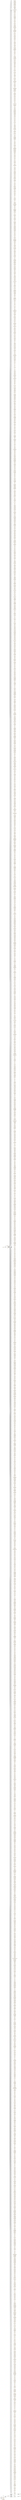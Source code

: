 digraph ar2dtool_diagram { 
rankdir=LR;
size="1501"
node [shape = rectangle, color="orange"]; "coteam:Word" "coteam:Paragraph" "coteam:Corpus" "coteam:Concordance" "dbo:WrittenWork" ; /*classes style*/
	"http://purl.org/coteam" -> "http://purl.org/coteam/1.1" [ label = "owl:versionIRI" ];
	"http://purl.org/coteam" -> "http://creativecommons.org/licenses/by/3.0/" [ label = "cc:license" ];
	"http://purl.org/coteam" -> "dbo:" [ label = "owl:imports" ];
	"http://dbpedia.org/ontology/data/definitions.ttl" -> "dbo:" [ label = "ns39:describes" ];
	"NULL" -> "-19973fcd:15f4900e6c1:-7ffb" [ label = "owl:members" ];
	"NULL" -> "rdf:nil" [ label = "rdf:rest" ];
	"NULL" -> "coteam:Word" [ label = "rdf:first" ];
	"NULL" -> "-19973fcd:15f4900e6c1:-7ff9" [ label = "rdf:rest" ];
	"NULL" -> "coteam:Paragraph" [ label = "rdf:first" ];
	"NULL" -> "-19973fcd:15f4900e6c1:-7ffa" [ label = "rdf:rest" ];
	"NULL" -> "coteam:Concordance" [ label = "rdf:first" ];
	"dbo:" -> "dbo:cargoGas" [ label = "ns39:defines" ];
	"dbo:" -> "dbo:aircraftFighter" [ label = "ns39:defines" ];
	"dbo:" -> "dbo:winsAtChampionships" [ label = "ns39:defines" ];
	"dbo:" -> "dbo:raceTrack" [ label = "ns39:defines" ];
	"dbo:" -> "dbo:orbitalPeriod" [ label = "ns39:defines" ];
	"dbo:" -> "dbo:collaboration" [ label = "ns39:defines" ];
	"dbo:" -> "dbo:bnfId" [ label = "ns39:defines" ];
	"dbo:" -> "dbo:startYearOfInsertion" [ label = "ns39:defines" ];
	"dbo:" -> "dbo:lymph" [ label = "ns39:defines" ];
	"dbo:" -> "dbo:structuralSystem" [ label = "ns39:defines" ];
	"dbo:" -> "dbo:neighbourRegion" [ label = "ns39:defines" ];
	"dbo:" -> "dbo:typeOfElectrification" [ label = "ns39:defines" ];
	"dbo:" -> "dbo:decideDate" [ label = "ns39:defines" ];
	"dbo:" -> "dbo:northEastPlace" [ label = "ns39:defines" ];
	"dbo:" -> "dbo:iobdbId" [ label = "ns39:defines" ];
	"dbo:" -> "dbo:Arachnid" [ label = "ns39:defines" ];
	"dbo:" -> "dbo:opponents" [ label = "ns39:defines" ];
	"dbo:" -> "ns16:northKoreanWon" [ label = "ns39:defines" ];
	"dbo:" -> "dbo:nextMission" [ label = "ns39:defines" ];
	"dbo:" -> "dbo:coach" [ label = "ns39:defines" ];
	"dbo:" -> "dbo:shipDraft" [ label = "ns39:defines" ];
	"dbo:" -> "dbo:numberOfStudents" [ label = "ns39:defines" ];
	"dbo:" -> "dbo:locality" [ label = "ns39:defines" ];
	"dbo:" -> "ns16:milliwattHour" [ label = "ns39:defines" ];
	"dbo:" -> "dbo:digitalSubChannel" [ label = "ns39:defines" ];
	"dbo:" -> "dbo:company" [ label = "ns39:defines" ];
	"dbo:" -> "dbo:percentageLiteracyMen" [ label = "ns39:defines" ];
	"dbo:" -> "dbo:europeanUnionEntranceDate" [ label = "ns39:defines" ];
	"dbo:" -> "ns16:tonne" [ label = "ns39:defines" ];
	"dbo:" -> "dbo:PlayboyPlaymate" [ label = "ns39:defines" ];
	"dbo:" -> "dbo:Eukaryote" [ label = "ns39:defines" ];
	"dbo:" -> "dbo:Brewery" [ label = "ns39:defines" ];
	"dbo:" -> "dbo:internationalPhonePrefixLabel" [ label = "ns39:defines" ];
	"dbo:" -> "dbo:sourceConfluenceCountry" [ label = "ns39:defines" ];
	"dbo:" -> "dbo:numberOfArrondissement" [ label = "ns39:defines" ];
	"dbo:" -> "dbo:Church" [ label = "ns39:defines" ];
	"dbo:" -> "dbo:plays" [ label = "ns39:defines" ];
	"dbo:" -> "dbo:administrativeCenter" [ label = "ns39:defines" ];
	"dbo:" -> "dbo:distributor" [ label = "ns39:defines" ];
	"dbo:" -> "dbo:CardinalDirection" [ label = "ns39:defines" ];
	"dbo:" -> "dbo:Enzyme" [ label = "ns39:defines" ];
	"dbo:" -> "ns16:ukrainianHryvnia" [ label = "ns39:defines" ];
	"dbo:" -> "dbo:serviceNumber" [ label = "ns39:defines" ];
	"dbo:" -> "dbo:analogChannel" [ label = "ns39:defines" ];
	"dbo:" -> "ns16:laoKip" [ label = "ns39:defines" ];
	"dbo:" -> "dbo:parliamentType" [ label = "ns39:defines" ];
	"dbo:" -> "dbo:infantMortality" [ label = "ns39:defines" ];
	"dbo:" -> "dbo:notes" [ label = "ns39:defines" ];
	"dbo:" -> "dbo:subClassis" [ label = "ns39:defines" ];
	"dbo:" -> "dbo:Creek" [ label = "ns39:defines" ];
	"dbo:" -> "dbo:affiliation" [ label = "ns39:defines" ];
	"dbo:" -> "dbo:elementBlock" [ label = "ns39:defines" ];
	"dbo:" -> "ns16:tanzanianShilling" [ label = "ns39:defines" ];
	"dbo:" -> "dbo:millsCodeBE" [ label = "ns39:defines" ];
	"dbo:" -> "dbo:battle" [ label = "ns39:defines" ];
	"dbo:" -> "dbo:LiteraryGenre" [ label = "ns39:defines" ];
	"dbo:" -> "ns16:lithuanianLitas" [ label = "ns39:defines" ];
	"dbo:" -> "ns16:gramForce" [ label = "ns39:defines" ];
	"dbo:" -> "dbo:depthQuote" [ label = "ns39:defines" ];
	"dbo:" -> "dbo:Castle" [ label = "ns39:defines" ];
	"dbo:" -> "dbo:cmykCoordinateMagenta" [ label = "ns39:defines" ];
	"dbo:" -> "ns16:ethiopianBirr" [ label = "ns39:defines" ];
	"dbo:" -> "dbo:PaintballLeague" [ label = "ns39:defines" ];
	"dbo:" -> "dbo:blackLongDistancePisteNumber" [ label = "ns39:defines" ];
	"dbo:" -> "dbo:flagBorder" [ label = "ns39:defines" ];
	"dbo:" -> "dbo:Plant" [ label = "ns39:defines" ];
	"dbo:" -> "dbo:Reference" [ label = "ns39:defines" ];
	"dbo:" -> "dbo:religiousOrder" [ label = "ns39:defines" ];
	"dbo:" -> "dbo:zodiacSign" [ label = "ns39:defines" ];
	"dbo:" -> "dbo:management" [ label = "ns39:defines" ];
	"dbo:" -> "dbo:ulanId" [ label = "ns39:defines" ];
	"dbo:" -> "dbo:hasNaturalBust" [ label = "ns39:defines" ];
	"dbo:" -> "ns16:pond" [ label = "ns39:defines" ];
	"dbo:" -> "dbo:Lawyer" [ label = "ns39:defines" ];
	"dbo:" -> "dbo:numberOfIslands" [ label = "ns39:defines" ];
	"dbo:" -> "dbo:constructionMaterial" [ label = "ns39:defines" ];
	"dbo:" -> "ns16:eritreanNakfa" [ label = "ns39:defines" ];
	"dbo:" -> "ns17:originalMaximumBoatLength" [ label = "ns39:defines" ];
	"dbo:" -> "dbo:variantOf" [ label = "ns39:defines" ];
	"dbo:" -> "dbo:numberOfLocations" [ label = "ns39:defines" ];
	"dbo:" -> "dbo:DTMRacer" [ label = "ns39:defines" ];
	"dbo:" -> "dbo:runwayWidth" [ label = "ns39:defines" ];
	"dbo:" -> "dbo:homeport" [ label = "ns39:defines" ];
	"dbo:" -> "dbo:finalPublicationDate" [ label = "ns39:defines" ];
	"dbo:" -> "dbo:southPlace" [ label = "ns39:defines" ];
	"dbo:" -> "dbo:specialEffects" [ label = "ns39:defines" ];
	"dbo:" -> "dbo:RailwayLine" [ label = "ns39:defines" ];
	"dbo:" -> "dbo:isPartOf" [ label = "ns39:defines" ];
	"dbo:" -> "dbo:royalAnthem" [ label = "ns39:defines" ];
	"dbo:" -> "dbo:startCareer" [ label = "ns39:defines" ];
	"dbo:" -> "dbo:endYearOfSales" [ label = "ns39:defines" ];
	"dbo:" -> "dbo:Relationship" [ label = "ns39:defines" ];
	"dbo:" -> "dbo:Song" [ label = "ns39:defines" ];
	"dbo:" -> "dbo:CoalPit" [ label = "ns39:defines" ];
	"dbo:" -> "dbo:sourceText" [ label = "ns39:defines" ];
	"dbo:" -> "dbo:disciple" [ label = "ns39:defines" ];
	"dbo:" -> "dbo:secondDriverCountry" [ label = "ns39:defines" ];
	"dbo:" -> "dbo:usOpenSingle" [ label = "ns39:defines" ];
	"dbo:" -> "dbo:lake" [ label = "ns39:defines" ];
	"dbo:" -> "dbo:serviceModule" [ label = "ns39:defines" ];
	"dbo:" -> "ns17:maximumBoatLength" [ label = "ns39:defines" ];
	"dbo:" -> "dbo:age" [ label = "ns39:defines" ];
	"dbo:" -> "dbo:amateurFight" [ label = "ns39:defines" ];
	"dbo:" -> "dbo:district" [ label = "ns39:defines" ];
	"dbo:" -> "dbo:gasChambers" [ label = "ns39:defines" ];
	"dbo:" -> "ns16:bangladeshiTaka" [ label = "ns39:defines" ];
	"dbo:" -> "dbo:breeder" [ label = "ns39:defines" ];
	"dbo:" -> "ns16:kilobit" [ label = "ns39:defines" ];
	"dbo:" -> "ns16:Ratio" [ label = "ns39:defines" ];
	"dbo:" -> "dbo:previousInfrastructure" [ label = "ns39:defines" ];
	"dbo:" -> "dbo:eurobabeIndexId" [ label = "ns39:defines" ];
	"dbo:" -> "dbo:numberOfHoles" [ label = "ns39:defines" ];
	"dbo:" -> "dbo:aggregation" [ label = "ns39:defines" ];
	"dbo:" -> "ns25:width" [ label = "ns39:defines" ];
	"dbo:" -> "dbo:soccerTournamentClosingSeason" [ label = "ns39:defines" ];
	"dbo:" -> "dbo:municipalityRenamedTo" [ label = "ns39:defines" ];
	"dbo:" -> "dbo:Deanery" [ label = "ns39:defines" ];
	"dbo:" -> "dbo:Instrument" [ label = "ns39:defines" ];
	"dbo:" -> "dbo:CricketTeam" [ label = "ns39:defines" ];
	"dbo:" -> "dbo:podiums" [ label = "ns39:defines" ];
	"dbo:" -> "dbo:ClassicalMusicArtist" [ label = "ns39:defines" ];
	"dbo:" -> "dbo:winsAtLET" [ label = "ns39:defines" ];
	"dbo:" -> "dbo:stateDelegate" [ label = "ns39:defines" ];
	"dbo:" -> "dbo:catch" [ label = "ns39:defines" ];
	"dbo:" -> "ns16:stone" [ label = "ns39:defines" ];
	"dbo:" -> "dbo:WomensTennisAssociationTournament" [ label = "ns39:defines" ];
	"dbo:" -> "dbo:winsAtProTournaments" [ label = "ns39:defines" ];
	"dbo:" -> "dbo:perCapitaIncomeAsOf" [ label = "ns39:defines" ];
	"dbo:" -> "dbo:Biathlete" [ label = "ns39:defines" ];
	"dbo:" -> "dbo:NationalFootballLeagueEvent" [ label = "ns39:defines" ];
	"dbo:" -> "dbo:albumRuntime" [ label = "ns39:defines" ];
	"dbo:" -> "dbo:Tram" [ label = "ns39:defines" ];
	"dbo:" -> "dbo:phylum" [ label = "ns39:defines" ];
	"dbo:" -> "dbo:penaltyScore" [ label = "ns39:defines" ];
	"dbo:" -> "dbo:humanDevelopmentIndex" [ label = "ns39:defines" ];
	"dbo:" -> "dbo:associateEditor" [ label = "ns39:defines" ];
	"dbo:" -> "dbo:meshId" [ label = "ns39:defines" ];
	"dbo:" -> "dbo:GatedCommunity" [ label = "ns39:defines" ];
	"dbo:" -> "dbo:Celebrity" [ label = "ns39:defines" ];
	"dbo:" -> "ns16:kilometrePerHour" [ label = "ns39:defines" ];
	"dbo:" -> "dbo:Park" [ label = "ns39:defines" ];
	"dbo:" -> "dbo:reservations" [ label = "ns39:defines" ];
	"dbo:" -> "dbo:dateOfBurial" [ label = "ns39:defines" ];
	"dbo:" -> "dbo:SnookerPlayer" [ label = "ns39:defines" ];
	"dbo:" -> "ns14:course" [ label = "ns39:defines" ];
	"dbo:" -> "dbo:departmentCode" [ label = "ns39:defines" ];
	"dbo:" -> "dbo:Shrine" [ label = "ns39:defines" ];
	"dbo:" -> "dbo:height" [ label = "ns39:defines" ];
	"dbo:" -> "dbo:wheelbase" [ label = "ns39:defines" ];
	"dbo:" -> "dbo:Wine" [ label = "ns39:defines" ];
	"dbo:" -> "dbo:presidentRegionalCouncilMandate" [ label = "ns39:defines" ];
	"dbo:" -> "dbo:movement" [ label = "ns39:defines" ];
	"dbo:" -> "dbo:numberOfParticipatingAthletes" [ label = "ns39:defines" ];
	"dbo:" -> "dbo:geneLocationStart" [ label = "ns39:defines" ];
	"dbo:" -> "dbo:dist_ly" [ label = "ns39:defines" ];
	"dbo:" -> "ns16:wattHour" [ label = "ns39:defines" ];
	"dbo:" -> "dbo:nrhpType" [ label = "ns39:defines" ];
	"dbo:" -> "dbo:RocketEngine" [ label = "ns39:defines" ];
	"dbo:" -> "dbo:simcCode" [ label = "ns39:defines" ];
	"dbo:" -> "dbo:ableToGrind" [ label = "ns39:defines" ];
	"dbo:" -> "dbo:projectBudgetFunding" [ label = "ns39:defines" ];
	"dbo:" -> "dbo:registryNumber" [ label = "ns39:defines" ];
	"dbo:" -> "dbo:parkingLotsTrucks" [ label = "ns39:defines" ];
	"dbo:" -> "dbo:nationalTeamMatchPoint" [ label = "ns39:defines" ];
	"dbo:" -> "dbo:biggestCity" [ label = "ns39:defines" ];
	"dbo:" -> "dbo:principalEngineer" [ label = "ns39:defines" ];
	"dbo:" -> "dbo:originalEndPoint" [ label = "ns39:defines" ];
	"dbo:" -> "dbo:governorGeneral" [ label = "ns39:defines" ];
	"dbo:" -> "dbo:disbanded" [ label = "ns39:defines" ];
	"dbo:" -> "dbo:draftLeague" [ label = "ns39:defines" ];
	"dbo:" -> "ns16:kenyanShilling" [ label = "ns39:defines" ];
	"dbo:" -> "dbo:battingSide" [ label = "ns39:defines" ];
	"dbo:" -> "dbo:totalMass" [ label = "ns39:defines" ];
	"dbo:" -> "dbo:artisticFunction" [ label = "ns39:defines" ];
	"dbo:" -> "dbo:Comic" [ label = "ns39:defines" ];
	"dbo:" -> "dbo:usOpenMixed" [ label = "ns39:defines" ];
	"dbo:" -> "dbo:expedition" [ label = "ns39:defines" ];
	"dbo:" -> "dbo:floorCount" [ label = "ns39:defines" ];
	"dbo:" -> "dbo:lastLaunch" [ label = "ns39:defines" ];
	"dbo:" -> "dbo:Cave" [ label = "ns39:defines" ];
	"dbo:" -> "dbo:minorityFloorLeader" [ label = "ns39:defines" ];
	"dbo:" -> "dbo:Atoll" [ label = "ns39:defines" ];
	"dbo:" -> "dbo:illiteracy" [ label = "ns39:defines" ];
	"dbo:" -> "dbo:network" [ label = "ns39:defines" ];
	"dbo:" -> "dbo:starRating" [ label = "ns39:defines" ];
	"dbo:" -> "ns16:ghanaianCedi" [ label = "ns39:defines" ];
	"dbo:" -> "dbo:quebecerTitle" [ label = "ns39:defines" ];
	"dbo:" -> "ns16:megapascal" [ label = "ns39:defines" ];
	"dbo:" -> "ns4:diameter" [ label = "ns39:defines" ];
	"dbo:" -> "dbo:goldenGlobeAward" [ label = "ns39:defines" ];
	"dbo:" -> "dbo:servingTemperature" [ label = "ns39:defines" ];
	"dbo:" -> "dbo:locusSupplementaryData" [ label = "ns39:defines" ];
	"dbo:" -> "dbo:ceo" [ label = "ns39:defines" ];
	"dbo:" -> "dbo:Library" [ label = "ns39:defines" ];
	"dbo:" -> "dbo:CyclingLeague" [ label = "ns39:defines" ];
	"dbo:" -> "dbo:distanceToCharingCross" [ label = "ns39:defines" ];
	"dbo:" -> "dbo:mount" [ label = "ns39:defines" ];
	"dbo:" -> "dbo:Biomolecule" [ label = "ns39:defines" ];
	"dbo:" -> "http://mappings.dbpedia.org" [ label = "dc:source" ];
	"dbo:" -> "dbo:Tax" [ label = "ns39:defines" ];
	"dbo:" -> "dbo:isoCodeRegion" [ label = "ns39:defines" ];
	"dbo:" -> "ns25:length" [ label = "ns39:defines" ];
	"dbo:" -> "dbo:Dancer" [ label = "ns39:defines" ];
	"dbo:" -> "dbo:geolocDepartment" [ label = "ns39:defines" ];
	"dbo:" -> "dbo:broadcastTranslator" [ label = "ns39:defines" ];
	"dbo:" -> "dbo:governmentElevation" [ label = "ns39:defines" ];
	"dbo:" -> "dbo:avifaunaPopulation" [ label = "ns39:defines" ];
	"dbo:" -> "dbo:SoccerTournament" [ label = "ns39:defines" ];
	"dbo:" -> "dbo:deputy" [ label = "ns39:defines" ];
	"dbo:" -> "dbo:uRN" [ label = "ns39:defines" ];
	"dbo:" -> "dbo:usopenWins" [ label = "ns39:defines" ];
	"dbo:" -> "dbo:fedCup" [ label = "ns39:defines" ];
	"dbo:" -> "dbo:mediaType" [ label = "ns39:defines" ];
	"dbo:" -> "dbo:elevationQuote" [ label = "ns39:defines" ];
	"dbo:" -> "dbo:handisport" [ label = "ns39:defines" ];
	"dbo:" -> "dbo:part" [ label = "ns39:defines" ];
	"dbo:" -> "dbo:militaryCommand" [ label = "ns39:defines" ];
	"dbo:" -> "dbo:firstLaunchDate" [ label = "ns39:defines" ];
	"dbo:" -> "ns16:kyrgyzstaniSom" [ label = "ns39:defines" ];
	"dbo:" -> "ns16:newton" [ label = "ns39:defines" ];
	"dbo:" -> "dbo:Gymnast" [ label = "ns39:defines" ];
	"dbo:" -> "dbo:depictionDescription" [ label = "ns39:defines" ];
	"dbo:" -> "dbo:associationOfLocalGovernment" [ label = "ns39:defines" ];
	"dbo:" -> "dbo:grossDomesticProduct" [ label = "ns39:defines" ];
	"dbo:" -> "dbo:rankingsDoubles" [ label = "ns39:defines" ];
	"dbo:" -> "dbo:nameInMindongyuChinese" [ label = "ns39:defines" ];
	"dbo:" -> "dbo:peopleName" [ label = "ns39:defines" ];
	"dbo:" -> "dbo:nameInPinyinChinese" [ label = "ns39:defines" ];
	"dbo:" -> "dbo:einecsNumber" [ label = "ns39:defines" ];
	"dbo:" -> "dbo:statisticValue" [ label = "ns39:defines" ];
	"dbo:" -> "dbo:pastMember" [ label = "ns39:defines" ];
	"dbo:" -> "dbo:iftaAward" [ label = "ns39:defines" ];
	"dbo:" -> "dbo:mostDownPoint" [ label = "ns39:defines" ];
	"dbo:" -> "dbo:relatedPlaces" [ label = "ns39:defines" ];
	"dbo:" -> "dbo:RaceTrack" [ label = "ns39:defines" ];
	"dbo:" -> "dbo:otherFuelType" [ label = "ns39:defines" ];
	"dbo:" -> "dbo:Presenter" [ label = "ns39:defines" ];
	"dbo:" -> "dbo:Community" [ label = "ns39:defines" ];
	"dbo:" -> "dbo:typeOfGrain" [ label = "ns39:defines" ];
	"dbo:" -> "dbo:spurType" [ label = "ns39:defines" ];
	"dbo:" -> "dbo:Curler" [ label = "ns39:defines" ];
	"dbo:" -> "dbo:juniorSeason" [ label = "ns39:defines" ];
	"dbo:" -> "dbo:refgen" [ label = "ns39:defines" ];
	"dbo:" -> "dbo:cinematography" [ label = "ns39:defines" ];
	"dbo:" -> "dbo:peabodyAward" [ label = "ns39:defines" ];
	"dbo:" -> "dbo:settingOfPlay" [ label = "ns39:defines" ];
	"dbo:" -> "dbo:Drama" [ label = "ns39:defines" ];
	"dbo:" -> "dbo:Population" [ label = "ns39:defines" ];
	"dbo:" -> "dbo:finalFlight" [ label = "ns39:defines" ];
	"dbo:" -> "dbo:InternationalFootballLeagueEvent" [ label = "ns39:defines" ];
	"dbo:" -> "dbo:rocket" [ label = "ns39:defines" ];
	"dbo:" -> "dbo:v_hb" [ label = "ns39:defines" ];
	"dbo:" -> "dbo:tradeMark" [ label = "ns39:defines" ];
	"dbo:" -> "ns16:dominicanPeso" [ label = "ns39:defines" ];
	"dbo:" -> "dbo:openingYear" [ label = "ns39:defines" ];
	"dbo:" -> "dbo:complexity" [ label = "ns39:defines" ];
	"dbo:" -> "dbo:numberOfRockets" [ label = "ns39:defines" ];
	"dbo:" -> "dbo:Gene" [ label = "ns39:defines" ];
	"dbo:" -> "dbo:creationYear" [ label = "ns39:defines" ];
	"dbo:" -> "dbo:contractAward" [ label = "ns39:defines" ];
	"dbo:" -> "ns16:squareHectometre" [ label = "ns39:defines" ];
	"dbo:" -> "dbo:bustWaistHipSize" [ label = "ns39:defines" ];
	"dbo:" -> "dbo:reffBourgmestre" [ label = "ns39:defines" ];
	"dbo:" -> "dbo:majorIsland" [ label = "ns39:defines" ];
	"dbo:" -> "ns22:orbitalPeriod" [ label = "ns39:defines" ];
	"dbo:" -> "dbo:demolitionDate" [ label = "ns39:defines" ];
	"dbo:" -> "dbo:circuitLength" [ label = "ns39:defines" ];
	"dbo:" -> "ns16:millisecond" [ label = "ns39:defines" ];
	"dbo:" -> "dbo:neighbourhood" [ label = "ns39:defines" ];
	"dbo:" -> "dbo:distanceToDublin" [ label = "ns39:defines" ];
	"dbo:" -> "dbo:goldenRaspberryAward" [ label = "ns39:defines" ];
	"dbo:" -> "dbo:code" [ label = "ns39:defines" ];
	"dbo:" -> "dbo:firstProMatch" [ label = "ns39:defines" ];
	"dbo:" -> "dbo:distanceToCardiff" [ label = "ns39:defines" ];
	"dbo:" -> "dbo:startOccupation" [ label = "ns39:defines" ];
	"dbo:" -> "dbo:Star" [ label = "ns39:defines" ];
	"dbo:" -> "ns15:length" [ label = "ns39:defines" ];
	"dbo:" -> "ns26:width" [ label = "ns39:defines" ];
	"dbo:" -> "dbo:Company" [ label = "ns39:defines" ];
	"dbo:" -> "dbo:modelStartDate" [ label = "ns39:defines" ];
	"dbo:" -> "dbo:podium" [ label = "ns39:defines" ];
	"dbo:" -> "dbo:producer" [ label = "ns39:defines" ];
	"dbo:" -> "dbo:manufacturer" [ label = "ns39:defines" ];
	"dbo:" -> "dbo:ArchitecturalStructure" [ label = "ns39:defines" ];
	"dbo:" -> "dbo:background" [ label = "ns39:defines" ];
	"dbo:" -> "ns16:newtonCentimetre" [ label = "ns39:defines" ];
	"dbo:" -> "ns16:sierraLeoneanLeone" [ label = "ns39:defines" ];
	"dbo:" -> "dbo:identificationSymbol" [ label = "ns39:defines" ];
	"dbo:" -> "dbo:credit" [ label = "ns39:defines" ];
	"dbo:" -> "dbo:radioStation" [ label = "ns39:defines" ];
	"dbo:" -> "dbo:meaning" [ label = "ns39:defines" ];
	"dbo:" -> "dbo:CyclingCompetition" [ label = "ns39:defines" ];
	"dbo:" -> "dbo:custodian" [ label = "ns39:defines" ];
	"dbo:" -> "dbo:almaMater" [ label = "ns39:defines" ];
	"dbo:" -> "dbo:wikidataSplitIri" [ label = "ns39:defines" ];
	"dbo:" -> "dbo:nameDay" [ label = "ns39:defines" ];
	"dbo:" -> "dbo:endowment" [ label = "ns39:defines" ];
	"dbo:" -> "dbo:TeamSport" [ label = "ns39:defines" ];
	"dbo:" -> "dbo:project" [ label = "ns39:defines" ];
	"dbo:" -> "dbo:Food" [ label = "ns39:defines" ];
	"dbo:" -> "dbo:Museum" [ label = "ns39:defines" ];
	"dbo:" -> "dbo:Egyptologist" [ label = "ns39:defines" ];
	"dbo:" -> "dbo:related" [ label = "ns39:defines" ];
	"dbo:" -> "dbo:supplementalDraftYear" [ label = "ns39:defines" ];
	"dbo:" -> "dbo:idNumber" [ label = "ns39:defines" ];
	"dbo:" -> "ns16:syrianPound" [ label = "ns39:defines" ];
	"dbo:" -> "dbo:Birth" [ label = "ns39:defines" ];
	"dbo:" -> "dbo:novel" [ label = "ns39:defines" ];
	"dbo:" -> "dbo:musicalKey" [ label = "ns39:defines" ];
	"dbo:" -> "dbo:deliveryDate" [ label = "ns39:defines" ];
	"dbo:" -> "dbo:wikiPageDisambiguates" [ label = "ns39:defines" ];
	"dbo:" -> "dbo:TrackList" [ label = "ns39:defines" ];
	"dbo:" -> "dbo:countryWithFirstSatelliteLaunched" [ label = "ns39:defines" ];
	"dbo:" -> "dbo:AcademicConference" [ label = "ns39:defines" ];
	"dbo:" -> "dbo:beatifiedBy" [ label = "ns39:defines" ];
	"dbo:" -> "dbo:area" [ label = "ns39:defines" ];
	"dbo:" -> "ns15:diameter" [ label = "ns39:defines" ];
	"dbo:" -> "ns16:Currency" [ label = "ns39:defines" ];
	"dbo:" -> "dbo:Ideology" [ label = "ns39:defines" ];
	"dbo:" -> "dbo:olivierAward" [ label = "ns39:defines" ];
	"dbo:" -> "dbo:isPartOfAnatomicalStructure" [ label = "ns39:defines" ];
	"dbo:" -> "dbo:nationalRanking" [ label = "ns39:defines" ];
	"dbo:" -> "dbo:CanadianFootballLeague" [ label = "ns39:defines" ];
	"dbo:" -> "dbo:colonialName" [ label = "ns39:defines" ];
	"dbo:" -> "dbo:Death" [ label = "ns39:defines" ];
	"dbo:" -> "dbo:memberOfParliament" [ label = "ns39:defines" ];
	"dbo:" -> "dbo:Flag" [ label = "ns39:defines" ];
	"dbo:" -> "dbo:hometown" [ label = "ns39:defines" ];
	"dbo:" -> "dbo:fuelType" [ label = "ns39:defines" ];
	"dbo:" -> "dbo:europeanParliamentGroup" [ label = "ns39:defines" ];
	"dbo:" -> "dbo:entourage" [ label = "ns39:defines" ];
	"dbo:" -> "dbo:teamSize" [ label = "ns39:defines" ];
	"dbo:" -> "dbo:publication" [ label = "ns39:defines" ];
	"dbo:" -> "ns16:kilovolt" [ label = "ns39:defines" ];
	"dbo:" -> "dbo:emmyAward" [ label = "ns39:defines" ];
	"dbo:" -> "dbo:maximumInclination" [ label = "ns39:defines" ];
	"dbo:" -> "dbo:productionYears" [ label = "ns39:defines" ];
	"dbo:" -> "ns16:Area" [ label = "ns39:defines" ];
	"dbo:" -> "dbo:cosparId" [ label = "ns39:defines" ];
	"dbo:" -> "dbo:deme" [ label = "ns39:defines" ];
	"dbo:" -> "dbo:SnookerWorldRanking" [ label = "ns39:defines" ];
	"dbo:" -> "ns43:areaOfCatchment" [ label = "ns39:defines" ];
	"dbo:" -> "dbo:Bodybuilder" [ label = "ns39:defines" ];
	"dbo:" -> "dbo:alternativeName" [ label = "ns39:defines" ];
	"dbo:" -> "ns16:danishKrone" [ label = "ns39:defines" ];
	"dbo:" -> "dbo:range" [ label = "ns39:defines" ];
	"dbo:" -> "dbo:firstAscentYear" [ label = "ns39:defines" ];
	"dbo:" -> "dbo:majorityLeader" [ label = "ns39:defines" ];
	"dbo:" -> "ns16:metrePerSecond" [ label = "ns39:defines" ];
	"dbo:" -> "dbo:militaryGovernment" [ label = "ns39:defines" ];
	"dbo:" -> "dbo:gaudiAward" [ label = "ns39:defines" ];
	"dbo:" -> "ns16:nicaraguanC?rdoba" [ label = "ns39:defines" ];
	"dbo:" -> "ns16:burundianFranc" [ label = "ns39:defines" ];
	"dbo:" -> "ns16:squareMile" [ label = "ns39:defines" ];
	"dbo:" -> "dbo:firstFlightEndDate" [ label = "ns39:defines" ];
	"dbo:" -> "dbo:flagCaption" [ label = "ns39:defines" ];
	"dbo:" -> "ns16:metre" [ label = "ns39:defines" ];
	"dbo:" -> "dbo:elevatorCount" [ label = "ns39:defines" ];
	"dbo:" -> "dbo:nationality" [ label = "ns39:defines" ];
	"dbo:" -> "dbo:codeBook" [ label = "ns39:defines" ];
	"dbo:" -> "dbo:Magazine" [ label = "ns39:defines" ];
	"dbo:" -> "dbo:otherServingLines" [ label = "ns39:defines" ];
	"dbo:" -> "dbo:colour" [ label = "ns39:defines" ];
	"dbo:" -> "ns16:cfpFranc" [ label = "ns39:defines" ];
	"dbo:" -> "dbo:frozen" [ label = "ns39:defines" ];
	"dbo:" -> "dbo:thirdCommander" [ label = "ns39:defines" ];
	"dbo:" -> "dbo:operatingSystem" [ label = "ns39:defines" ];
	"dbo:" -> "dbo:Mountain" [ label = "ns39:defines" ];
	"dbo:" -> "dbo:administrativeStatus" [ label = "ns39:defines" ];
	"dbo:" -> "dbo:agglomerationPopulationTotal" [ label = "ns39:defines" ];
	"dbo:" -> "dbo:GridironFootballPlayer" [ label = "ns39:defines" ];
	"dbo:" -> "dbo:impactFactor" [ label = "ns39:defines" ];
	"dbo:" -> "dbo:numberOfPads" [ label = "ns39:defines" ];
	"dbo:" -> "dbo:recordLabel" [ label = "ns39:defines" ];
	"dbo:" -> "dbo:raceLength" [ label = "ns39:defines" ];
	"dbo:" -> "dbo:produces" [ label = "ns39:defines" ];
	"dbo:" -> "dbo:senator" [ label = "ns39:defines" ];
	"dbo:" -> "dbo:locationCity" [ label = "ns39:defines" ];
	"dbo:" -> "ns16:mozambicanMetical" [ label = "ns39:defines" ];
	"dbo:" -> "dbo:juniorTeam" [ label = "ns39:defines" ];
	"dbo:" -> "dbo:sisterStation" [ label = "ns39:defines" ];
	"dbo:" -> "dbo:whaDraftTeam" [ label = "ns39:defines" ];
	"dbo:" -> "ns16:unitedArabEmiratesDirham" [ label = "ns39:defines" ];
	"dbo:" -> "ns16:surinamDollar" [ label = "ns39:defines" ];
	"dbo:" -> "dbo:previousWork" [ label = "ns39:defines" ];
	"dbo:" -> "dbo:Sculpture" [ label = "ns39:defines" ];
	"dbo:" -> "dbo:citySince" [ label = "ns39:defines" ];
	"dbo:" -> "dbo:managerSeason" [ label = "ns39:defines" ];
	"dbo:" -> "dbo:publicationDate" [ label = "ns39:defines" ];
	"dbo:" -> "dbo:prominence" [ label = "ns39:defines" ];
	"dbo:" -> "dbo:continent" [ label = "ns39:defines" ];
	"dbo:" -> "dbo:campusSize" [ label = "ns39:defines" ];
	"dbo:" -> "dbo:FillingStation" [ label = "ns39:defines" ];
	"dbo:" -> "dbo:Organ" [ label = "ns39:defines" ];
	"dbo:" -> "dbo:firstAppearance" [ label = "ns39:defines" ];
	"dbo:" -> "dbo:previousPopulationTotal" [ label = "ns39:defines" ];
	"dbo:" -> "dbo:smiles" [ label = "ns39:defines" ];
	"dbo:" -> "ns16:renminbi" [ label = "ns39:defines" ];
	"dbo:" -> "dbo:conflict" [ label = "ns39:defines" ];
	"dbo:" -> "dbo:builder" [ label = "ns39:defines" ];
	"dbo:" -> "dbo:museumType" [ label = "ns39:defines" ];
	"dbo:" -> "dbo:railwayRollingStock" [ label = "ns39:defines" ];
	"dbo:" -> "dbo:countryWithFirstSatellite" [ label = "ns39:defines" ];
	"dbo:" -> "dbo:notableWine" [ label = "ns39:defines" ];
	"dbo:" -> "dbo:lastElectionDate" [ label = "ns39:defines" ];
	"dbo:" -> "ns16:falklandIslandsPound" [ label = "ns39:defines" ];
	"dbo:" -> "dbo:championInSingle" [ label = "ns39:defines" ];
	"dbo:" -> "dbo:orogeny" [ label = "ns39:defines" ];
	"dbo:" -> "dbo:maxAbsoluteMagnitude" [ label = "ns39:defines" ];
	"dbo:" -> "dbo:highestState" [ label = "ns39:defines" ];
	"dbo:" -> "dbo:gun" [ label = "ns39:defines" ];
	"dbo:" -> "dbo:linguisticsTradition" [ label = "ns39:defines" ];
	"dbo:" -> "dbo:dressCode" [ label = "ns39:defines" ];
	"dbo:" -> "dbo:Competition" [ label = "ns39:defines" ];
	"dbo:" -> "dbo:OrganisationMember" [ label = "ns39:defines" ];
	"dbo:" -> "dbo:Tournament" [ label = "ns39:defines" ];
	"dbo:" -> "ns16:imperialBarrelOil" [ label = "ns39:defines" ];
	"dbo:" -> "dbo:draftPick" [ label = "ns39:defines" ];
	"dbo:" -> "dbo:amateurTie" [ label = "ns39:defines" ];
	"dbo:" -> "dbo:atPage" [ label = "ns39:defines" ];
	"dbo:" -> "dbo:Beverage" [ label = "ns39:defines" ];
	"dbo:" -> "ns16:venezuelanBol?var" [ label = "ns39:defines" ];
	"dbo:" -> "ns16:hectare" [ label = "ns39:defines" ];
	"dbo:" -> "ns16:malaysianRinggit" [ label = "ns39:defines" ];
	"dbo:" -> "dbo:Engineer" [ label = "ns39:defines" ];
	"dbo:" -> "dbo:year" [ label = "ns39:defines" ];
	"dbo:" -> "dbo:Standard" [ label = "ns39:defines" ];
	"dbo:" -> "dbo:SoftballLeague" [ label = "ns39:defines" ];
	"dbo:" -> "ns29:cargoWater" [ label = "ns39:defines" ];
	"dbo:" -> "dbo:homeColourHexCode" [ label = "ns39:defines" ];
	"dbo:" -> "dbo:crosses" [ label = "ns39:defines" ];
	"dbo:" -> "ns16:ugandaShilling" [ label = "ns39:defines" ];
	"dbo:" -> "ns16:gigabyte" [ label = "ns39:defines" ];
	"dbo:" -> "dbo:iso6393Code" [ label = "ns39:defines" ];
	"dbo:" -> "dbo:firstPopularVote" [ label = "ns39:defines" ];
	"dbo:" -> "dbo:inchi" [ label = "ns39:defines" ];
	"dbo:" -> "dbo:GovernmentalAdministrativeRegion" [ label = "ns39:defines" ];
	"dbo:" -> "dbo:curator" [ label = "ns39:defines" ];
	"dbo:" -> "dbo:highestRank" [ label = "ns39:defines" ];
	"dbo:" -> "dbo:Village" [ label = "ns39:defines" ];
	"dbo:" -> "dbo:RugbyClub" [ label = "ns39:defines" ];
	"dbo:" -> "dbo:picture" [ label = "ns39:defines" ];
	"dbo:" -> "dbo:hasChannel" [ label = "ns39:defines" ];
	"dbo:" -> "dbo:aircraftHelicopterAttack" [ label = "ns39:defines" ];
	"dbo:" -> "dbo:Area" [ label = "ns39:defines" ];
	"dbo:" -> "ns16:terabyte" [ label = "ns39:defines" ];
	"dbo:" -> "dbo:winsAtSenEuro" [ label = "ns39:defines" ];
	"dbo:" -> "dbo:retirementDate" [ label = "ns39:defines" ];
	"dbo:" -> "dbo:HorseTrainer" [ label = "ns39:defines" ];
	"dbo:" -> "dbo:sourceState" [ label = "ns39:defines" ];
	"dbo:" -> "dbo:asiaChampionship" [ label = "ns39:defines" ];
	"dbo:" -> "dbo:originalMaximumBoatLength" [ label = "ns39:defines" ];
	"dbo:" -> "dbo:taoiseach" [ label = "ns39:defines" ];
	"dbo:" -> "ns16:mongolianT?gr?g" [ label = "ns39:defines" ];
	"dbo:" -> "ns16:mauritianRupee" [ label = "ns39:defines" ];
	"dbo:" -> "dbo:vicePrincipalLabel" [ label = "ns39:defines" ];
	"dbo:" -> "dbo:BackScene" [ label = "ns39:defines" ];
	"dbo:" -> "dbo:portfolio" [ label = "ns39:defines" ];
	"dbo:" -> "dbo:CyclingTeam" [ label = "ns39:defines" ];
	"dbo:" -> "dbo:torqueOutput" [ label = "ns39:defines" ];
	"dbo:" -> "dbo:monarch" [ label = "ns39:defines" ];
	"dbo:" -> "ns7:volume" [ label = "ns39:defines" ];
	"dbo:" -> "dbo:activeYearsEndYear" [ label = "ns39:defines" ];
	"dbo:" -> "dbo:TennisTournament" [ label = "ns39:defines" ];
	"dbo:" -> "dbo:aircraftHelicopterObservation" [ label = "ns39:defines" ];
	"dbo:" -> "dbo:tvShow" [ label = "ns39:defines" ];
	"dbo:" -> "dbo:representative" [ label = "ns39:defines" ];
	"dbo:" -> "dbo:episodeNumber" [ label = "ns39:defines" ];
	"dbo:" -> "ns16:inch" [ label = "ns39:defines" ];
	"dbo:" -> "dbo:chain" [ label = "ns39:defines" ];
	"dbo:" -> "dbo:hipSize" [ label = "ns39:defines" ];
	"dbo:" -> "dbo:Attack" [ label = "ns39:defines" ];
	"dbo:" -> "dbo:colleague" [ label = "ns39:defines" ];
	"dbo:" -> "dbo:Department" [ label = "ns39:defines" ];
	"dbo:" -> "dbo:toll" [ label = "ns39:defines" ];
	"dbo:" -> "dbo:numberOfMembers" [ label = "ns39:defines" ];
	"dbo:" -> "dbo:innervates" [ label = "ns39:defines" ];
	"dbo:" -> "dbo:Archive" [ label = "ns39:defines" ];
	"dbo:" -> "dbo:destination" [ label = "ns39:defines" ];
	"dbo:" -> "dbo:Rower" [ label = "ns39:defines" ];
	"dbo:" -> "dbo:origo" [ label = "ns39:defines" ];
	"dbo:" -> "dbo:fdaUniiCode" [ label = "ns39:defines" ];
	"dbo:" -> "dbo:SambaSchool" [ label = "ns39:defines" ];
	"dbo:" -> "ns16:bosniaAndHerzegovinaConvertibleMarks" [ label = "ns39:defines" ];
	"dbo:" -> "dbo:previousEntity" [ label = "ns39:defines" ];
	"dbo:" -> "ns16:georgianLari" [ label = "ns39:defines" ];
	"dbo:" -> "dbo:cmpEvaDuration" [ label = "ns39:defines" ];
	"dbo:" -> "dbo:seiyu" [ label = "ns39:defines" ];
	"dbo:" -> "dbo:FormulaOneRacing" [ label = "ns39:defines" ];
	"dbo:" -> "dbo:introductionDate" [ label = "ns39:defines" ];
	"dbo:" -> "dbo:espnId" [ label = "ns39:defines" ];
	"dbo:" -> "dbo:censusYear" [ label = "ns39:defines" ];
	"dbo:" -> "dbo:eruption" [ label = "ns39:defines" ];
	"dbo:" -> "dbo:daylightSavingTimeZone" [ label = "ns39:defines" ];
	"dbo:" -> "dbo:Watermill" [ label = "ns39:defines" ];
	"dbo:" -> "dbo:SoccerManager" [ label = "ns39:defines" ];
	"dbo:" -> "ns11:distance" [ label = "ns39:defines" ];
	"dbo:" -> "dbo:locatedInArea" [ label = "ns39:defines" ];
	"dbo:" -> "dbo:Soccer" [ label = "ns39:defines" ];
	"dbo:" -> "dbo:minimumAreaQuote" [ label = "ns39:defines" ];
	"dbo:" -> "dbo:Professor" [ label = "ns39:defines" ];
	"dbo:" -> "dbo:railGauge" [ label = "ns39:defines" ];
	"dbo:" -> "dbo:dateUse" [ label = "ns39:defines" ];
	"dbo:" -> "ns9:populationUrbanDensity" [ label = "ns39:defines" ];
	"dbo:" -> "dbo:olympicOathSwornByJudge" [ label = "ns39:defines" ];
	"dbo:" -> "dbo:valvetrain" [ label = "ns39:defines" ];
	"dbo:" -> "dbo:Annotation" [ label = "ns39:defines" ];
	"dbo:" -> "dbo:bandMember" [ label = "ns39:defines" ];
	"dbo:" -> "dbo:agglomerationPopulationYear" [ label = "ns39:defines" ];
	"dbo:" -> "dbo:Novel" [ label = "ns39:defines" ];
	"dbo:" -> "dbo:profession" [ label = "ns39:defines" ];
	"dbo:" -> "dbo:Spacecraft" [ label = "ns39:defines" ];
	"dbo:" -> "dbo:adjacentSettlement" [ label = "ns39:defines" ];
	"dbo:" -> "dbo:onChromosome" [ label = "ns39:defines" ];
	"dbo:" -> "dbo:WaterRide" [ label = "ns39:defines" ];
	"dbo:" -> "dbo:spacewalkEnd" [ label = "ns39:defines" ];
	"dbo:" -> "dbo:associate" [ label = "ns39:defines" ];
	"dbo:" -> "dbo:CountrySeat" [ label = "ns39:defines" ];
	"dbo:" -> "ns9:populationMetroDensity" [ label = "ns39:defines" ];
	"dbo:" -> "dbo:OverseasDepartment" [ label = "ns39:defines" ];
	"dbo:" -> "dbo:march" [ label = "ns39:defines" ];
	"dbo:" -> "dbo:worldOpen" [ label = "ns39:defines" ];
	"dbo:" -> "dbo:notableFeatures" [ label = "ns39:defines" ];
	"dbo:" -> "dbo:superbowlWin" [ label = "ns39:defines" ];
	"dbo:" -> "dbo:highestPosition" [ label = "ns39:defines" ];
	"dbo:" -> "dbo:sudocId" [ label = "ns39:defines" ];
	"dbo:" -> "ns16:cubicMetre" [ label = "ns39:defines" ];
	"dbo:" -> "dbo:projectParticipant" [ label = "ns39:defines" ];
	"dbo:" -> "dbo:nutsCode" [ label = "ns39:defines" ];
	"dbo:" -> "dbo:titleLanguage" [ label = "ns39:defines" ];
	"dbo:" -> "dbo:comitat" [ label = "ns39:defines" ];
	"dbo:" -> "dbo:nameAsOf" [ label = "ns39:defines" ];
	"dbo:" -> "ns26:mass" [ label = "ns39:defines" ];
	"dbo:" -> "dbo:unesco" [ label = "ns39:defines" ];
	"dbo:" -> "dbo:jstor" [ label = "ns39:defines" ];
	"dbo:" -> "dbo:BaseballLeague" [ label = "ns39:defines" ];
	"dbo:" -> "dbo:schoolBoard" [ label = "ns39:defines" ];
	"dbo:" -> "dbo:buildingEndYear" [ label = "ns39:defines" ];
	"dbo:" -> "ns16:mile" [ label = "ns39:defines" ];
	"dbo:" -> "dbo:metropolitanBorough" [ label = "ns39:defines" ];
	"dbo:" -> "dbo:musicians" [ label = "ns39:defines" ];
	"dbo:" -> "dbo:nobelLaureates" [ label = "ns39:defines" ];
	"dbo:" -> "dbo:suppreddedDate" [ label = "ns39:defines" ];
	"dbo:" -> "dbo:previousEvent" [ label = "ns39:defines" ];
	"dbo:" -> "dbo:provinceLink" [ label = "ns39:defines" ];
	"dbo:" -> "dbo:Train" [ label = "ns39:defines" ];
	"dbo:" -> "dbo:subjectOfPlay" [ label = "ns39:defines" ];
	"dbo:" -> "dbo:maximumDischarge" [ label = "ns39:defines" ];
	"dbo:" -> "dbo:tattoo" [ label = "ns39:defines" ];
	"dbo:" -> "dbo:Earthquake" [ label = "ns39:defines" ];
	"dbo:" -> "dbo:shuttle" [ label = "ns39:defines" ];
	"dbo:" -> "dbo:temple" [ label = "ns39:defines" ];
	"dbo:" -> "ns16:terahertz" [ label = "ns39:defines" ];
	"dbo:" -> "dbo:WinterSportPlayer" [ label = "ns39:defines" ];
	"dbo:" -> "dbo:formerBandMember" [ label = "ns39:defines" ];
	"dbo:" -> "dbo:soccerTournamentOpeningSeason" [ label = "ns39:defines" ];
	"dbo:" -> "dbo:engineType" [ label = "ns39:defines" ];
	"dbo:" -> "dbo:whaDraft" [ label = "ns39:defines" ];
	"dbo:" -> "dbo:landRegistryCode" [ label = "ns39:defines" ];
	"dbo:" -> "dbo:ndlId" [ label = "ns39:defines" ];
	"dbo:" -> "dbo:numberOfSpeakers" [ label = "ns39:defines" ];
	"dbo:" -> "dbo:scientificName" [ label = "ns39:defines" ];
	"dbo:" -> "dbo:occupation" [ label = "ns39:defines" ];
	"dbo:" -> "dbo:leaderFunction" [ label = "ns39:defines" ];
	"dbo:" -> "ns16:Mass" [ label = "ns39:defines" ];
	"dbo:" -> "dbo:bibsysId" [ label = "ns39:defines" ];
	"dbo:" -> "dbo:HorseRiding" [ label = "ns39:defines" ];
	"dbo:" -> "dbo:orbits" [ label = "ns39:defines" ];
	"dbo:" -> "dbo:bishopric" [ label = "ns39:defines" ];
	"dbo:" -> "dbo:free" [ label = "ns39:defines" ];
	"dbo:" -> "dbo:artery" [ label = "ns39:defines" ];
	"dbo:" -> "dbo:refpol" [ label = "ns39:defines" ];
	"dbo:" -> "dbo:mentor" [ label = "ns39:defines" ];
	"dbo:" -> "dbo:ko" [ label = "ns39:defines" ];
	"dbo:" -> "ns16:imperialGallon" [ label = "ns39:defines" ];
	"dbo:" -> "dbo:water" [ label = "ns39:defines" ];
	"dbo:" -> "dbo:film" [ label = "ns39:defines" ];
	"dbo:" -> "dbo:amgid" [ label = "ns39:defines" ];
	"dbo:" -> "dbo:regime" [ label = "ns39:defines" ];
	"dbo:" -> "dbo:Continent" [ label = "ns39:defines" ];
	"dbo:" -> "dbo:lowestState" [ label = "ns39:defines" ];
	"dbo:" -> "dbo:riverBranchOf" [ label = "ns39:defines" ];
	"dbo:" -> "dbo:viceLeader" [ label = "ns39:defines" ];
	"dbo:" -> "dbo:discontinued" [ label = "ns39:defines" ];
	"dbo:" -> "dbo:coachSeason" [ label = "ns39:defines" ];
	"dbo:" -> "dbo:projectStartDate" [ label = "ns39:defines" ];
	"dbo:" -> "dbo:ensembl" [ label = "ns39:defines" ];
	"dbo:" -> "dbo:purchasingPowerParityYear" [ label = "ns39:defines" ];
	"dbo:" -> "dbo:ceremonialCounty" [ label = "ns39:defines" ];
	"dbo:" -> "dbo:ClubMoss" [ label = "ns39:defines" ];
	"dbo:" -> "dbo:noContest" [ label = "ns39:defines" ];
	"dbo:" -> "dbo:lowestRegion" [ label = "ns39:defines" ];
	"dbo:" -> "dbo:numberOfNewlyIntroducedSports" [ label = "ns39:defines" ];
	"dbo:" -> "dbo:flower" [ label = "ns39:defines" ];
	"dbo:" -> "dbo:broadcastArea" [ label = "ns39:defines" ];
	"dbo:" -> "dbo:Abbey" [ label = "ns39:defines" ];
	"dbo:" -> "dbo:declination" [ label = "ns39:defines" ];
	"dbo:" -> "ns20:diameter" [ label = "ns39:defines" ];
	"dbo:" -> "dbo:Asteroid" [ label = "ns39:defines" ];
	"dbo:" -> "dbo:allegiance" [ label = "ns39:defines" ];
	"dbo:" -> "dbo:layingDown" [ label = "ns39:defines" ];
	"dbo:" -> "dbo:Poem" [ label = "ns39:defines" ];
	"dbo:" -> "dbo:lastWin" [ label = "ns39:defines" ];
	"dbo:" -> "dbo:numberOfPlatformLevels" [ label = "ns39:defines" ];
	"dbo:" -> "dbo:stateOfOriginTeam" [ label = "ns39:defines" ];
	"dbo:" -> "dbo:ra" [ label = "ns39:defines" ];
	"dbo:" -> "ns16:lesothoLoti" [ label = "ns39:defines" ];
	"dbo:" -> "dbo:worldTournamentSilver" [ label = "ns39:defines" ];
	"dbo:" -> "ns20:acceleration" [ label = "ns39:defines" ];
	"dbo:" -> "dbo:coachClub" [ label = "ns39:defines" ];
	"dbo:" -> "dbo:geneLocation" [ label = "ns39:defines" ];
	"dbo:" -> "ns16:angolanKwanza" [ label = "ns39:defines" ];
	"dbo:" -> "dbo:MobilePhone" [ label = "ns39:defines" ];
	"dbo:" -> "dbo:collegeHof" [ label = "ns39:defines" ];
	"dbo:" -> "dbo:MilitaryStructure" [ label = "ns39:defines" ];
	"dbo:" -> "dbo:exhibition" [ label = "ns39:defines" ];
	"dbo:" -> "dbo:workArea" [ label = "ns39:defines" ];
	"dbo:" -> "dbo:overallRecord" [ label = "ns39:defines" ];
	"dbo:" -> "dbo:documentDesignation" [ label = "ns39:defines" ];
	"dbo:" -> "dbo:FormulaOneTeam" [ label = "ns39:defines" ];
	"dbo:" -> "dbo:openingDate" [ label = "ns39:defines" ];
	"dbo:" -> "dbo:associatedAct" [ label = "ns39:defines" ];
	"dbo:" -> "dbo:atcSupplemental" [ label = "ns39:defines" ];
	"dbo:" -> "dbo:launchPad" [ label = "ns39:defines" ];
	"dbo:" -> "dbo:projectKeyword" [ label = "ns39:defines" ];
	"dbo:" -> "dbo:stateOfOriginPoint" [ label = "ns39:defines" ];
	"dbo:" -> "dbo:tvComId" [ label = "ns39:defines" ];
	"dbo:" -> "dbo:Sales" [ label = "ns39:defines" ];
	"dbo:" -> "dbo:TelevisionEpisode" [ label = "ns39:defines" ];
	"dbo:" -> "dbo:automobilePlatform" [ label = "ns39:defines" ];
	"dbo:" -> "dbo:type" [ label = "ns39:defines" ];
	"dbo:" -> "dbo:fastestDriver" [ label = "ns39:defines" ];
	"dbo:" -> "dbo:aircraftElectronic" [ label = "ns39:defines" ];
	"dbo:" -> "dbo:geology" [ label = "ns39:defines" ];
	"dbo:" -> "ns16:jordanianDinar" [ label = "ns39:defines" ];
	"dbo:" -> "dbo:designer" [ label = "ns39:defines" ];
	"dbo:" -> "dbo:Canton" [ label = "ns39:defines" ];
	"dbo:" -> "dbo:sisterCollege" [ label = "ns39:defines" ];
	"dbo:" -> "ns3:fuelCapacity" [ label = "ns39:defines" ];
	"dbo:" -> "dbo:spike" [ label = "ns39:defines" ];
	"dbo:" -> "dbo:capitalRegion" [ label = "ns39:defines" ];
	"dbo:" -> "dbo:unitaryAuthority" [ label = "ns39:defines" ];
	"dbo:" -> "dbo:marketCapitalisation" [ label = "ns39:defines" ];
	"dbo:" -> "dbo:leftChild" [ label = "ns39:defines" ];
	"dbo:" -> "dbo:Weapon" [ label = "ns39:defines" ];
	"dbo:" -> "dbo:lethalOnChickens" [ label = "ns39:defines" ];
	"dbo:" -> "dbo:office" [ label = "ns39:defines" ];
	"dbo:" -> "dbo:SpaceStation" [ label = "ns39:defines" ];
	"dbo:" -> "ns25:weight" [ label = "ns39:defines" ];
	"dbo:" -> "dbo:closingFilm" [ label = "ns39:defines" ];
	"dbo:" -> "dbo:systemRequirements" [ label = "ns39:defines" ];
	"dbo:" -> "dbo:Skier" [ label = "ns39:defines" ];
	"dbo:" -> "dbo:vicePrincipal" [ label = "ns39:defines" ];
	"dbo:" -> "dbo:ithfDate" [ label = "ns39:defines" ];
	"dbo:" -> "dbo:populationTotalRanking" [ label = "ns39:defines" ];
	"dbo:" -> "ns16:maldivianRufiyaa" [ label = "ns39:defines" ];
	"dbo:" -> "dbo:Amphibian" [ label = "ns39:defines" ];
	"dbo:" -> "dbo:chromosome" [ label = "ns39:defines" ];
	"dbo:" -> "dbo:mainIsland" [ label = "ns39:defines" ];
	"dbo:" -> "dbo:administrator" [ label = "ns39:defines" ];
	"dbo:" -> "dbo:topSpeed" [ label = "ns39:defines" ];
	"dbo:" -> "dbo:cemetery" [ label = "ns39:defines" ];
	"dbo:" -> "dbo:averageDepthQuote" [ label = "ns39:defines" ];
	"dbo:" -> "dbo:continentRank" [ label = "ns39:defines" ];
	"dbo:" -> "dbo:order" [ label = "ns39:defines" ];
	"dbo:" -> "dbo:actScore" [ label = "ns39:defines" ];
	"dbo:" -> "dbo:deadInFightPlace" [ label = "ns39:defines" ];
	"dbo:" -> "ns16:usGallon" [ label = "ns39:defines" ];
	"dbo:" -> "dbo:ofsCode" [ label = "ns39:defines" ];
	"dbo:" -> "dbo:format" [ label = "ns39:defines" ];
	"dbo:" -> "ns16:fijiDollar" [ label = "ns39:defines" ];
	"dbo:" -> "dbo:temperature" [ label = "ns39:defines" ];
	"dbo:" -> "dbo:cesarAward" [ label = "ns39:defines" ];
	"dbo:" -> "dbo:Vicar" [ label = "ns39:defines" ];
	"dbo:" -> "dbo:mouthDistrict" [ label = "ns39:defines" ];
	"dbo:" -> "dbo:titleDate" [ label = "ns39:defines" ];
	"dbo:" -> "dbo:wikiPageHistoryLink" [ label = "ns39:defines" ];
	"dbo:" -> "dbo:patron" [ label = "ns39:defines" ];
	"dbo:" -> "dbo:minority" [ label = "ns39:defines" ];
	"dbo:" -> "dbo:nameInHanjaKorean" [ label = "ns39:defines" ];
	"dbo:" -> "ns13:mass" [ label = "ns39:defines" ];
	"dbo:" -> "ns16:kilonewton" [ label = "ns39:defines" ];
	"dbo:" -> "dbo:size_v" [ label = "ns39:defines" ];
	"dbo:" -> "ns16:watt" [ label = "ns39:defines" ];
	"dbo:" -> "dbo:voltageOfElectrification" [ label = "ns39:defines" ];
	"dbo:" -> "dbo:stateOfOriginYear" [ label = "ns39:defines" ];
	"dbo:" -> "dbo:highschool" [ label = "ns39:defines" ];
	"dbo:" -> "dbo:aircraftRecon" [ label = "ns39:defines" ];
	"dbo:" -> "dbo:zdb" [ label = "ns39:defines" ];
	"dbo:" -> "dbo:engine" [ label = "ns39:defines" ];
	"dbo:" -> "dbo:sourceConfluenceMountain" [ label = "ns39:defines" ];
	"dbo:" -> "dbo:firstAscentPerson" [ label = "ns39:defines" ];
	"dbo:" -> "dbo:circuitName" [ label = "ns39:defines" ];
	"dbo:" -> "dbo:operator" [ label = "ns39:defines" ];
	"dbo:" -> "dbo:isCityState" [ label = "ns39:defines" ];
	"dbo:" -> "dbo:Treadmill" [ label = "ns39:defines" ];
	"dbo:" -> "dbo:retired" [ label = "ns39:defines" ];
	"dbo:" -> "ns3:wheelbase" [ label = "ns39:defines" ];
	"dbo:" -> "dbo:volcanicActivity" [ label = "ns39:defines" ];
	"dbo:" -> "ns16:Power" [ label = "ns39:defines" ];
	"dbo:" -> "dbo:torchBearer" [ label = "ns39:defines" ];
	"dbo:" -> "dbo:shape" [ label = "ns39:defines" ];
	"dbo:" -> "ns29:dryCargo" [ label = "ns39:defines" ];
	"dbo:" -> "dbo:millSpan" [ label = "ns39:defines" ];
	"dbo:" -> "dbo:TelevisionStation" [ label = "ns39:defines" ];
	"dbo:" -> "dbo:provost" [ label = "ns39:defines" ];
	"dbo:" -> "dbo:numberOfParticipatingMaleAthletes" [ label = "ns39:defines" ];
	"dbo:" -> "dbo:officialName" [ label = "ns39:defines" ];
	"dbo:" -> "dbo:endingTheme" [ label = "ns39:defines" ];
	"dbo:" -> "dbo:dynasty" [ label = "ns39:defines" ];
	"dbo:" -> "dbo:secondLeader" [ label = "ns39:defines" ];
	"dbo:" -> "dbo:atcSuffix" [ label = "ns39:defines" ];
	"dbo:" -> "ns20:torqueOutput" [ label = "ns39:defines" ];
	"dbo:" -> "dbo:drainsFrom" [ label = "ns39:defines" ];
	"dbo:" -> "dbo:heisman" [ label = "ns39:defines" ];
	"dbo:" -> "dbo:thirdDriverCountry" [ label = "ns39:defines" ];
	"dbo:" -> "dbo:capacity" [ label = "ns39:defines" ];
	"dbo:" -> "dbo:numberOfDistricts" [ label = "ns39:defines" ];
	"dbo:" -> "dbo:OlympicEvent" [ label = "ns39:defines" ];
	"dbo:" -> "dbo:debutWork" [ label = "ns39:defines" ];
	"dbo:" -> "dbo:worldTournament" [ label = "ns39:defines" ];
	"dbo:" -> "dbo:britishComedyAwards" [ label = "ns39:defines" ];
	"dbo:" -> "dbo:rocketFunction" [ label = "ns39:defines" ];
	"dbo:" -> "dbo:intercommunality" [ label = "ns39:defines" ];
	"dbo:" -> "dbo:activeYearsStartDateMgr" [ label = "ns39:defines" ];
	"dbo:" -> "ns19:diameter" [ label = "ns39:defines" ];
	"dbo:" -> "dbo:percentageAlcohol" [ label = "ns39:defines" ];
	"dbo:" -> "dbo:imdbId" [ label = "ns39:defines" ];
	"dbo:" -> "dbo:Mollusca" [ label = "ns39:defines" ];
	"dbo:" -> "ns16:bruneiDollar" [ label = "ns39:defines" ];
	"dbo:" -> "dbo:populationDensity" [ label = "ns39:defines" ];
	"dbo:" -> "dbo:owningCompany" [ label = "ns39:defines" ];
	"dbo:" -> "ns16:kilogram" [ label = "ns39:defines" ];
	"dbo:" -> "dbo:meltingPoint" [ label = "ns39:defines" ];
	"dbo:" -> "dbo:poleDriver" [ label = "ns39:defines" ];
	"dbo:" -> "dbo:commonName" [ label = "ns39:defines" ];
	"dbo:" -> "ns16:kilolitre" [ label = "ns39:defines" ];
	"dbo:" -> "ns16:rwandaFranc" [ label = "ns39:defines" ];
	"dbo:" -> "dbo:Cat" [ label = "ns39:defines" ];
	"dbo:" -> "dbo:VicePrimeMinister" [ label = "ns39:defines" ];
	"dbo:" -> "dbo:orientation" [ label = "ns39:defines" ];
	"dbo:" -> "dbo:numberOfProfessionals" [ label = "ns39:defines" ];
	"dbo:" -> "dbo:iso31661Code" [ label = "ns39:defines" ];
	"dbo:" -> "dbo:worldChampionTitleYear" [ label = "ns39:defines" ];
	"dbo:" -> "dbo:Archaea" [ label = "ns39:defines" ];
	"dbo:" -> "dbo:climate" [ label = "ns39:defines" ];
	"dbo:" -> "dbo:BullFighter" [ label = "ns39:defines" ];
	"dbo:" -> "dbo:piercing" [ label = "ns39:defines" ];
	"dbo:" -> "dbo:millsCodeNL" [ label = "ns39:defines" ];
	"dbo:" -> "dbo:affair" [ label = "ns39:defines" ];
	"dbo:" -> "dbo:chairLabel" [ label = "ns39:defines" ];
	"dbo:" -> "dbo:symbol" [ label = "ns39:defines" ];
	"dbo:" -> "dbo:jutsu" [ label = "ns39:defines" ];
	"dbo:" -> "dbo:timeshiftChannel" [ label = "ns39:defines" ];
	"dbo:" -> "dbo:BoxingLeague" [ label = "ns39:defines" ];
	"dbo:" -> "dbo:fight" [ label = "ns39:defines" ];
	"dbo:" -> "ns27:lunarSurfaceTime" [ label = "ns39:defines" ];
	"dbo:" -> "dbo:currentTeamManager" [ label = "ns39:defines" ];
	"dbo:" -> "dbo:termOfOffice" [ label = "ns39:defines" ];
	"dbo:" -> "dbo:Farmer" [ label = "ns39:defines" ];
	"dbo:" -> "dbo:icd1" [ label = "ns39:defines" ];
	"dbo:" -> "dbo:reign" [ label = "ns39:defines" ];
	"dbo:" -> "dbo:sourceConfluence" [ label = "ns39:defines" ];
	"dbo:" -> "dbo:RouteOfTransportation" [ label = "ns39:defines" ];
	"dbo:" -> "dbo:amateurVictory" [ label = "ns39:defines" ];
	"dbo:" -> "dbo:BobsleighAthlete" [ label = "ns39:defines" ];
	"dbo:" -> "dbo:iucnCategory" [ label = "ns39:defines" ];
	"dbo:" -> "dbo:numberOfSettlement" [ label = "ns39:defines" ];
	"dbo:" -> "dbo:ChemicalCompound" [ label = "ns39:defines" ];
	"dbo:" -> "dbo:nameInCantoneseChinese" [ label = "ns39:defines" ];
	"dbo:" -> "dbo:crew" [ label = "ns39:defines" ];
	"dbo:" -> "dbo:head" [ label = "ns39:defines" ];
	"dbo:" -> "dbo:longtype" [ label = "ns39:defines" ];
	"dbo:" -> "dbo:viceLeaderParty" [ label = "ns39:defines" ];
	"dbo:" -> "dbo:numberOfHouses" [ label = "ns39:defines" ];
	"dbo:" -> "dbo:britishWins" [ label = "ns39:defines" ];
	"dbo:" -> "dbo:trackWidth" [ label = "ns39:defines" ];
	"dbo:" -> "dbo:bowlRecord" [ label = "ns39:defines" ];
	"dbo:" -> "ns21:diameter" [ label = "ns39:defines" ];
	"dbo:" -> "dbo:pistonStroke" [ label = "ns39:defines" ];
	"dbo:" -> "dbo:InlineHockeyLeague" [ label = "ns39:defines" ];
	"dbo:" -> "dbo:Referee" [ label = "ns39:defines" ];
	"dbo:" -> "dbo:fastestDriverCountry" [ label = "ns39:defines" ];
	"dbo:" -> "dbo:fuel" [ label = "ns39:defines" ];
	"dbo:" -> "dbo:Lymph" [ label = "ns39:defines" ];
	"dbo:" -> "dbo:PlayWright" [ label = "ns39:defines" ];
	"dbo:" -> "dbo:Hospital" [ label = "ns39:defines" ];
	"dbo:" -> "dbo:soundRecording" [ label = "ns39:defines" ];
	"dbo:" -> "dbo:crownDependency" [ label = "ns39:defines" ];
	"dbo:" -> "dbo:casualties" [ label = "ns39:defines" ];
	"dbo:" -> "dbo:booster" [ label = "ns39:defines" ];
	"dbo:" -> "dbo:numberOfWineries" [ label = "ns39:defines" ];
	"dbo:" -> "dbo:kingdom" [ label = "ns39:defines" ];
	"dbo:" -> "dbo:Hotel" [ label = "ns39:defines" ];
	"dbo:" -> "dbo:Lipid" [ label = "ns39:defines" ];
	"dbo:" -> "dbo:Orphan" [ label = "ns39:defines" ];
	"dbo:" -> "dbo:ScientificConcept" [ label = "ns39:defines" ];
	"dbo:" -> "ns29:dockedTime" [ label = "ns39:defines" ];
	"dbo:" -> "dbo:maidenVoyage" [ label = "ns39:defines" ];
	"dbo:" -> "dbo:reigningPope" [ label = "ns39:defines" ];
	"dbo:" -> "dbo:serviceStartDate" [ label = "ns39:defines" ];
	"dbo:" -> "dbo:playerStatus" [ label = "ns39:defines" ];
	"dbo:" -> "ns16:hongKongDollar" [ label = "ns39:defines" ];
	"dbo:" -> "dbo:latestReleaseDate" [ label = "ns39:defines" ];
	"dbo:" -> "dbo:totalTravellers" [ label = "ns39:defines" ];
	"dbo:" -> "dbo:bird" [ label = "ns39:defines" ];
	"dbo:" -> "ns16:megacalorie" [ label = "ns39:defines" ];
	"dbo:" -> "dbo:solventWithGoodSolubility" [ label = "ns39:defines" ];
	"dbo:" -> "ns16:brakeHorsepower" [ label = "ns39:defines" ];
	"dbo:" -> "dbo:cargoWater" [ label = "ns39:defines" ];
	"dbo:" -> "dbo:internationally" [ label = "ns39:defines" ];
	"dbo:" -> "dbo:Rebellion" [ label = "ns39:defines" ];
	"dbo:" -> "dbo:creator" [ label = "ns39:defines" ];
	"dbo:" -> "dbo:MythologicalFigure" [ label = "ns39:defines" ];
	"dbo:" -> "dbo:relative" [ label = "ns39:defines" ];
	"dbo:" -> "dbo:sourceConfluencePlace" [ label = "ns39:defines" ];
	"dbo:" -> "dbo:percentageLiterate" [ label = "ns39:defines" ];
	"dbo:" -> "ns16:milliampere" [ label = "ns39:defines" ];
	"dbo:" -> "dbo:VolleyballCoach" [ label = "ns39:defines" ];
	"dbo:" -> "dbo:committee" [ label = "ns39:defines" ];
	"dbo:" -> "dbo:buildingStartYear" [ label = "ns39:defines" ];
	"dbo:" -> "dbo:numberOfFilms" [ label = "ns39:defines" ];
	"dbo:" -> "dbo:volcanicType" [ label = "ns39:defines" ];
	"dbo:" -> "dbo:entrezgene" [ label = "ns39:defines" ];
	"dbo:" -> "dbo:youthWing" [ label = "ns39:defines" ];
	"dbo:" -> "dbo:fullScore" [ label = "ns39:defines" ];
	"dbo:" -> "dbo:escapeVelocity" [ label = "ns39:defines" ];
	"dbo:" -> "dbo:dateOfAbandonment" [ label = "ns39:defines" ];
	"dbo:" -> "dbo:parentMountainPeak" [ label = "ns39:defines" ];
	"dbo:" -> "dbo:Treaty" [ label = "ns39:defines" ];
	"dbo:" -> "dbo:Crustacean" [ label = "ns39:defines" ];
	"dbo:" -> "ns16:nanosecond" [ label = "ns39:defines" ];
	"dbo:" -> "dbo:council" [ label = "ns39:defines" ];
	"dbo:" -> "dbo:numberOfLaps" [ label = "ns39:defines" ];
	"dbo:" -> "dbo:spokenIn" [ label = "ns39:defines" ];
	"dbo:" -> "dbo:Mill" [ label = "ns39:defines" ];
	"dbo:" -> "dbo:ConcentrationCamp" [ label = "ns39:defines" ];
	"dbo:" -> "ns20:cylinderBore" [ label = "ns39:defines" ];
	"dbo:" -> "dbo:lastSeason" [ label = "ns39:defines" ];
	"dbo:" -> "dbo:bestFinish" [ label = "ns39:defines" ];
	"dbo:" -> "dbo:carcinogen" [ label = "ns39:defines" ];
	"dbo:" -> "dbo:dateConstruction" [ label = "ns39:defines" ];
	"dbo:" -> "dbo:numberSold" [ label = "ns39:defines" ];
	"dbo:" -> "dbo:areaCode" [ label = "ns39:defines" ];
	"dbo:" -> "dbo:lieutenancyArea" [ label = "ns39:defines" ];
	"dbo:" -> "dbo:description" [ label = "ns39:defines" ];
	"dbo:" -> "dbo:startPoint" [ label = "ns39:defines" ];
	"dbo:" -> "dbo:fourthCommander" [ label = "ns39:defines" ];
	"dbo:" -> "dbo:playerInTeam" [ label = "ns39:defines" ];
	"dbo:" -> "dbo:subsequentWork" [ label = "ns39:defines" ];
	"dbo:" -> "dbo:Stream" [ label = "ns39:defines" ];
	"dbo:" -> "ns21:mass" [ label = "ns39:defines" ];
	"dbo:" -> "ns16:kuwaitiDinar" [ label = "ns39:defines" ];
	"dbo:" -> "dbo:icaoLocationIdentifier" [ label = "ns39:defines" ];
	"dbo:" -> "ns16:microsecond" [ label = "ns39:defines" ];
	"dbo:" -> "dbo:aircraftHelicopterMultirole" [ label = "ns39:defines" ];
	"dbo:" -> "dbo:updated" [ label = "ns39:defines" ];
	"dbo:" -> "dbo:currentCity" [ label = "ns39:defines" ];
	"dbo:" -> "dbo:component" [ label = "ns39:defines" ];
	"dbo:" -> "dbo:agglomerationDemographics" [ label = "ns39:defines" ];
	"dbo:" -> "dbo:channel" [ label = "ns39:defines" ];
	"dbo:" -> "dbo:ncbhof" [ label = "ns39:defines" ];
	"dbo:" -> "dbo:egafdId" [ label = "ns39:defines" ];
	"dbo:" -> "ns29:totalMass" [ label = "ns39:defines" ];
	"dbo:" -> "dbo:viafId" [ label = "ns39:defines" ];
	"dbo:" -> "dbo:refgeo" [ label = "ns39:defines" ];
	"dbo:" -> "dbo:delegateMayor" [ label = "ns39:defines" ];
	"dbo:" -> "dbo:position" [ label = "ns39:defines" ];
	"dbo:" -> "dbo:Mayor" [ label = "ns39:defines" ];
	"dbo:" -> "dbo:managementPosition" [ label = "ns39:defines" ];
	"dbo:" -> "dbo:Caterer" [ label = "ns39:defines" ];
	"dbo:" -> "dbo:CollegeCoach" [ label = "ns39:defines" ];
	"dbo:" -> "dbo:championInDouble" [ label = "ns39:defines" ];
	"dbo:" -> "dbo:christeningDate" [ label = "ns39:defines" ];
	"dbo:" -> "dbo:procedure" [ label = "ns39:defines" ];
	"dbo:" -> "dbo:subGenus" [ label = "ns39:defines" ];
	"dbo:" -> "dbo:Entomologist" [ label = "ns39:defines" ];
	"dbo:" -> "dbo:amsterdamCode" [ label = "ns39:defines" ];
	"dbo:" -> "dbo:opponent" [ label = "ns39:defines" ];
	"dbo:" -> "ns4:mass" [ label = "ns39:defines" ];
	"dbo:" -> "dbo:distanceTraveled" [ label = "ns39:defines" ];
	"dbo:" -> "dbo:foundationPlace" [ label = "ns39:defines" ];
	"dbo:" -> "dbo:timeZone" [ label = "ns39:defines" ];
	"dbo:" -> "dbo:Gate" [ label = "ns39:defines" ];
	"dbo:" -> "dbo:Governor" [ label = "ns39:defines" ];
	"dbo:" -> "ns21:length" [ label = "ns39:defines" ];
	"dbo:" -> "ns16:degreeRankine" [ label = "ns39:defines" ];
	"dbo:" -> "dbo:blazonLink" [ label = "ns39:defines" ];
	"dbo:" -> "dbo:mouthMountain" [ label = "ns39:defines" ];
	"dbo:" -> "dbo:sourceConfluencePosition" [ label = "ns39:defines" ];
	"dbo:" -> "dbo:victims" [ label = "ns39:defines" ];
	"dbo:" -> "ns16:yard" [ label = "ns39:defines" ];
	"dbo:" -> "dbo:initiallyUsedFor" [ label = "ns39:defines" ];
	"dbo:" -> "dbo:addressInRoad" [ label = "ns39:defines" ];
	"dbo:" -> "dbo:Settlement" [ label = "ns39:defines" ];
	"dbo:" -> "dbo:manager" [ label = "ns39:defines" ];
	"dbo:" -> "dbo:geologicPeriod" [ label = "ns39:defines" ];
	"dbo:" -> "dbo:fuelCapacity" [ label = "ns39:defines" ];
	"dbo:" -> "dbo:numberOfClassrooms" [ label = "ns39:defines" ];
	"dbo:" -> "dbo:cargoFuel" [ label = "ns39:defines" ];
	"dbo:" -> "ns16:cubicMile" [ label = "ns39:defines" ];
	"dbo:" -> "dbo:domain" [ label = "ns39:defines" ];
	"dbo:" -> "ns27:stationVisitDuration" [ label = "ns39:defines" ];
	"dbo:" -> "dbo:ComicsCreator" [ label = "ns39:defines" ];
	"dbo:" -> "dbo:absoluteMagnitude" [ label = "ns39:defines" ];
	"dbo:" -> "dbo:added" [ label = "ns39:defines" ];
	"dbo:" -> "dbo:significantBuilding" [ label = "ns39:defines" ];
	"dbo:" -> "dbo:lastFlight" [ label = "ns39:defines" ];
	"dbo:" -> "dbo:Town" [ label = "ns39:defines" ];
	"dbo:" -> "ns16:lebanesePound" [ label = "ns39:defines" ];
	"dbo:" -> "dbo:max" [ label = "ns39:defines" ];
	"dbo:" -> "ns16:qatariRial" [ label = "ns39:defines" ];
	"dbo:" -> "dbo:dateLastUpdated" [ label = "ns39:defines" ];
	"dbo:" -> "dbo:latestElection" [ label = "ns39:defines" ];
	"dbo:" -> "dbo:MetroStation" [ label = "ns39:defines" ];
	"dbo:" -> "dbo:supplementalDraftRound" [ label = "ns39:defines" ];
	"dbo:" -> "dbo:binomial" [ label = "ns39:defines" ];
	"dbo:" -> "dbo:RestArea" [ label = "ns39:defines" ];
	"dbo:" -> "dbo:translatedMotto" [ label = "ns39:defines" ];
	"dbo:" -> "dbo:prefix" [ label = "ns39:defines" ];
	"dbo:" -> "ns26:diameter" [ label = "ns39:defines" ];
	"dbo:" -> "dbo:CanadianFootballTeam" [ label = "ns39:defines" ];
	"dbo:" -> "dbo:populationPctWomen" [ label = "ns39:defines" ];
	"dbo:" -> "dbo:Profession" [ label = "ns39:defines" ];
	"dbo:" -> "dbo:routeNumber" [ label = "ns39:defines" ];
	"dbo:" -> "ns7:minimumTemperature" [ label = "ns39:defines" ];
	"dbo:" -> "dbo:finalPublicationYear" [ label = "ns39:defines" ];
	"dbo:" -> "dbo:Judge" [ label = "ns39:defines" ];
	"dbo:" -> "ns20:co2Emission" [ label = "ns39:defines" ];
	"dbo:" -> "dbo:Philosopher" [ label = "ns39:defines" ];
	"dbo:" -> "dbo:draftPosition" [ label = "ns39:defines" ];
	"dbo:" -> "dbo:offeredClasses" [ label = "ns39:defines" ];
	"dbo:" -> "dbo:numberOfPixels" [ label = "ns39:defines" ];
	"dbo:" -> "dbo:grossDomesticProductAsOf" [ label = "ns39:defines" ];
	"dbo:" -> "dbo:Contest" [ label = "ns39:defines" ];
	"dbo:" -> "dbo:endReign" [ label = "ns39:defines" ];
	"dbo:" -> "dbo:SportsManager" [ label = "ns39:defines" ];
	"dbo:" -> "dbo:mother" [ label = "ns39:defines" ];
	"dbo:" -> "dbo:okatoCode" [ label = "ns39:defines" ];
	"dbo:" -> "dbo:stationVisitDuration" [ label = "ns39:defines" ];
	"dbo:" -> "dbo:speedLimit" [ label = "ns39:defines" ];
	"dbo:" -> "dbo:touristicSite" [ label = "ns39:defines" ];
	"dbo:" -> "dbo:dist_pc" [ label = "ns39:defines" ];
	"dbo:" -> "dbo:MemberResistanceMovement" [ label = "ns39:defines" ];
	"dbo:" -> "dbo:icdo" [ label = "ns39:defines" ];
	"dbo:" -> "dbo:significantDesign" [ label = "ns39:defines" ];
	"dbo:" -> "dbo:influencedBy" [ label = "ns39:defines" ];
	"dbo:" -> "dbo:otherFamilyBranch" [ label = "ns39:defines" ];
	"dbo:" -> "dbo:individualisedPnd" [ label = "ns39:defines" ];
	"dbo:" -> "dbo:mayor" [ label = "ns39:defines" ];
	"dbo:" -> "dbo:Book" [ label = "ns39:defines" ];
	"dbo:" -> "dbo:CrossCountrySkier" [ label = "ns39:defines" ];
	"dbo:" -> "dbo:setupTime" [ label = "ns39:defines" ];
	"dbo:" -> "dbo:FieldHockeyLeague" [ label = "ns39:defines" ];
	"dbo:" -> "dbo:AmericanFootballPlayer" [ label = "ns39:defines" ];
	"dbo:" -> "ns21:weight" [ label = "ns39:defines" ];
	"dbo:" -> "dbo:penisLength" [ label = "ns39:defines" ];
	"dbo:" -> "ns16:Frequency" [ label = "ns39:defines" ];
	"dbo:" -> "dbo:bicycleInformation" [ label = "ns39:defines" ];
	"dbo:" -> "dbo:ideology" [ label = "ns39:defines" ];
	"dbo:" -> "dbo:generalCouncil" [ label = "ns39:defines" ];
	"dbo:" -> "dbo:reportingMark" [ label = "ns39:defines" ];
	"dbo:" -> "ns16:milligramForce" [ label = "ns39:defines" ];
	"dbo:" -> "dbo:longDistancePisteKilometre" [ label = "ns39:defines" ];
	"dbo:" -> "dbo:Fern" [ label = "ns39:defines" ];
	"dbo:" -> "dbo:ProtectedArea" [ label = "ns39:defines" ];
	"dbo:" -> "dbo:definition" [ label = "ns39:defines" ];
	"dbo:" -> "dbo:nssdcId" [ label = "ns39:defines" ];
	"dbo:" -> "dbo:Prison" [ label = "ns39:defines" ];
	"dbo:" -> "dbo:hairColor" [ label = "ns39:defines" ];
	"dbo:" -> "dbo:CanadianFootballPlayer" [ label = "ns39:defines" ];
	"dbo:" -> "dbo:Openswarm" [ label = "ns39:defines" ];
	"dbo:" -> "dbo:numberOfRun" [ label = "ns39:defines" ];
	"dbo:" -> "dbo:startYearOfSales" [ label = "ns39:defines" ];
	"dbo:" -> "dbo:lccn" [ label = "ns39:defines" ];
	"dbo:" -> "dbo:second" [ label = "ns39:defines" ];
	"dbo:" -> "dbo:college" [ label = "ns39:defines" ];
	"dbo:" -> "dbo:album" [ label = "ns39:defines" ];
	"dbo:" -> "dbo:numberOfVisitors" [ label = "ns39:defines" ];
	"dbo:" -> "dbo:RailwayStation" [ label = "ns39:defines" ];
	"dbo:" -> "ns16:megalitre" [ label = "ns39:defines" ];
	"dbo:" -> "ns16:Torque" [ label = "ns39:defines" ];
	"dbo:" -> "dbo:movie" [ label = "ns39:defines" ];
	"dbo:" -> "dbo:HighDiver" [ label = "ns39:defines" ];
	"dbo:" -> "dbo:Horse" [ label = "ns39:defines" ];
	"dbo:" -> "dbo:numberOfLiveAlbums" [ label = "ns39:defines" ];
	"dbo:" -> "dbo:functionStartYear" [ label = "ns39:defines" ];
	"dbo:" -> "dbo:lieutenant" [ label = "ns39:defines" ];
	"dbo:" -> "dbo:sizeBlazon" [ label = "ns39:defines" ];
	"dbo:" -> "dbo:product" [ label = "ns39:defines" ];
	"dbo:" -> "dbo:elementPeriod" [ label = "ns39:defines" ];
	"dbo:" -> "dbo:Cemetery" [ label = "ns39:defines" ];
	"dbo:" -> "ns16:pferdestaerke" [ label = "ns39:defines" ];
	"dbo:" -> "dbo:chiefEditor" [ label = "ns39:defines" ];
	"dbo:" -> "dbo:inCemetery" [ label = "ns39:defines" ];
	"dbo:" -> "ns16:kilometrePerSecond" [ label = "ns39:defines" ];
	"dbo:" -> "dbo:Ginkgo" [ label = "ns39:defines" ];
	"dbo:" -> "dbo:growingGrape" [ label = "ns39:defines" ];
	"dbo:" -> "dbo:IceHockeyLeague" [ label = "ns39:defines" ];
	"dbo:" -> "dbo:Aircraft" [ label = "ns39:defines" ];
	"dbo:" -> "dbo:recommissioningDate" [ label = "ns39:defines" ];
	"dbo:" -> "dbo:mapDescription" [ label = "ns39:defines" ];
	"dbo:" -> "dbo:umbrellaTitle" [ label = "ns39:defines" ];
	"dbo:" -> "ns16:squareDecimetre" [ label = "ns39:defines" ];
	"dbo:" -> "dbo:RadioStation" [ label = "ns39:defines" ];
	"dbo:" -> "dbo:dutchMIPCode" [ label = "ns39:defines" ];
	"dbo:" -> "ns16:thaiBaht" [ label = "ns39:defines" ];
	"dbo:" -> "ns22:periapsis" [ label = "ns39:defines" ];
	"dbo:" -> "dbo:TennisLeague" [ label = "ns39:defines" ];
	"dbo:" -> "ns24:diameter" [ label = "ns39:defines" ];
	"dbo:" -> "dbo:towerHeight" [ label = "ns39:defines" ];
	"dbo:" -> "dbo:headOfFamily" [ label = "ns39:defines" ];
	"dbo:" -> "dbo:Biologist" [ label = "ns39:defines" ];
	"dbo:" -> "dbo:numberOfBronzeMedalsWon" [ label = "ns39:defines" ];
	"dbo:" -> "dbo:commandStructure" [ label = "ns39:defines" ];
	"dbo:" -> "dbo:frequency" [ label = "ns39:defines" ];
	"dbo:" -> "ns21:height" [ label = "ns39:defines" ];
	"dbo:" -> "dbo:watershed" [ label = "ns39:defines" ];
	"dbo:" -> "dbo:formerHighschool" [ label = "ns39:defines" ];
	"dbo:" -> "dbo:tempPlace" [ label = "ns39:defines" ];
	"dbo:" -> "ns16:usBarrel" [ label = "ns39:defines" ];
	"dbo:" -> "dbo:lineLength" [ label = "ns39:defines" ];
	"dbo:" -> "dbo:northWestPlace" [ label = "ns39:defines" ];
	"dbo:" -> "dbo:perimeter" [ label = "ns39:defines" ];
	"dbo:" -> "dbo:undraftedYear" [ label = "ns39:defines" ];
	"dbo:" -> "dbo:length" [ label = "ns39:defines" ];
	"dbo:" -> "dbo:filmNumber" [ label = "ns39:defines" ];
	"dbo:" -> "dbo:SystemOfLaw" [ label = "ns39:defines" ];
	"dbo:" -> "dbo:HistoricalCountry" [ label = "ns39:defines" ];
	"dbo:" -> "dbo:recordDate" [ label = "ns39:defines" ];
	"dbo:" -> "dbo:PrehistoricalPeriod" [ label = "ns39:defines" ];
	"dbo:" -> "dbo:hasSurfaceForm" [ label = "ns39:defines" ];
	"dbo:" -> "dbo:escalafon" [ label = "ns39:defines" ];
	"dbo:" -> "dbo:Boxing" [ label = "ns39:defines" ];
	"dbo:" -> "dbo:flagLink" [ label = "ns39:defines" ];
	"dbo:" -> "dbo:numberOfLawyers" [ label = "ns39:defines" ];
	"dbo:" -> "dbo:protestantPercentage" [ label = "ns39:defines" ];
	"dbo:" -> "dbo:club" [ label = "ns39:defines" ];
	"dbo:" -> "dbo:RecordOffice" [ label = "ns39:defines" ];
	"dbo:" -> "dbo:BoxingStyle" [ label = "ns39:defines" ];
	"dbo:" -> "dbo:bgafdId" [ label = "ns39:defines" ];
	"dbo:" -> "dbo:thirdPlace" [ label = "ns39:defines" ];
	"dbo:" -> "ns16:millilitre" [ label = "ns39:defines" ];
	"dbo:" -> "dbo:pubchem" [ label = "ns39:defines" ];
	"dbo:" -> "dbo:railwayLineUsingTunnel" [ label = "ns39:defines" ];
	"dbo:" -> "dbo:olympicGamesSilver" [ label = "ns39:defines" ];
	"dbo:" -> "dbo:finalLost" [ label = "ns39:defines" ];
	"dbo:" -> "dbo:Restaurant" [ label = "ns39:defines" ];
	"dbo:" -> "dbo:codeSettlement" [ label = "ns39:defines" ];
	"dbo:" -> "dbo:GovernmentCabinet" [ label = "ns39:defines" ];
	"dbo:" -> "dbo:TennisPlayer" [ label = "ns39:defines" ];
	"dbo:" -> "dbo:fileURL" [ label = "ns39:defines" ];
	"dbo:" -> "dbo:NaturalEvent" [ label = "ns39:defines" ];
	"dbo:" -> "dbo:commune" [ label = "ns39:defines" ];
	"dbo:" -> "dbo:Airline" [ label = "ns39:defines" ];
	"dbo:" -> "dbo:isRouteStop" [ label = "ns39:defines" ];
	"dbo:" -> "dbo:upperAge" [ label = "ns39:defines" ];
	"dbo:" -> "dbo:review" [ label = "ns39:defines" ];
	"dbo:" -> "dbo:totalTracks" [ label = "ns39:defines" ];
	"dbo:" -> "dbo:executiveHeadteacher" [ label = "ns39:defines" ];
	"dbo:" -> "dbo:status" [ label = "ns39:defines" ];
	"dbo:" -> "dbo:PokerPlayer" [ label = "ns39:defines" ];
	"dbo:" -> "dbo:Reptile" [ label = "ns39:defines" ];
	"dbo:" -> "dbo:Astronaut" [ label = "ns39:defines" ];
	"dbo:" -> "dbo:racketCatching" [ label = "ns39:defines" ];
	"dbo:" -> "dbo:organSystem" [ label = "ns39:defines" ];
	"dbo:" -> "ns16:megapond" [ label = "ns39:defines" ];
	"dbo:" -> "dbo:galleryItem" [ label = "ns39:defines" ];
	"dbo:" -> "dbo:eventDescription" [ label = "ns39:defines" ];
	"dbo:" -> "dbo:oversight" [ label = "ns39:defines" ];
	"dbo:" -> "ns16:gigahertz" [ label = "ns39:defines" ];
	"dbo:" -> "ns16:colombianPeso" [ label = "ns39:defines" ];
	"dbo:" -> "dbo:handedness" [ label = "ns39:defines" ];
	"dbo:" -> "ns16:cubicMetrePerYear" [ label = "ns39:defines" ];
	"dbo:" -> "ns16:kazakhstaniTenge" [ label = "ns39:defines" ];
	"dbo:" -> "dbo:federalState" [ label = "ns39:defines" ];
	"dbo:" -> "dbo:maximumElevation" [ label = "ns39:defines" ];
	"dbo:" -> "dbo:dissolutionDate" [ label = "ns39:defines" ];
	"dbo:" -> "dbo:developer" [ label = "ns39:defines" ];
	"dbo:" -> "dbo:draft" [ label = "ns39:defines" ];
	"dbo:" -> "dbo:birthSign" [ label = "ns39:defines" ];
	"dbo:" -> "dbo:thumbnail" [ label = "ns39:defines" ];
	"dbo:" -> "dbo:silverMedalSingle" [ label = "ns39:defines" ];
	"dbo:" -> "ns16:gambianDalasi" [ label = "ns39:defines" ];
	"dbo:" -> "dbo:Monastery" [ label = "ns39:defines" ];
	"dbo:" -> "dbo:PublicService" [ label = "ns39:defines" ];
	"dbo:" -> "dbo:ridId" [ label = "ns39:defines" ];
	"dbo:" -> "dbo:Insect" [ label = "ns39:defines" ];
	"dbo:" -> "ns25:mass" [ label = "ns39:defines" ];
	"dbo:" -> "dbo:pole" [ label = "ns39:defines" ];
	"dbo:" -> "dbo:musicFusionGenre" [ label = "ns39:defines" ];
	"dbo:" -> "dbo:statisticLabel" [ label = "ns39:defines" ];
	"dbo:" -> "dbo:silCode" [ label = "ns39:defines" ];
	"dbo:" -> "dbo:aircraftHelicopter" [ label = "ns39:defines" ];
	"dbo:" -> "dbo:relief" [ label = "ns39:defines" ];
	"dbo:" -> "dbo:abstentions" [ label = "ns39:defines" ];
	"dbo:" -> "ns16:westAfricanCfaFranc" [ label = "ns39:defines" ];
	"dbo:" -> "dbo:BritishRoyalty" [ label = "ns39:defines" ];
	"dbo:" -> "dbo:stellarClassification" [ label = "ns39:defines" ];
	"dbo:" -> "dbo:ElectionDiagram" [ label = "ns39:defines" ];
	"dbo:" -> "ns16:gramPerCubicCentimetre" [ label = "ns39:defines" ];
	"dbo:" -> "dbo:autonomy" [ label = "ns39:defines" ];
	"dbo:" -> "dbo:homage" [ label = "ns39:defines" ];
	"dbo:" -> "dbo:communityIsoCode" [ label = "ns39:defines" ];
	"dbo:" -> "dbo:CityDistrict" [ label = "ns39:defines" ];
	"dbo:" -> "dbo:apparentMagnitude" [ label = "ns39:defines" ];
	"dbo:" -> "dbo:siren" [ label = "ns39:defines" ];
	"dbo:" -> "dbo:frazioni" [ label = "ns39:defines" ];
	"dbo:" -> "dbo:MotocycleRacer" [ label = "ns39:defines" ];
	"dbo:" -> "dbo:matchPoint" [ label = "ns39:defines" ];
	"dbo:" -> "dbo:center" [ label = "ns39:defines" ];
	"dbo:" -> "dbo:landtagMandate" [ label = "ns39:defines" ];
	"dbo:" -> "dbo:codeLandRegistry" [ label = "ns39:defines" ];
	"dbo:" -> "dbo:TheatreDirector" [ label = "ns39:defines" ];
	"dbo:" -> "dbo:rating" [ label = "ns39:defines" ];
	"dbo:" -> "dbo:species" [ label = "ns39:defines" ];
	"dbo:" -> "dbo:Deputy" [ label = "ns39:defines" ];
	"dbo:" -> "dbo:modelStartYear" [ label = "ns39:defines" ];
	"dbo:" -> "dbo:millsCodeDutch" [ label = "ns39:defines" ];
	"dbo:" -> "dbo:coExecutiveProducer" [ label = "ns39:defines" ];
	"dbo:" -> "dbo:draftRound" [ label = "ns39:defines" ];
	"dbo:" -> "dbo:sourceCountry" [ label = "ns39:defines" ];
	"dbo:" -> "dbo:buildingStartDate" [ label = "ns39:defines" ];
	"dbo:" -> "dbo:issn" [ label = "ns39:defines" ];
	"dbo:" -> "dbo:sovereignCountry" [ label = "ns39:defines" ];
	"dbo:" -> "dbo:presidentRegionalCouncil" [ label = "ns39:defines" ];
	"dbo:" -> "dbo:endDate" [ label = "ns39:defines" ];
	"dbo:" -> "dbo:Desert" [ label = "ns39:defines" ];
	"dbo:" -> "dbo:Band" [ label = "ns39:defines" ];
	"dbo:" -> "ns16:usBarrelOil" [ label = "ns39:defines" ];
	"dbo:" -> "dbo:timeInSpace" [ label = "ns39:defines" ];
	"dbo:" -> "dbo:numberOfPeopleAttending" [ label = "ns39:defines" ];
	"dbo:" -> "dbo:abbeychurchBlessingCharge" [ label = "ns39:defines" ];
	"dbo:" -> "dbo:Theatre" [ label = "ns39:defines" ];
	"dbo:" -> "dbo:arrondissement" [ label = "ns39:defines" ];
	"dbo:" -> "dbo:lchfDraft" [ label = "ns39:defines" ];
	"dbo:" -> "ns16:indianRupee" [ label = "ns39:defines" ];
	"dbo:" -> "dbo:storyEditor" [ label = "ns39:defines" ];
	"dbo:" -> "dbo:weddingParentsDate" [ label = "ns39:defines" ];
	"dbo:" -> "dbo:SolarEclipse" [ label = "ns39:defines" ];
	"dbo:" -> "dbo:governmentRegion" [ label = "ns39:defines" ];
	"dbo:" -> "dbo:trainerClub" [ label = "ns39:defines" ];
	"dbo:" -> "dbo:locationName" [ label = "ns39:defines" ];
	"dbo:" -> "dbo:apofocus" [ label = "ns39:defines" ];
	"dbo:" -> "dbo:numberOfSilverMedalsWon" [ label = "ns39:defines" ];
	"dbo:" -> "ns16:calorie" [ label = "ns39:defines" ];
	"dbo:" -> "dbo:successor" [ label = "ns39:defines" ];
	"dbo:" -> "dbo:birthPlace" [ label = "ns39:defines" ];
	"dbo:" -> "dbo:committeeInLegislature" [ label = "ns39:defines" ];
	"dbo:" -> "dbo:SkiResort" [ label = "ns39:defines" ];
	"dbo:" -> "ns16:milliwatt" [ label = "ns39:defines" ];
	"dbo:" -> "ns16:litre" [ label = "ns39:defines" ];
	"dbo:" -> "dbo:Fiefdom" [ label = "ns39:defines" ];
	"dbo:" -> "dbo:course" [ label = "ns39:defines" ];
	"dbo:" -> "dbo:numberOfSeats" [ label = "ns39:defines" ];
	"dbo:" -> "dbo:nationalChampionship" [ label = "ns39:defines" ];
	"dbo:" -> "dbo:militaryBranch" [ label = "ns39:defines" ];
	"dbo:" -> "dbo:regionalCouncil" [ label = "ns39:defines" ];
	"dbo:" -> "dbo:campus" [ label = "ns39:defines" ];
	"dbo:" -> "dbo:noteOnPlaceOfBurial" [ label = "ns39:defines" ];
	"dbo:" -> "ns16:FuelEfficiency" [ label = "ns39:defines" ];
	"dbo:" -> "dbo:animal" [ label = "ns39:defines" ];
	"dbo:" -> "dbo:amateurYear" [ label = "ns39:defines" ];
	"dbo:" -> "dbo:PeriodOfArtisticStyle" [ label = "ns39:defines" ];
	"dbo:" -> "dbo:MilitaryPerson" [ label = "ns39:defines" ];
	"dbo:" -> "dbo:comparable" [ label = "ns39:defines" ];
	"dbo:" -> "ns16:footPound" [ label = "ns39:defines" ];
	"dbo:" -> "dbo:numberOfMatches" [ label = "ns39:defines" ];
	"dbo:" -> "dbo:managerYearsStartYear" [ label = "ns39:defines" ];
	"dbo:" -> "dbo:HistoricalSettlement" [ label = "ns39:defines" ];
	"dbo:" -> "dbo:Convention" [ label = "ns39:defines" ];
	"dbo:" -> "dbo:firstFlight" [ label = "ns39:defines" ];
	"dbo:" -> "ns9:areaTotal" [ label = "ns39:defines" ];
	"dbo:" -> "dbo:Unknown" [ label = "ns39:defines" ];
	"dbo:" -> "dbo:SoccerClubSeason" [ label = "ns39:defines" ];
	"dbo:" -> "dbo:GeologicalPeriod" [ label = "ns39:defines" ];
	"dbo:" -> "dbo:firstDriver" [ label = "ns39:defines" ];
	"dbo:" -> "dbo:SpeedwayLeague" [ label = "ns39:defines" ];
	"dbo:" -> "dbo:distanceToLondon" [ label = "ns39:defines" ];
	"dbo:" -> "dbo:distributingCompany" [ label = "ns39:defines" ];
	"dbo:" -> "dbo:Embryology" [ label = "ns39:defines" ];
	"dbo:" -> "dbo:Bone" [ label = "ns39:defines" ];
	"dbo:" -> "dbo:subdivision" [ label = "ns39:defines" ];
	"dbo:" -> "dbo:summerAppearances" [ label = "ns39:defines" ];
	"dbo:" -> "dbo:alias" [ label = "ns39:defines" ];
	"dbo:" -> "dbo:fossil" [ label = "ns39:defines" ];
	"dbo:" -> "dbo:numberOfSeatsInParliament" [ label = "ns39:defines" ];
	"dbo:" -> "dbo:PoloLeague" [ label = "ns39:defines" ];
	"dbo:" -> "dbo:numberOfEmployees" [ label = "ns39:defines" ];
	"dbo:" -> "dbo:chEBI" [ label = "ns39:defines" ];
	"dbo:" -> "dbo:AustralianFootballTeam" [ label = "ns39:defines" ];
	"dbo:" -> "dbo:acquirementDate" [ label = "ns39:defines" ];
	"dbo:" -> "dbo:longName" [ label = "ns39:defines" ];
	"dbo:" -> "ns16:solomonIslandsDollar" [ label = "ns39:defines" ];
	"dbo:" -> "dbo:crewSize" [ label = "ns39:defines" ];
	"dbo:" -> "ns19:weight" [ label = "ns39:defines" ];
	"dbo:" -> "dbo:mouthPlace" [ label = "ns39:defines" ];
	"dbo:" -> "dbo:shipCrew" [ label = "ns39:defines" ];
	"dbo:" -> "dbo:school" [ label = "ns39:defines" ];
	"dbo:" -> "dbo:SkiArea" [ label = "ns39:defines" ];
	"dbo:" -> "ns26:length" [ label = "ns39:defines" ];
	"dbo:" -> "dbo:pccSecretary" [ label = "ns39:defines" ];
	"dbo:" -> "dbo:wikiPageExternalLink" [ label = "ns39:defines" ];
	"dbo:" -> "dbo:scene" [ label = "ns39:defines" ];
	"dbo:" -> "dbo:launchDate" [ label = "ns39:defines" ];
	"dbo:" -> "dbo:glycemicIndex" [ label = "ns39:defines" ];
	"dbo:" -> "dbo:parkingLotsCars" [ label = "ns39:defines" ];
	"dbo:" -> "dbo:firstWinner" [ label = "ns39:defines" ];
	"dbo:" -> "dbo:grossDomesticProductPerPeople" [ label = "ns39:defines" ];
	"dbo:" -> "dbo:space" [ label = "ns39:defines" ];
	"dbo:" -> "dbo:RailwayTunnel" [ label = "ns39:defines" ];
	"dbo:" -> "dbo:employersCelebration" [ label = "ns39:defines" ];
	"dbo:" -> "dbo:blazonCaption" [ label = "ns39:defines" ];
	"dbo:" -> "ns16:sudanesePound" [ label = "ns39:defines" ];
	"dbo:" -> "ns16:bulgarianLev" [ label = "ns39:defines" ];
	"dbo:" -> "dbo:refseqmrna" [ label = "ns39:defines" ];
	"dbo:" -> "dbo:localizationThumbnailCaption" [ label = "ns39:defines" ];
	"dbo:" -> "dbo:otherActivity" [ label = "ns39:defines" ];
	"dbo:" -> "dbo:Galaxy" [ label = "ns39:defines" ];
	"dbo:" -> "dbo:equity" [ label = "ns39:defines" ];
	"dbo:" -> "dbo:numberOfUndergraduateStudents" [ label = "ns39:defines" ];
	"dbo:" -> "dbo:Opera" [ label = "ns39:defines" ];
	"dbo:" -> "dbo:Medicine" [ label = "ns39:defines" ];
	"dbo:" -> "ns16:serbianDinar" [ label = "ns39:defines" ];
	"dbo:" -> "dbo:mouthCountry" [ label = "ns39:defines" ];
	"dbo:" -> "dbo:StillImage" [ label = "ns39:defines" ];
	"dbo:" -> "dbo:Olympics" [ label = "ns39:defines" ];
	"dbo:" -> "dbo:Ratio" [ label = "ns39:defines" ];
	"dbo:" -> "dbo:OfficeHolder" [ label = "ns39:defines" ];
	"dbo:" -> "dbo:subMunicipalityType" [ label = "ns39:defines" ];
	"dbo:" -> "dbo:Criminal" [ label = "ns39:defines" ];
	"dbo:" -> "dbo:SpeedSkater" [ label = "ns39:defines" ];
	"dbo:" -> "dbo:lounge" [ label = "ns39:defines" ];
	"dbo:" -> "dbo:Legislature" [ label = "ns39:defines" ];
	"dbo:" -> "dbo:atcPrefix" [ label = "ns39:defines" ];
	"dbo:" -> "dbo:command" [ label = "ns39:defines" ];
	"dbo:" -> "dbo:flyingHours" [ label = "ns39:defines" ];
	"dbo:" -> "dbo:alpsSoiusaCode" [ label = "ns39:defines" ];
	"dbo:" -> "dbo:number" [ label = "ns39:defines" ];
	"dbo:" -> "dbo:pluviometry" [ label = "ns39:defines" ];
	"dbo:" -> "dbo:education" [ label = "ns39:defines" ];
	"dbo:" -> "dbo:waistSize" [ label = "ns39:defines" ];
	"dbo:" -> "dbo:oldName" [ label = "ns39:defines" ];
	"dbo:" -> "dbo:Monarch" [ label = "ns39:defines" ];
	"dbo:" -> "ns16:footPerSecond" [ label = "ns39:defines" ];
	"dbo:" -> "dbo:dutchWinkelID" [ label = "ns39:defines" ];
	"dbo:" -> "dbo:Skater" [ label = "ns39:defines" ];
	"dbo:" -> "ns16:kilogramPerLitre" [ label = "ns39:defines" ];
	"dbo:" -> "dbo:Skyscraper" [ label = "ns39:defines" ];
	"dbo:" -> "dbo:dutchPPNCode" [ label = "ns39:defines" ];
	"dbo:" -> "dbo:heir" [ label = "ns39:defines" ];
	"dbo:" -> "dbo:parent" [ label = "ns39:defines" ];
	"dbo:" -> "dbo:abbreviation" [ label = "ns39:defines" ];
	"dbo:" -> "dbo:australiaOpenMixed" [ label = "ns39:defines" ];
	"dbo:" -> "dbo:originalStartPoint" [ label = "ns39:defines" ];
	"dbo:" -> "dbo:Publisher" [ label = "ns39:defines" ];
	"dbo:" -> "dbo:eastPlace" [ label = "ns39:defines" ];
	"dbo:" -> "dbo:SnookerChamp" [ label = "ns39:defines" ];
	"dbo:" -> "dbo:mouthRegion" [ label = "ns39:defines" ];
	"dbo:" -> "dbo:numberOfOfficials" [ label = "ns39:defines" ];
	"dbo:" -> "dbo:policeName" [ label = "ns39:defines" ];
	"dbo:" -> "ns16:chileanPeso" [ label = "ns39:defines" ];
	"dbo:" -> "dbo:liberationDate" [ label = "ns39:defines" ];
	"dbo:" -> "dbo:maximumTemperature" [ label = "ns39:defines" ];
	"dbo:" -> "dbo:Guitar" [ label = "ns39:defines" ];
	"dbo:" -> "dbo:sales" [ label = "ns39:defines" ];
	"dbo:" -> "ns9:area" [ label = "ns39:defines" ];
	"dbo:" -> "dbo:religiousHeadLabel" [ label = "ns39:defines" ];
	"dbo:" -> "dbo:buildingEndDate" [ label = "ns39:defines" ];
	"dbo:" -> "dbo:formerCoach" [ label = "ns39:defines" ];
	"dbo:" -> "ns16:perCent" [ label = "ns39:defines" ];
	"dbo:" -> "dbo:rebuildingYear" [ label = "ns39:defines" ];
	"dbo:" -> "dbo:votesAgainst" [ label = "ns39:defines" ];
	"dbo:" -> "dbo:chiefPlace" [ label = "ns39:defines" ];
	"dbo:" -> "dbo:goalsInLeague" [ label = "ns39:defines" ];
	"dbo:" -> "dbo:tennisSurfaceType" [ label = "ns39:defines" ];
	"dbo:" -> "dbo:originalName" [ label = "ns39:defines" ];
	"dbo:" -> "dbo:bioclimate" [ label = "ns39:defines" ];
	"dbo:" -> "dbo:highestPlace" [ label = "ns39:defines" ];
	"dbo:" -> "dbo:combatant" [ label = "ns39:defines" ];
	"dbo:" -> "dbo:HumanDevelopmentIndex" [ label = "ns39:defines" ];
	"dbo:" -> "dbo:scale" [ label = "ns39:defines" ];
	"dbo:" -> "dbo:seasonNumber" [ label = "ns39:defines" ];
	"dbo:" -> "xsd:string" [ label = "ns39:defines" ];
	"dbo:" -> "dbo:GolfPlayer" [ label = "ns39:defines" ];
	"dbo:" -> "dbo:Escalator" [ label = "ns39:defines" ];
	"dbo:" -> "dbo:soccerTournamentMostSuccesfull" [ label = "ns39:defines" ];
	"dbo:" -> "dbo:BasketballLeague" [ label = "ns39:defines" ];
	"dbo:" -> "dbo:servingSize" [ label = "ns39:defines" ];
	"dbo:" -> "dbo:musicFormat" [ label = "ns39:defines" ];
	"dbo:" -> "dbo:thirdDriver" [ label = "ns39:defines" ];
	"dbo:" -> "dbo:wilaya" [ label = "ns39:defines" ];
	"dbo:" -> "dbo:humanDevelopmentIndexRankingCategory" [ label = "ns39:defines" ];
	"dbo:" -> "dbo:mergedSettlement" [ label = "ns39:defines" ];
	"dbo:" -> "ns21:width" [ label = "ns39:defines" ];
	"dbo:" -> "dbo:PersonalEvent" [ label = "ns39:defines" ];
	"dbo:" -> "dbo:productionCompany" [ label = "ns39:defines" ];
	"dbo:" -> "dbo:TableTennisPlayer" [ label = "ns39:defines" ];
	"dbo:" -> "ns27:lunarEvaTime" [ label = "ns39:defines" ];
	"dbo:" -> "dbo:aspectRatio" [ label = "ns39:defines" ];
	"dbo:" -> "dbo:lengthQuote" [ label = "ns39:defines" ];
	"dbo:" -> "dbo:MotorRace" [ label = "ns39:defines" ];
	"dbo:" -> "dbo:regionServed" [ label = "ns39:defines" ];
	"dbo:" -> "ns16:squareMetre" [ label = "ns39:defines" ];
	"dbo:" -> "dbo:artificialSnowArea" [ label = "ns39:defines" ];
	"dbo:" -> "dbo:Diploma" [ label = "ns39:defines" ];
	"dbo:" -> "dbo:freeFlightTime" [ label = "ns39:defines" ];
	"dbo:" -> "dbo:foundation" [ label = "ns39:defines" ];
	"dbo:" -> "dbo:SportsLeague" [ label = "ns39:defines" ];
	"dbo:" -> "dbo:creatorOfDish" [ label = "ns39:defines" ];
	"dbo:" -> "dbo:superFamily" [ label = "ns39:defines" ];
	"dbo:" -> "dbo:Decoration" [ label = "ns39:defines" ];
	"dbo:" -> "dbo:Lieutenant" [ label = "ns39:defines" ];
	"dbo:" -> "dbo:address" [ label = "ns39:defines" ];
	"dbo:" -> "dbo:honours" [ label = "ns39:defines" ];
	"dbo:" -> "dbo:deathYear" [ label = "ns39:defines" ];
	"dbo:" -> "dbo:giniCoefficientRanking" [ label = "ns39:defines" ];
	"dbo:" -> "dbo:freeLabel" [ label = "ns39:defines" ];
	"dbo:" -> "dbo:Gnetophytes" [ label = "ns39:defines" ];
	"dbo:" -> "dbo:Psychologist" [ label = "ns39:defines" ];
	"dbo:" -> "dbo:wsopWristband" [ label = "ns39:defines" ];
	"dbo:" -> "dbo:block" [ label = "ns39:defines" ];
	"dbo:" -> "dbo:measurements" [ label = "ns39:defines" ];
	"dbo:" -> "dbo:ekatteCode" [ label = "ns39:defines" ];
	"dbo:" -> "ns16:bahamianDollar" [ label = "ns39:defines" ];
	"dbo:" -> "dbo:FootballMatch" [ label = "ns39:defines" ];
	"dbo:" -> "dbo:Boxer" [ label = "ns39:defines" ];
	"dbo:" -> "dbo:winsAtPGA" [ label = "ns39:defines" ];
	"dbo:" -> "dbo:FashionDesigner" [ label = "ns39:defines" ];
	"dbo:" -> "dbo:broadcastNetwork" [ label = "ns39:defines" ];
	"dbo:" -> "ns27:lunarOrbitTime" [ label = "ns39:defines" ];
	"dbo:" -> "ns16:usDollar" [ label = "ns39:defines" ];
	"dbo:" -> "dbo:alpsSubgroup" [ label = "ns39:defines" ];
	"dbo:" -> "dbo:numberOfIntercommunality" [ label = "ns39:defines" ];
	"dbo:" -> "dbo:nationalTournamentBronze" [ label = "ns39:defines" ];
	"dbo:" -> "dbo:hasAbsorbedMunicipality" [ label = "ns39:defines" ];
	"dbo:" -> "dbo:activeYears" [ label = "ns39:defines" ];
	"dbo:" -> "dbo:championships" [ label = "ns39:defines" ];
	"dbo:" -> "dbo:crews" [ label = "ns39:defines" ];
	"dbo:" -> "dbo:AnatomicalStructure" [ label = "ns39:defines" ];
	"dbo:" -> "dbo:BaseballSeason" [ label = "ns39:defines" ];
	"dbo:" -> "dbo:lunarModule" [ label = "ns39:defines" ];
	"dbo:" -> "dbo:RadioHost" [ label = "ns39:defines" ];
	"dbo:" -> "dbo:subdivisionLink" [ label = "ns39:defines" ];
	"dbo:" -> "dbo:nationalTournamentSilver" [ label = "ns39:defines" ];
	"dbo:" -> "dbo:largestSettlement" [ label = "ns39:defines" ];
	"dbo:" -> "ns16:comorianFranc" [ label = "ns39:defines" ];
	"dbo:" -> "dbo:BaseballPlayer" [ label = "ns39:defines" ];
	"dbo:" -> "dbo:Forest" [ label = "ns39:defines" ];
	"dbo:" -> "dbo:webcast" [ label = "ns39:defines" ];
	"dbo:" -> "dbo:NCAATeamSeason" [ label = "ns39:defines" ];
	"dbo:" -> "dbo:academicAdvisor" [ label = "ns39:defines" ];
	"dbo:" -> "dbo:numberOfPiersInWater" [ label = "ns39:defines" ];
	"dbo:" -> "dbo:colorChart" [ label = "ns39:defines" ];
	"dbo:" -> "dbo:collectionSize" [ label = "ns39:defines" ];
	"dbo:" -> "ns42:height" [ label = "ns39:defines" ];
	"dbo:" -> "dbo:subFamily" [ label = "ns39:defines" ];
	"dbo:" -> "dbo:hasKMLData" [ label = "ns39:defines" ];
	"dbo:" -> "dbo:era" [ label = "ns39:defines" ];
	"dbo:" -> "dbo:heightAgainst" [ label = "ns39:defines" ];
	"dbo:" -> "dbo:varietals" [ label = "ns39:defines" ];
	"dbo:" -> "dbo:editorTitle" [ label = "ns39:defines" ];
	"dbo:" -> "dbo:compiler" [ label = "ns39:defines" ];
	"dbo:" -> "ns16:lightYear" [ label = "ns39:defines" ];
	"dbo:" -> "dbo:primogenitor" [ label = "ns39:defines" ];
	"dbo:" -> "dbo:Noble" [ label = "ns39:defines" ];
	"dbo:" -> "ns16:cubicMetrePerSecond" [ label = "ns39:defines" ];
	"dbo:" -> "dbo:HandballLeague" [ label = "ns39:defines" ];
	"dbo:" -> "dbo:ceiling" [ label = "ns39:defines" ];
	"dbo:" -> "dbo:LunarCrater" [ label = "ns39:defines" ];
	"dbo:" -> "dbo:currentRank" [ label = "ns39:defines" ];
	"dbo:" -> "dbo:technique" [ label = "ns39:defines" ];
	"dbo:" -> "dbo:partialFailedLaunches" [ label = "ns39:defines" ];
	"dbo:" -> "dbo:wikiPageEditLink" [ label = "ns39:defines" ];
	"dbo:" -> "ns16:kilopond" [ label = "ns39:defines" ];
	"dbo:" -> "dbo:writer" [ label = "ns39:defines" ];
	"dbo:" -> "dbo:Device" [ label = "ns39:defines" ];
	"dbo:" -> "dbo:afdbId" [ label = "ns39:defines" ];
	"dbo:" -> "dbo:shipDisplacement" [ label = "ns39:defines" ];
	"dbo:" -> "dbo:On-SiteTransportation" [ label = "ns39:defines" ];
	"dbo:" -> "ns16:tajikistaniSomoni" [ label = "ns39:defines" ];
	"dbo:" -> "dbo:numberOfCanton" [ label = "ns39:defines" ];
	"dbo:" -> "dbo:Pyramid" [ label = "ns39:defines" ];
	"dbo:" -> "dbo:alpsMajorSector" [ label = "ns39:defines" ];
	"dbo:" -> "dbo:ncaaSeason" [ label = "ns39:defines" ];
	"dbo:" -> "dbo:portrayer" [ label = "ns39:defines" ];
	"dbo:" -> "dbo:licensee" [ label = "ns39:defines" ];
	"dbo:" -> "dbo:output" [ label = "ns39:defines" ];
	"dbo:" -> "dbo:signName" [ label = "ns39:defines" ];
	"dbo:" -> "dbo:density" [ label = "ns39:defines" ];
	"dbo:" -> "dbo:landtag" [ label = "ns39:defines" ];
	"dbo:" -> "dbo:routeStartLocation" [ label = "ns39:defines" ];
	"dbo:" -> "ns4:width" [ label = "ns39:defines" ];
	"dbo:" -> "dbo:libretto" [ label = "ns39:defines" ];
	"dbo:" -> "dbo:Synagogue" [ label = "ns39:defines" ];
	"dbo:" -> "dbo:neighboringMunicipality" [ label = "ns39:defines" ];
	"dbo:" -> "dbo:fees" [ label = "ns39:defines" ];
	"dbo:" -> "dbo:restingDate" [ label = "ns39:defines" ];
	"dbo:" -> "dbo:blockAlloy" [ label = "ns39:defines" ];
	"dbo:" -> "dbo:Engine" [ label = "ns39:defines" ];
	"dbo:" -> "ns16:myanmaKyat" [ label = "ns39:defines" ];
	"dbo:" -> "dbo:BoardGame" [ label = "ns39:defines" ];
	"dbo:" -> "dbo:HistoricalProvince" [ label = "ns39:defines" ];
	"dbo:" -> "ns16:barbadosDollar" [ label = "ns39:defines" ];
	"dbo:" -> "dbo:bestWsopRank" [ label = "ns39:defines" ];
	"dbo:" -> "dbo:MixedMartialArtsLeague" [ label = "ns39:defines" ];
	"dbo:" -> "dbo:Law" [ label = "ns39:defines" ];
	"dbo:" -> "ns16:LinearMassDensity" [ label = "ns39:defines" ];
	"dbo:" -> "dbo:VideogamesLeague" [ label = "ns39:defines" ];
	"dbo:" -> "dbo:nationalTournament" [ label = "ns39:defines" ];
	"dbo:" -> "dbo:numberOfPostgraduateStudents" [ label = "ns39:defines" ];
	"dbo:" -> "dbo:worldTournamentBronze" [ label = "ns39:defines" ];
	"dbo:" -> "dbo:genus" [ label = "ns39:defines" ];
	"dbo:" -> "dbo:numberOfParkingSpaces" [ label = "ns39:defines" ];
	"dbo:" -> "dbo:architecturalMovement" [ label = "ns39:defines" ];
	"dbo:" -> "dbo:currentStatus" [ label = "ns39:defines" ];
	"dbo:" -> "dbo:garrison" [ label = "ns39:defines" ];
	"dbo:" -> "dbo:Animal" [ label = "ns39:defines" ];
	"dbo:" -> "dbo:subdivisionName" [ label = "ns39:defines" ];
	"dbo:" -> "dbo:associatedMusicalArtist" [ label = "ns39:defines" ];
	"dbo:" -> "ns16:byte" [ label = "ns39:defines" ];
	"dbo:" -> "dbo:shoeNumber" [ label = "ns39:defines" ];
	"dbo:" -> "dbo:winsAtKLPGA" [ label = "ns39:defines" ];
	"dbo:" -> "ns16:micrometre" [ label = "ns39:defines" ];
	"dbo:" -> "dbo:artist" [ label = "ns39:defines" ];
	"dbo:" -> "dbo:athletics" [ label = "ns39:defines" ];
	"dbo:" -> "dbo:MusicalWork" [ label = "ns39:defines" ];
	"dbo:" -> "ns16:gramPerKilometre" [ label = "ns39:defines" ];
	"dbo:" -> "dbo:atomicNumber" [ label = "ns39:defines" ];
	"dbo:" -> "dbo:wikiPageOutDegree" [ label = "ns39:defines" ];
	"dbo:" -> "dbo:frequentlyUpdated" [ label = "ns39:defines" ];
	"dbo:" -> "dbo:RoadTunnel" [ label = "ns39:defines" ];
	"dbo:" -> "ns16:millicalorie" [ label = "ns39:defines" ];
	"dbo:" -> "dbo:wholeArea" [ label = "ns39:defines" ];
	"dbo:" -> "dbo:Municipality" [ label = "ns39:defines" ];
	"dbo:" -> "ns4:height" [ label = "ns39:defines" ];
	"dbo:" -> "ns16:nigerianNaira" [ label = "ns39:defines" ];
	"dbo:" -> "dbo:Cheese" [ label = "ns39:defines" ];
	"dbo:" -> "dbo:Parish" [ label = "ns39:defines" ];
	"dbo:" -> "ns16:honduranLempira" [ label = "ns39:defines" ];
	"dbo:" -> "dbo:Building" [ label = "ns39:defines" ];
	"dbo:" -> "dbo:speaker" [ label = "ns39:defines" ];
	"dbo:" -> "ns16:seychellesRupee" [ label = "ns39:defines" ];
	"dbo:" -> "dbo:SpaceMission" [ label = "ns39:defines" ];
	"dbo:" -> "dbo:nameInMinnanyuChinese" [ label = "ns39:defines" ];
	"dbo:" -> "dbo:dorlandsPrefix" [ label = "ns39:defines" ];
	"dbo:" -> "dbo:winsAtSun" [ label = "ns39:defines" ];
	"dbo:" -> "dbo:highestBreak" [ label = "ns39:defines" ];
	"dbo:" -> "dbo:highwaySystem" [ label = "ns39:defines" ];
	"dbo:" -> "dbo:elevation" [ label = "ns39:defines" ];
	"dbo:" -> "dbo:nominee" [ label = "ns39:defines" ];
	"dbo:" -> "dbo:Fish" [ label = "ns39:defines" ];
	"dbo:" -> "dbo:playerSeason" [ label = "ns39:defines" ];
	"dbo:" -> "dbo:GrandPrix" [ label = "ns39:defines" ];
	"dbo:" -> "dbo:soccerTournamentLastChampion" [ label = "ns39:defines" ];
	"dbo:" -> "dbo:runtime" [ label = "ns39:defines" ];
	"dbo:" -> "dbo:league" [ label = "ns39:defines" ];
	"dbo:" -> "dbo:raceWins" [ label = "ns39:defines" ];
	"dbo:" -> "dbo:Journalist" [ label = "ns39:defines" ];
	"dbo:" -> "ns16:hectolitre" [ label = "ns39:defines" ];
	"dbo:" -> "dbo:shoeSize" [ label = "ns39:defines" ];
	"dbo:" -> "dbo:aircraftPatrol" [ label = "ns39:defines" ];
	"dbo:" -> "dbo:functionStartDate" [ label = "ns39:defines" ];
	"dbo:" -> "dbo:usingCountry" [ label = "ns39:defines" ];
	"dbo:" -> "dbo:dbnlCodeDutch" [ label = "ns39:defines" ];
	"dbo:" -> "dbo:bestRankSingle" [ label = "ns39:defines" ];
	"dbo:" -> "dbo:firstPublicationDate" [ label = "ns39:defines" ];
	"dbo:" -> "dbo:mainspan" [ label = "ns39:defines" ];
	"dbo:" -> "dbo:aircraftInterceptor" [ label = "ns39:defines" ];
	"dbo:" -> "dbo:populationPctChildren" [ label = "ns39:defines" ];
	"dbo:" -> "dbo:Medician" [ label = "ns39:defines" ];
	"dbo:" -> "dbo:eMedicineTopic" [ label = "ns39:defines" ];
	"dbo:" -> "dbo:subsystemLink" [ label = "ns39:defines" ];
	"dbo:" -> "xsd:gDay" [ label = "ns39:defines" ];
	"dbo:" -> "dbo:activeYearsEndYearMgr" [ label = "ns39:defines" ];
	"dbo:" -> "ns7:meanRadius" [ label = "ns39:defines" ];
	"dbo:" -> "dbo:branchTo" [ label = "ns39:defines" ];
	"dbo:" -> "dbo:automobileModel" [ label = "ns39:defines" ];
	"dbo:" -> "dbo:nationalOlympicCommittee" [ label = "ns39:defines" ];
	"dbo:" -> "dbo:religion" [ label = "ns39:defines" ];
	"dbo:" -> "dbo:pronunciation" [ label = "ns39:defines" ];
	"dbo:" -> "dbo:presentName" [ label = "ns39:defines" ];
	"dbo:" -> "dbo:dateBudget" [ label = "ns39:defines" ];
	"dbo:" -> "dbo:satellite" [ label = "ns39:defines" ];
	"dbo:" -> "dbo:danseCompetition" [ label = "ns39:defines" ];
	"dbo:" -> "dbo:detectionMethod" [ label = "ns39:defines" ];
	"dbo:" -> "ns16:caymanIslandsDollar" [ label = "ns39:defines" ];
	"dbo:" -> "dbo:oldcode" [ label = "ns39:defines" ];
	"dbo:" -> "ns16:bermudianDollar" [ label = "ns39:defines" ];
	"dbo:" -> "dbo:rankingsSingles" [ label = "ns39:defines" ];
	"dbo:" -> "dbo:historicalMap" [ label = "ns39:defines" ];
	"dbo:" -> "ns22:meanTemperature" [ label = "ns39:defines" ];
	"dbo:" -> "dbo:firstLeader" [ label = "ns39:defines" ];
	"dbo:" -> "dbo:DigitalCamera" [ label = "ns39:defines" ];
	"dbo:" -> "dbo:regionType" [ label = "ns39:defines" ];
	"dbo:" -> "dbo:Lighthouse" [ label = "ns39:defines" ];
	"dbo:" -> "dbo:AnimangaCharacter" [ label = "ns39:defines" ];
	"dbo:" -> "dbo:ethnicity" [ label = "ns39:defines" ];
	"dbo:" -> "dbo:casNumber" [ label = "ns39:defines" ];
	"dbo:" -> "dbo:Windmill" [ label = "ns39:defines" ];
	"dbo:" -> "dbo:TelevisionPersonality" [ label = "ns39:defines" ];
	"dbo:" -> "dbo:relatedMeanOfTransportation" [ label = "ns39:defines" ];
	"dbo:" -> "dbo:stationEvaDuration" [ label = "ns39:defines" ];
	"dbo:" -> "ns16:swissFranc" [ label = "ns39:defines" ];
	"dbo:" -> "dbo:nrhpReferenceNumber" [ label = "ns39:defines" ];
	"dbo:" -> "dbo:Aristocrat" [ label = "ns39:defines" ];
	"dbo:" -> "dbo:attorneyGeneral" [ label = "ns39:defines" ];
	"dbo:" -> "dbo:classis" [ label = "ns39:defines" ];
	"dbo:" -> "dbo:SpaceShuttle" [ label = "ns39:defines" ];
	"dbo:" -> "dbo:previousDemographics" [ label = "ns39:defines" ];
	"dbo:" -> "dbo:sportDiscipline" [ label = "ns39:defines" ];
	"dbo:" -> "dbo:coProducer" [ label = "ns39:defines" ];
	"dbo:" -> "dbo:oclc" [ label = "ns39:defines" ];
	"dbo:" -> "dbo:alpsSubsection" [ label = "ns39:defines" ];
	"dbo:" -> "dbo:ChemicalSubstance" [ label = "ns39:defines" ];
	"dbo:" -> "dbo:eTeatrId" [ label = "ns39:defines" ];
	"dbo:" -> "ns16:bit" [ label = "ns39:defines" ];
	"dbo:" -> "dbo:numberOfTracks" [ label = "ns39:defines" ];
	"dbo:" -> "dbo:coverArtist" [ label = "ns39:defines" ];
	"dbo:" -> "dbo:VicePresident" [ label = "ns39:defines" ];
	"dbo:" -> "dbo:otherName" [ label = "ns39:defines" ];
	"dbo:" -> "dbo:HistoricPlace" [ label = "ns39:defines" ];
	"dbo:" -> "dbo:cityRank" [ label = "ns39:defines" ];
	"dbo:" -> "dbo:Mosque" [ label = "ns39:defines" ];
	"dbo:" -> "dbo:arm" [ label = "ns39:defines" ];
	"dbo:" -> "dbo:RouteStop" [ label = "ns39:defines" ];
	"dbo:" -> "dbo:income" [ label = "ns39:defines" ];
	"dbo:" -> "dbo:Archipelago" [ label = "ns39:defines" ];
	"dbo:" -> "dbo:relics" [ label = "ns39:defines" ];
	"dbo:" -> "dbo:linkedSpace" [ label = "ns39:defines" ];
	"dbo:" -> "dbo:tournamentOfChampions" [ label = "ns39:defines" ];
	"dbo:" -> "dbo:polishFilmAward" [ label = "ns39:defines" ];
	"dbo:" -> "dbo:filename" [ label = "ns39:defines" ];
	"dbo:" -> "ns16:newtonMillimetre" [ label = "ns39:defines" ];
	"dbo:" -> "dbo:vein" [ label = "ns39:defines" ];
	"dbo:" -> "dbo:linkedTo" [ label = "ns39:defines" ];
	"dbo:" -> "dbo:aircraftAttack" [ label = "ns39:defines" ];
	"dbo:" -> "ns16:squareMillimetre" [ label = "ns39:defines" ];
	"dbo:" -> "dbo:wikiPageModified" [ label = "ns39:defines" ];
	"dbo:" -> "dbo:lengthReference" [ label = "ns39:defines" ];
	"dbo:" -> "dbo:surfaceFormOccurrenceOffset" [ label = "ns39:defines" ];
	"dbo:" -> "dbo:grammyAward" [ label = "ns39:defines" ];
	"dbo:" -> "dbo:Painter" [ label = "ns39:defines" ];
	"dbo:" -> "dbo:widthQuote" [ label = "ns39:defines" ];
	"dbo:" -> "dbo:websiteLabel" [ label = "ns39:defines" ];
	"dbo:" -> "dbo:division" [ label = "ns39:defines" ];
	"dbo:" -> "dbo:Region" [ label = "ns39:defines" ];
	"dbo:" -> "dbo:numberOfPlayers" [ label = "ns39:defines" ];
	"dbo:" -> "dbo:galicianSpeakersPercentage" [ label = "ns39:defines" ];
	"dbo:" -> "dbo:feat" [ label = "ns39:defines" ];
	"dbo:" -> "dbo:countryOrigin" [ label = "ns39:defines" ];
	"dbo:" -> "ns43:volume" [ label = "ns39:defines" ];
	"dbo:" -> "dbo:hasAnnotation" [ label = "ns39:defines" ];
	"dbo:" -> "dbo:followedBy" [ label = "ns39:defines" ];
	"dbo:" -> "dbo:Person" [ label = "ns39:defines" ];
	"dbo:" -> "ns6:meltingPoint" [ label = "ns39:defines" ];
	"dbo:" -> "dbo:broadcastStationClass" [ label = "ns39:defines" ];
	"dbo:" -> "ns16:sriLankanRupee" [ label = "ns39:defines" ];
	"dbo:" -> "dbo:FilmFestival" [ label = "ns39:defines" ];
	"dbo:" -> "dbo:britishOpen" [ label = "ns39:defines" ];
	"dbo:" -> "dbo:latestPreviewDate" [ label = "ns39:defines" ];
	"dbo:" -> "dbo:road" [ label = "ns39:defines" ];
	"dbo:" -> "dbo:highestPoint" [ label = "ns39:defines" ];
	"dbo:" -> "dbo:Athlete" [ label = "ns39:defines" ];
	"dbo:" -> "ns16:acre" [ label = "ns39:defines" ];
	"dbo:" -> "dbo:maximumDepthQuote" [ label = "ns39:defines" ];
	"dbo:" -> "ns16:volt" [ label = "ns39:defines" ];
	"dbo:" -> "dbo:category" [ label = "ns39:defines" ];
	"dbo:" -> "dbo:Athletics" [ label = "ns39:defines" ];
	"dbo:" -> "dbo:mayorTitle" [ label = "ns39:defines" ];
	"dbo:" -> "dbo:sourceConfluenceState" [ label = "ns39:defines" ];
	"dbo:" -> "dbo:redline" [ label = "ns39:defines" ];
	"dbo:" -> "dbo:provides" [ label = "ns39:defines" ];
	"dbo:" -> "dbo:commander" [ label = "ns39:defines" ];
	"dbo:" -> "dbo:BrownDwarf" [ label = "ns39:defines" ];
	"dbo:" -> "dbo:phonePrefixLabel" [ label = "ns39:defines" ];
	"dbo:" -> "dbo:SoccerClub" [ label = "ns39:defines" ];
	"dbo:" -> "dbo:routeActivity" [ label = "ns39:defines" ];
	"dbo:" -> "dbo:totalDiscs" [ label = "ns39:defines" ];
	"dbo:" -> "dbo:functionEndDate" [ label = "ns39:defines" ];
	"dbo:" -> "dbo:governmentPosition" [ label = "ns39:defines" ];
	"dbo:" -> "dbo:modelEndYear" [ label = "ns39:defines" ];
	"dbo:" -> "dbo:olympicOathSwornBy" [ label = "ns39:defines" ];
	"dbo:" -> "dbo:winsAtAlpg" [ label = "ns39:defines" ];
	"dbo:" -> "dbo:Year" [ label = "ns39:defines" ];
	"dbo:" -> "dbo:billed" [ label = "ns39:defines" ];
	"dbo:" -> "dbo:Photographer" [ label = "ns39:defines" ];
	"dbo:" -> "dbo:mouthState" [ label = "ns39:defines" ];
	"dbo:" -> "dbo:sourceRegion" [ label = "ns39:defines" ];
	"dbo:" -> "dbo:firstBroadcast" [ label = "ns39:defines" ];
	"dbo:" -> "dbo:typeOfYeast" [ label = "ns39:defines" ];
	"dbo:" -> "dbo:projectEndDate" [ label = "ns39:defines" ];
	"dbo:" -> "dbo:TrainCarriage" [ label = "ns39:defines" ];
	"dbo:" -> "dbo:selection" [ label = "ns39:defines" ];
	"dbo:" -> "dbo:nndbId" [ label = "ns39:defines" ];
	"dbo:" -> "dbo:lunarOrbitTime" [ label = "ns39:defines" ];
	"dbo:" -> "dbo:precursor" [ label = "ns39:defines" ];
	"dbo:" -> "dbo:maidenFlight" [ label = "ns39:defines" ];
	"dbo:" -> "ns7:surfaceArea" [ label = "ns39:defines" ];
	"dbo:" -> "dbo:averageDepth" [ label = "ns39:defines" ];
	"dbo:" -> "dbo:eyeColour" [ label = "ns39:defines" ];
	"dbo:" -> "dbo:carbohydrate" [ label = "ns39:defines" ];
	"dbo:" -> "dbo:populationRural" [ label = "ns39:defines" ];
	"dbo:" -> "dbo:cityType" [ label = "ns39:defines" ];
	"dbo:" -> "dbo:extinctionYear" [ label = "ns39:defines" ];
	"dbo:" -> "dbo:FloweringPlant" [ label = "ns39:defines" ];
	"dbo:" -> "ns16:singaporeDollar" [ label = "ns39:defines" ];
	"dbo:" -> "dbo:notifyDate" [ label = "ns39:defines" ];
	"dbo:" -> "dbo:grave" [ label = "ns39:defines" ];
	"dbo:" -> "dbo:gameModus" [ label = "ns39:defines" ];
	"dbo:" -> "dbo:viceChancellor" [ label = "ns39:defines" ];
	"dbo:" -> "ns25:diameter" [ label = "ns39:defines" ];
	"dbo:" -> "dbo:missions" [ label = "ns39:defines" ];
	"dbo:" -> "dbo:hopmanCup" [ label = "ns39:defines" ];
	"dbo:" -> "ns16:philippinePeso" [ label = "ns39:defines" ];
	"dbo:" -> "dbo:Chef" [ label = "ns39:defines" ];
	"dbo:" -> "dbo:ist" [ label = "ns39:defines" ];
	"dbo:" -> "dbo:reopened" [ label = "ns39:defines" ];
	"dbo:" -> "dbo:cylinderBore" [ label = "ns39:defines" ];
	"dbo:" -> "dbo:collection" [ label = "ns39:defines" ];
	"dbo:" -> "dbo:aircraftType" [ label = "ns39:defines" ];
	"dbo:" -> "dbo:firstDriverCountry" [ label = "ns39:defines" ];
	"dbo:" -> "dbo:gridReference" [ label = "ns39:defines" ];
	"dbo:" -> "dbo:forces" [ label = "ns39:defines" ];
	"dbo:" -> "dbo:prefecture" [ label = "ns39:defines" ];
	"dbo:" -> "http://www.gnu.org/copyleft/fdl.html" [ label = "cc:license" ];
	"dbo:" -> "dbo:leadYear" [ label = "ns39:defines" ];
	"dbo:" -> "dbo:LacrosseLeague" [ label = "ns39:defines" ];
	"dbo:" -> "dbo:floorArea" [ label = "ns39:defines" ];
	"dbo:" -> "dbo:populationQuote" [ label = "ns39:defines" ];
	"dbo:" -> "dbo:wagon" [ label = "ns39:defines" ];
	"dbo:" -> "dbo:staff" [ label = "ns39:defines" ];
	"dbo:" -> "dbo:cableCar" [ label = "ns39:defines" ];
	"dbo:" -> "dbo:creationChristianBishop" [ label = "ns39:defines" ];
	"dbo:" -> "xsd:integer" [ label = "ns39:defines" ];
	"dbo:" -> "ns16:fathom" [ label = "ns39:defines" ];
	"dbo:" -> "dbo:MotorsportSeason" [ label = "ns39:defines" ];
	"dbo:" -> "dbo:currentRecord" [ label = "ns39:defines" ];
	"dbo:" -> "dbo:sourcePosition" [ label = "ns39:defines" ];
	"dbo:" -> "dbo:Wrestler" [ label = "ns39:defines" ];
	"dbo:" -> "dbo:uciCode" [ label = "ns39:defines" ];
	"dbo:" -> "ns16:minute" [ label = "ns39:defines" ];
	"dbo:" -> "dbo:Factory" [ label = "ns39:defines" ];
	"dbo:" -> "dbo:branchFrom" [ label = "ns39:defines" ];
	"dbo:" -> "dbo:MouseGeneLocation" [ label = "ns39:defines" ];
	"dbo:" -> "dbo:licenceLetter" [ label = "ns39:defines" ];
	"dbo:" -> "dbo:ChemicalElement" [ label = "ns39:defines" ];
	"dbo:" -> "dbo:Bay" [ label = "ns39:defines" ];
	"dbo:" -> "xsd:nonPositiveInteger" [ label = "ns39:defines" ];
	"dbo:" -> "dbo:numberOfParticipatingFemaleAthletes" [ label = "ns39:defines" ];
	"dbo:" -> "ns16:knot" [ label = "ns39:defines" ];
	"dbo:" -> "dbo:hsvCoordinateValue" [ label = "ns39:defines" ];
	"dbo:" -> "dbo:visitorsTotal" [ label = "ns39:defines" ];
	"dbo:" -> "dbo:winsAtAsia" [ label = "ns39:defines" ];
	"dbo:" -> "ns16:gigametre" [ label = "ns39:defines" ];
	"dbo:" -> "dbo:causedBy" [ label = "ns39:defines" ];
	"dbo:" -> "dbo:legalForm" [ label = "ns39:defines" ];
	"dbo:" -> "dbo:administrativeDistrict" [ label = "ns39:defines" ];
	"dbo:" -> "dbo:maxTime" [ label = "ns39:defines" ];
	"dbo:" -> "dbo:years" [ label = "ns39:defines" ];
	"dbo:" -> "dbo:agglomeration" [ label = "ns39:defines" ];
	"dbo:" -> "dbo:operatingIncome" [ label = "ns39:defines" ];
	"dbo:" -> "dbo:TeamMember" [ label = "ns39:defines" ];
	"dbo:" -> "dbo:eruptionYear" [ label = "ns39:defines" ];
	"dbo:" -> "dbo:fc" [ label = "ns39:defines" ];
	"dbo:" -> "dbo:neighbourConstellations" [ label = "ns39:defines" ];
	"dbo:" -> "dbo:lunarEvaTime" [ label = "ns39:defines" ];
	"dbo:" -> "dbo:Airport" [ label = "ns39:defines" ];
	"dbo:" -> "dbo:documentNumber" [ label = "ns39:defines" ];
	"dbo:" -> "dbo:Conifer" [ label = "ns39:defines" ];
	"dbo:" -> "dbo:managingEditor" [ label = "ns39:defines" ];
	"dbo:" -> "dbo:NaturalPlace" [ label = "ns39:defines" ];
	"dbo:" -> "dbo:cuisine" [ label = "ns39:defines" ];
	"dbo:" -> "dbo:productionStartYear" [ label = "ns39:defines" ];
	"dbo:" -> "dbo:codeDistrict" [ label = "ns39:defines" ];
	"dbo:" -> "dbo:leaderTitle" [ label = "ns39:defines" ];
	"dbo:" -> "dbo:otherInformation" [ label = "ns39:defines" ];
	"dbo:" -> "ns18:boilingPoint" [ label = "ns39:defines" ];
	"dbo:" -> "dbo:source" [ label = "ns39:defines" ];
	"dbo:" -> "dbo:orbitalInclination" [ label = "ns39:defines" ];
	"dbo:" -> "dbo:unitedStatesNationalBridgeId" [ label = "ns39:defines" ];
	"dbo:" -> "dbo:schoolPatron" [ label = "ns39:defines" ];
	"dbo:" -> "dbo:SupremeCourtOfTheUnitedStatesCase" [ label = "ns39:defines" ];
	"dbo:" -> "dbo:Racecourse" [ label = "ns39:defines" ];
	"dbo:" -> "dbo:Colour" [ label = "ns39:defines" ];
	"dbo:" -> "dbo:selectionYear" [ label = "ns39:defines" ];
	"dbo:" -> "dbo:version" [ label = "ns39:defines" ];
	"dbo:" -> "dbo:Fungus" [ label = "ns39:defines" ];
	"dbo:" -> "dbo:citizenship" [ label = "ns39:defines" ];
	"dbo:" -> "dbo:RecordLabel" [ label = "ns39:defines" ];
	"dbo:" -> "dbo:rgbCoordinateRed" [ label = "ns39:defines" ];
	"dbo:" -> "dbo:isPartOfName" [ label = "ns39:defines" ];
	"dbo:" -> "dbo:Sea" [ label = "ns39:defines" ];
	"dbo:" -> "dbo:Prefecture" [ label = "ns39:defines" ];
	"dbo:" -> "dbo:taxon" [ label = "ns39:defines" ];
	"dbo:" -> "dbo:isniId" [ label = "ns39:defines" ];
	"dbo:" -> "dbo:Grape" [ label = "ns39:defines" ];
	"dbo:" -> "dbo:convictionDate" [ label = "ns39:defines" ];
	"dbo:" -> "dbo:Surfer" [ label = "ns39:defines" ];
	"dbo:" -> "dbo:otherFunction" [ label = "ns39:defines" ];
	"dbo:" -> "dbo:hubAirport" [ label = "ns39:defines" ];
	"dbo:" -> "dbo:BowlingLeague" [ label = "ns39:defines" ];
	"dbo:" -> "dbo:captureDate" [ label = "ns39:defines" ];
	"dbo:" -> "dbo:apcPresident" [ label = "ns39:defines" ];
	"dbo:" -> "dbo:latestReleaseVersion" [ label = "ns39:defines" ];
	"dbo:" -> "dbo:derivative" [ label = "ns39:defines" ];
	"dbo:" -> "dbo:molecularWeight" [ label = "ns39:defines" ];
	"dbo:" -> "dbo:BasketballTeam" [ label = "ns39:defines" ];
	"dbo:" -> "dbo:month" [ label = "ns39:defines" ];
	"dbo:" -> "dbo:landeshauptmann" [ label = "ns39:defines" ];
	"dbo:" -> "dbo:politicalLeader" [ label = "ns39:defines" ];
	"dbo:" -> "dbo:australiaOpenSingle" [ label = "ns39:defines" ];
	"dbo:" -> "dbo:iafdId" [ label = "ns39:defines" ];
	"dbo:" -> "ns16:FlowRate" [ label = "ns39:defines" ];
	"dbo:" -> "dbo:formerCallsign" [ label = "ns39:defines" ];
	"dbo:" -> "dbo:historicalName" [ label = "ns39:defines" ];
	"dbo:" -> "dbo:GraveMonument" [ label = "ns39:defines" ];
	"dbo:" -> "dbo:artPatron" [ label = "ns39:defines" ];
	"dbo:" -> "dbo:mayorCouncillor" [ label = "ns39:defines" ];
	"dbo:" -> "dbo:show" [ label = "ns39:defines" ];
	"dbo:" -> "dbo:River" [ label = "ns39:defines" ];
	"dbo:" -> "dbo:demonym" [ label = "ns39:defines" ];
	"dbo:" -> "dbo:party" [ label = "ns39:defines" ];
	"dbo:" -> "dbo:Film" [ label = "ns39:defines" ];
	"dbo:" -> "dbo:volume" [ label = "ns39:defines" ];
	"dbo:" -> "dbo:livingPlace" [ label = "ns39:defines" ];
	"dbo:" -> "ns16:cubicHectometre" [ label = "ns39:defines" ];
	"dbo:" -> "dbo:passengersPerDay" [ label = "ns39:defines" ];
	"dbo:" -> "dbo:namedAfter" [ label = "ns39:defines" ];
	"dbo:" -> "dbo:woRMS" [ label = "ns39:defines" ];
	"dbo:" -> "dbo:freeScoreCompetition" [ label = "ns39:defines" ];
	"dbo:" -> "dbo:graySubject" [ label = "ns39:defines" ];
	"dbo:" -> "dbo:archipelago" [ label = "ns39:defines" ];
	"dbo:" -> "ns16:icelandKrona" [ label = "ns39:defines" ];
	"dbo:" -> "dbo:bronzeMedalist" [ label = "ns39:defines" ];
	"dbo:" -> "dbo:usOpenDouble" [ label = "ns39:defines" ];
	"dbo:" -> "dbo:UnitOfWork" [ label = "ns39:defines" ];
	"dbo:" -> "dbo:mainIslands" [ label = "ns39:defines" ];
	"dbo:" -> "dbo:ArtisticGenre" [ label = "ns39:defines" ];
	"dbo:" -> "dbo:typeCoordinate" [ label = "ns39:defines" ];
	"dbo:" -> "ns16:megawattHour" [ label = "ns39:defines" ];
	"dbo:" -> "dbo:amateurKo" [ label = "ns39:defines" ];
	"dbo:" -> "dbo:mission" [ label = "ns39:defines" ];
	"dbo:" -> "dbo:europeanChampionship" [ label = "ns39:defines" ];
	"dbo:" -> "dbo:meetingRoad" [ label = "ns39:defines" ];
	"dbo:" -> "dbo:deathDate" [ label = "ns39:defines" ];
	"dbo:" -> "dbo:brand" [ label = "ns39:defines" ];
	"dbo:" -> "dbo:riverBranch" [ label = "ns39:defines" ];
	"dbo:" -> "dbo:event" [ label = "ns39:defines" ];
	"dbo:" -> "dbo:bustSize" [ label = "ns39:defines" ];
	"dbo:" -> "dbo:commandModule" [ label = "ns39:defines" ];
	"dbo:" -> "dbo:refcul" [ label = "ns39:defines" ];
	"dbo:" -> "dbo:distanceLaps" [ label = "ns39:defines" ];
	"dbo:" -> "dbo:ConveyorSystem" [ label = "ns39:defines" ];
	"dbo:" -> "ns16:moroccanDirham" [ label = "ns39:defines" ];
	"dbo:" -> "dbo:ArtificialSatellite" [ label = "ns39:defines" ];
	"dbo:" -> "dbo:lchfDraftYear" [ label = "ns39:defines" ];
	"dbo:" -> "xsd:gYear" [ label = "ns39:defines" ];
	"dbo:" -> "dbo:lastFlightEndDate" [ label = "ns39:defines" ];
	"dbo:" -> "dbo:producedBy" [ label = "ns39:defines" ];
	"dbo:" -> "dbo:reopeningDate" [ label = "ns39:defines" ];
	"dbo:" -> "dbo:ScreenWriter" [ label = "ns39:defines" ];
	"dbo:" -> "dbo:satellitesDeployed" [ label = "ns39:defines" ];
	"dbo:" -> "dbo:fileSize" [ label = "ns39:defines" ];
	"dbo:" -> "dbo:vehiclesPerDay" [ label = "ns39:defines" ];
	"dbo:" -> "dbo:subTribus" [ label = "ns39:defines" ];
	"dbo:" -> "dbo:teamManager" [ label = "ns39:defines" ];
	"dbo:" -> "dbo:SoccerLeague" [ label = "ns39:defines" ];
	"dbo:" -> "dbo:numberOfNeighbourhood" [ label = "ns39:defines" ];
	"dbo:" -> "dbo:chorusCharacterInPlay" [ label = "ns39:defines" ];
	"dbo:" -> "dbo:AustralianFootballLeague" [ label = "ns39:defines" ];
	"dbo:" -> "dbo:spacecraft" [ label = "ns39:defines" ];
	"dbo:" -> "dbo:bodyStyle" [ label = "ns39:defines" ];
	"dbo:" -> "ns14:distance" [ label = "ns39:defines" ];
	"dbo:" -> "dbo:enshrinedDeity" [ label = "ns39:defines" ];
	"dbo:" -> "dbo:ComicsCharacter" [ label = "ns39:defines" ];
	"dbo:" -> "ns42:weight" [ label = "ns39:defines" ];
	"dbo:" -> "dbo:educationPlace" [ label = "ns39:defines" ];
	"dbo:" -> "dbo:lethalOnRabbits" [ label = "ns39:defines" ];
	"dbo:" -> "dbo:ingredient" [ label = "ns39:defines" ];
	"dbo:" -> "dbo:soccerLeagueWinner" [ label = "ns39:defines" ];
	"dbo:" -> "ns16:ounce" [ label = "ns39:defines" ];
	"dbo:" -> "dbo:nlaId" [ label = "ns39:defines" ];
	"dbo:" -> "ns16:kiloampere" [ label = "ns39:defines" ];
	"dbo:" -> "dbo:Place" [ label = "ns39:defines" ];
	"dbo:" -> "dbo:AmericanFootballCoach" [ label = "ns39:defines" ];
	"dbo:" -> "dbo:freeDanseScore" [ label = "ns39:defines" ];
	"dbo:" -> "dbo:transmission" [ label = "ns39:defines" ];
	"dbo:" -> "dbo:grossDomesticProductNominalPerCapita" [ label = "ns39:defines" ];
	"dbo:" -> "dbo:otherOccupation" [ label = "ns39:defines" ];
	"dbo:" -> "dbo:capitalCoordinates" [ label = "ns39:defines" ];
	"dbo:" -> "dbo:numberOfPages" [ label = "ns39:defines" ];
	"dbo:" -> "ns16:guyanaDollar" [ label = "ns39:defines" ];
	"dbo:" -> "dbo:Road" [ label = "ns39:defines" ];
	"dbo:" -> "dbo:danseScore" [ label = "ns39:defines" ];
	"dbo:" -> "dbo:TelevisionSeason" [ label = "ns39:defines" ];
	"dbo:" -> "ns22:volume" [ label = "ns39:defines" ];
	"dbo:" -> "dbo:PopulatedPlace" [ label = "ns39:defines" ];
	"dbo:" -> "ns16:pakistaniRupee" [ label = "ns39:defines" ];
	"dbo:" -> "dbo:numberOfVolunteers" [ label = "ns39:defines" ];
	"dbo:" -> "dbo:officialSchoolColour" [ label = "ns39:defines" ];
	"dbo:" -> "dbo:subOrder" [ label = "ns39:defines" ];
	"dbo:" -> "dbo:assets" [ label = "ns39:defines" ];
	"dbo:" -> "dbo:owner" [ label = "ns39:defines" ];
	"dbo:" -> "dbo:snowParkNumber" [ label = "ns39:defines" ];
	"dbo:" -> "dbo:GeopoliticalOrganisation" [ label = "ns39:defines" ];
	"dbo:" -> "dbo:genomeDB" [ label = "ns39:defines" ];
	"dbo:" -> "dbo:WrittenWork" [ label = "ns39:defines" ];
	"dbo:" -> "dbo:secondPopularVote" [ label = "ns39:defines" ];
	"dbo:" -> "dbo:fat" [ label = "ns39:defines" ];
	"dbo:" -> "dbo:municipalityCode" [ label = "ns39:defines" ];
	"dbo:" -> "dbo:volcanoId" [ label = "ns39:defines" ];
	"dbo:" -> "dbo:waterPercentage" [ label = "ns39:defines" ];
	"dbo:" -> "dbo:connotation" [ label = "ns39:defines" ];
	"dbo:" -> "dbo:secondTeam" [ label = "ns39:defines" ];
	"dbo:" -> "ns16:japaneseYen" [ label = "ns39:defines" ];
	"dbo:" -> "ns16:saudiRiyal" [ label = "ns39:defines" ];
	"dbo:" -> "dbo:numberOfTurns" [ label = "ns39:defines" ];
	"dbo:" -> "ns19:length" [ label = "ns39:defines" ];
	"dbo:" -> "dbo:openAccessContent" [ label = "ns39:defines" ];
	"dbo:" -> "dbo:PrimeMinister" [ label = "ns39:defines" ];
	"dbo:" -> "dbo:Stadium" [ label = "ns39:defines" ];
	"dbo:" -> "dbo:cost" [ label = "ns39:defines" ];
	"dbo:" -> "dbo:wavelength" [ label = "ns39:defines" ];
	"dbo:" -> "dbo:appearancesInNationalTeam" [ label = "ns39:defines" ];
	"dbo:" -> "ns16:euro" [ label = "ns39:defines" ];
	"dbo:" -> "dbo:person" [ label = "ns39:defines" ];
	"dbo:" -> "dbo:hasInput" [ label = "ns39:defines" ];
	"dbo:" -> "dbo:worstDefeat" [ label = "ns39:defines" ];
	"dbo:" -> "dbo:WineRegion" [ label = "ns39:defines" ];
	"dbo:" -> "dbo:Writer" [ label = "ns39:defines" ];
	"dbo:" -> "dbo:omim" [ label = "ns39:defines" ];
	"dbo:" -> "dbo:rolandGarrosDouble" [ label = "ns39:defines" ];
	"dbo:" -> "dbo:RugbyLeague" [ label = "ns39:defines" ];
	"dbo:" -> "dbo:callsignMeaning" [ label = "ns39:defines" ];
	"dbo:" -> "dbo:routeJunction" [ label = "ns39:defines" ];
	"dbo:" -> "dbo:mapCaption" [ label = "ns39:defines" ];
	"dbo:" -> "ns16:albanianLek" [ label = "ns39:defines" ];
	"dbo:" -> "dbo:areaTotal" [ label = "ns39:defines" ];
	"dbo:" -> "dbo:Manhua" [ label = "ns39:defines" ];
	"dbo:" -> "ns16:nautialMile" [ label = "ns39:defines" ];
	"dbo:" -> "dbo:naacpImageAward" [ label = "ns39:defines" ];
	"dbo:" -> "dbo:waterwayThroughTunnel" [ label = "ns39:defines" ];
	"dbo:" -> "dbo:population" [ label = "ns39:defines" ];
	"dbo:" -> "dbo:areaOfSearch" [ label = "ns39:defines" ];
	"dbo:" -> "dbo:managerYearsEndYear" [ label = "ns39:defines" ];
	"dbo:" -> "dbo:numberOfStations" [ label = "ns39:defines" ];
	"dbo:" -> "dbo:primaryFuelType" [ label = "ns39:defines" ];
	"dbo:" -> "dbo:Sculptor" [ label = "ns39:defines" ];
	"dbo:" -> "ns16:degreeCelsius" [ label = "ns39:defines" ];
	"dbo:" -> "dbo:ChristianBishop" [ label = "ns39:defines" ];
	"dbo:" -> "dbo:EmployersOrganisation" [ label = "ns39:defines" ];
	"dbo:" -> "dbo:season" [ label = "ns39:defines" ];
	"dbo:" -> "ns16:Force" [ label = "ns39:defines" ];
	"dbo:" -> "ns23:areaMetro" [ label = "ns39:defines" ];
	"dbo:" -> "dbo:parish" [ label = "ns39:defines" ];
	"dbo:" -> "dbo:launchVehicle" [ label = "ns39:defines" ];
	"dbo:" -> "dbo:barangays" [ label = "ns39:defines" ];
	"dbo:" -> "dbo:Territory" [ label = "ns39:defines" ];
	"dbo:" -> "dbo:Guitarist" [ label = "ns39:defines" ];
	"dbo:" -> "dbo:khlDraftTeam" [ label = "ns39:defines" ];
	"dbo:" -> "dbo:Ambassador" [ label = "ns39:defines" ];
	"dbo:" -> "ns16:jamaicanDollar" [ label = "ns39:defines" ];
	"dbo:" -> "dbo:headteacher" [ label = "ns39:defines" ];
	"dbo:" -> "dbo:numberOfCapitalDeputies" [ label = "ns39:defines" ];
	"dbo:" -> "dbo:WaterPoloPlayer" [ label = "ns39:defines" ];
	"dbo:" -> "ns16:megawatt" [ label = "ns39:defines" ];
	"dbo:" -> "dbo:casSupplemental" [ label = "ns39:defines" ];
	"dbo:" -> "dbo:bloodType" [ label = "ns39:defines" ];
	"dbo:" -> "dbo:Poet" [ label = "ns39:defines" ];
	"dbo:" -> "dbo:lastLaunchRocket" [ label = "ns39:defines" ];
	"dbo:" -> "dbo:flora" [ label = "ns39:defines" ];
	"dbo:" -> "dbo:believers" [ label = "ns39:defines" ];
	"dbo:" -> "dbo:SportsTeamMember" [ label = "ns39:defines" ];
	"dbo:" -> "dbo:managementMountain" [ label = "ns39:defines" ];
	"dbo:" -> "dbo:work" [ label = "ns39:defines" ];
	"dbo:" -> "dbo:proYear" [ label = "ns39:defines" ];
	"dbo:" -> "dbo:horseRidingDiscipline" [ label = "ns39:defines" ];
	"dbo:" -> "dbo:dutchNAIdentifier" [ label = "ns39:defines" ];
	"dbo:" -> "dbo:sourceElevation" [ label = "ns39:defines" ];
	"dbo:" -> "dbo:assembly" [ label = "ns39:defines" ];
	"dbo:" -> "dbo:nameInHangulKorean" [ label = "ns39:defines" ];
	"dbo:" -> "dbo:wimbledonDouble" [ label = "ns39:defines" ];
	"dbo:" -> "dbo:WaterTower" [ label = "ns39:defines" ];
	"dbo:" -> "dbo:pictureFormat" [ label = "ns39:defines" ];
	"dbo:" -> "dbo:demographicsAsOf" [ label = "ns39:defines" ];
	"dbo:" -> "dbo:ascent" [ label = "ns39:defines" ];
	"dbo:" -> "dbo:medlinePlus" [ label = "ns39:defines" ];
	"dbo:" -> "ns16:slovakKoruna" [ label = "ns39:defines" ];
	"dbo:" -> "dbo:releaseLocation" [ label = "ns39:defines" ];
	"dbo:" -> "dbo:juniorYearsStartYear" [ label = "ns39:defines" ];
	"dbo:" -> "dbo:dcc" [ label = "ns39:defines" ];
	"dbo:" -> "dbo:managerTitle" [ label = "ns39:defines" ];
	"dbo:" -> "dbo:Cricketer" [ label = "ns39:defines" ];
	"dbo:" -> "dbo:laterality" [ label = "ns39:defines" ];
	"dbo:" -> "dbo:heightAttack" [ label = "ns39:defines" ];
	"dbo:" -> "dbo:systemOfLaw" [ label = "ns39:defines" ];
	"dbo:" -> "ns16:brazilianReal" [ label = "ns39:defines" ];
	"dbo:" -> "dbo:politicalFunction" [ label = "ns39:defines" ];
	"dbo:" -> "dbo:Host" [ label = "ns39:defines" ];
	"dbo:" -> "dbo:prefect" [ label = "ns39:defines" ];
	"dbo:" -> "dbo:cmykCoordinateYellow" [ label = "ns39:defines" ];
	"dbo:" -> "dbo:registration" [ label = "ns39:defines" ];
	"dbo:" -> "dbo:gender" [ label = "ns39:defines" ];
	"dbo:" -> "dbo:mandate" [ label = "ns39:defines" ];
	"dbo:" -> "dbo:endYear" [ label = "ns39:defines" ];
	"dbo:" -> "dbo:FictionalCharacter" [ label = "ns39:defines" ];
	"dbo:" -> "dbo:Sound" [ label = "ns39:defines" ];
	"dbo:" -> "dbo:revenue" [ label = "ns39:defines" ];
	"dbo:" -> "dbo:theology" [ label = "ns39:defines" ];
	"dbo:" -> "dbo:enginePower" [ label = "ns39:defines" ];
	"dbo:" -> "dbo:subtitle" [ label = "ns39:defines" ];
	"dbo:" -> "dbo:friend" [ label = "ns39:defines" ];
	"dbo:" -> "dbo:worldTournamentGold" [ label = "ns39:defines" ];
	"dbo:" -> "dbo:associateStar" [ label = "ns39:defines" ];
	"dbo:" -> "dbo:veneratedIn" [ label = "ns39:defines" ];
	"dbo:" -> "dbo:damage" [ label = "ns39:defines" ];
	"dbo:" -> "dbo:orthologousGene" [ label = "ns39:defines" ];
	"dbo:" -> "dbo:totalLaunches" [ label = "ns39:defines" ];
	"dbo:" -> "dbo:sexualOrientation" [ label = "ns39:defines" ];
	"dbo:" -> "dbo:RallyDriver" [ label = "ns39:defines" ];
	"dbo:" -> "dbo:gameArtist" [ label = "ns39:defines" ];
	"dbo:" -> "dbo:bodyDiscovered" [ label = "ns39:defines" ];
	"dbo:" -> "dbo:settlementAttached" [ label = "ns39:defines" ];
	"dbo:" -> "dbo:percentageLiteracyWomen" [ label = "ns39:defines" ];
	"dbo:" -> "dbo:afiAward" [ label = "ns39:defines" ];
	"dbo:" -> "dbo:NascarDriver" [ label = "ns39:defines" ];
	"dbo:" -> "dbo:broadcastRepeater" [ label = "ns39:defines" ];
	"dbo:" -> "ns29:cargoGas" [ label = "ns39:defines" ];
	"dbo:" -> "dbo:owningOrganisation" [ label = "ns39:defines" ];
	"dbo:" -> "dbo:animator" [ label = "ns39:defines" ];
	"dbo:" -> "dbo:productionStartDate" [ label = "ns39:defines" ];
	"dbo:" -> "dbo:Historian" [ label = "ns39:defines" ];
	"dbo:" -> "dbo:building" [ label = "ns39:defines" ];
	"dbo:" -> "dbo:training" [ label = "ns39:defines" ];
	"dbo:" -> "dbo:numberOfLaunches" [ label = "ns39:defines" ];
	"dbo:" -> "dbo:populationRuralDensity" [ label = "ns39:defines" ];
	"dbo:" -> "ns16:millinewton" [ label = "ns39:defines" ];
	"dbo:" -> "dbo:conservationStatusSystem" [ label = "ns39:defines" ];
	"dbo:" -> "dbo:distanceToNearestCity" [ label = "ns39:defines" ];
	"dbo:" -> "dbo:americanComedyAward" [ label = "ns39:defines" ];
	"dbo:" -> "dbo:limit" [ label = "ns39:defines" ];
	"dbo:" -> "ns16:kilogramForce" [ label = "ns39:defines" ];
	"dbo:" -> "dbo:GolfCourse" [ label = "ns39:defines" ];
	"dbo:" -> "dbo:eyes" [ label = "ns39:defines" ];
	"dbo:" -> "dbo:recordedIn" [ label = "ns39:defines" ];
	"dbo:" -> "dbo:mood" [ label = "ns39:defines" ];
	"dbo:" -> "dbo:winsAtJapan" [ label = "ns39:defines" ];
	"dbo:" -> "dbo:hairs" [ label = "ns39:defines" ];
	"dbo:" -> "dbo:HandballTeam" [ label = "ns39:defines" ];
	"dbo:" -> "dbo:subsequentInfrastructure" [ label = "ns39:defines" ];
	"dbo:" -> "dbo:BadmintonPlayer" [ label = "ns39:defines" ];
	"dbo:" -> "dbo:pastor" [ label = "ns39:defines" ];
	"dbo:" -> "dbo:lastFamilyMember" [ label = "ns39:defines" ];
	"dbo:" -> "dbo:supplies" [ label = "ns39:defines" ];
	"dbo:" -> "dbo:hasJunctionWith" [ label = "ns39:defines" ];
	"dbo:" -> "dbo:MilitaryUnit" [ label = "ns39:defines" ];
	"dbo:" -> "dbo:Software" [ label = "ns39:defines" ];
	"dbo:" -> "dbo:educationSystem" [ label = "ns39:defines" ];
	"dbo:" -> "dbo:Economist" [ label = "ns39:defines" ];
	"dbo:" -> "ns16:decibar" [ label = "ns39:defines" ];
	"dbo:" -> "dbo:ReligiousOrganisation" [ label = "ns39:defines" ];
	"dbo:" -> "dbo:associatedBand" [ label = "ns39:defines" ];
	"dbo:" -> "dbo:ceeb" [ label = "ns39:defines" ];
	"dbo:" -> "dbo:ProgrammingLanguage" [ label = "ns39:defines" ];
	"dbo:" -> "dbo:WrestlingEvent" [ label = "ns39:defines" ];
	"dbo:" -> "dbo:cannonNumber" [ label = "ns39:defines" ];
	"dbo:" -> "dbo:selectionPoint" [ label = "ns39:defines" ];
	"dbo:" -> "dbo:originalDanseScore" [ label = "ns39:defines" ];
	"dbo:" -> "dbo:race" [ label = "ns39:defines" ];
	"dbo:" -> "dbo:displacement" [ label = "ns39:defines" ];
	"dbo:" -> "dbo:projectReferenceID" [ label = "ns39:defines" ];
	"dbo:" -> "dbo:MeanOfTransportation" [ label = "ns39:defines" ];
	"dbo:" -> "dbo:pisciculturalPopulation" [ label = "ns39:defines" ];
	"dbo:" -> "dbo:judge" [ label = "ns39:defines" ];
	"dbo:" -> "ns16:carat" [ label = "ns39:defines" ];
	"dbo:" -> "dbo:Politician" [ label = "ns39:defines" ];
	"dbo:" -> "dbo:individualisedGnd" [ label = "ns39:defines" ];
	"dbo:" -> "dbo:projectCoordinator" [ label = "ns39:defines" ];
	"dbo:" -> "dbo:created" [ label = "ns39:defines" ];
	"dbo:" -> "dbo:MemberOfParliament" [ label = "ns39:defines" ];
	"dbo:" -> "dbo:retentionTime" [ label = "ns39:defines" ];
	"dbo:" -> "dbo:island" [ label = "ns39:defines" ];
	"dbo:" -> "ns16:centilitre" [ label = "ns39:defines" ];
	"dbo:" -> "dbo:geneReviewsId" [ label = "ns39:defines" ];
	"dbo:" -> "dbo:assetUnderManagement" [ label = "ns39:defines" ];
	"dbo:" -> "dbo:groupCommemorated" [ label = "ns39:defines" ];
	"dbo:" -> "dbo:penaltiesTeamA" [ label = "ns39:defines" ];
	"dbo:" -> "dbo:Baronet" [ label = "ns39:defines" ];
	"dbo:" -> "dbo:SoccerLeagueSeason" [ label = "ns39:defines" ];
	"dbo:" -> "ns16:kilojoule" [ label = "ns39:defines" ];
	"dbo:" -> "dbo:father" [ label = "ns39:defines" ];
	"dbo:" -> "dbo:founder" [ label = "ns39:defines" ];
	"dbo:" -> "dbo:fcRuns" [ label = "ns39:defines" ];
	"dbo:" -> "dbo:davisCup" [ label = "ns39:defines" ];
	"dbo:" -> "dbo:hallOfFame" [ label = "ns39:defines" ];
	"dbo:" -> "dbo:MusicDirector" [ label = "ns39:defines" ];
	"dbo:" -> "dbo:boiler" [ label = "ns39:defines" ];
	"dbo:" -> "dbo:Constellation" [ label = "ns39:defines" ];
	"dbo:" -> "dbo:altitude" [ label = "ns39:defines" ];
	"dbo:" -> "dbo:crest" [ label = "ns39:defines" ];
	"dbo:" -> "dbo:stylisticOrigin" [ label = "ns39:defines" ];
	"dbo:" -> "dbo:musicBand" [ label = "ns39:defines" ];
	"dbo:" -> "dbo:wineRegion" [ label = "ns39:defines" ];
	"dbo:" -> "dbo:province" [ label = "ns39:defines" ];
	"dbo:" -> "dbo:musicType" [ label = "ns39:defines" ];
	"dbo:" -> "dbo:contractor" [ label = "ns39:defines" ];
	"dbo:" -> "dbo:subsystem" [ label = "ns39:defines" ];
	"dbo:" -> "dbo:causeOfDeath" [ label = "ns39:defines" ];
	"dbo:" -> "dbo:class" [ label = "ns39:defines" ];
	"dbo:" -> "dbo:projectObjective" [ label = "ns39:defines" ];
	"dbo:" -> "dbo:MathematicalConcept" [ label = "ns39:defines" ];
	"dbo:" -> "dbo:clothingSize" [ label = "ns39:defines" ];
	"dbo:" -> "dbo:filmFareAward" [ label = "ns39:defines" ];
	"dbo:" -> "dbo:olympicOathSwornByAthlete" [ label = "ns39:defines" ];
	"dbo:" -> "dbo:lowestPosition" [ label = "ns39:defines" ];
	"dbo:" -> "dbo:stationStructure" [ label = "ns39:defines" ];
	"dbo:" -> "ns16:gibraltarPound" [ label = "ns39:defines" ];
	"dbo:" -> "dbo:MusicFestival" [ label = "ns39:defines" ];
	"dbo:" -> "dbo:galicianSpeakersDate" [ label = "ns39:defines" ];
	"dbo:" -> "dbo:airDate" [ label = "ns39:defines" ];
	"dbo:" -> "dbo:colourHexCode" [ label = "ns39:defines" ];
	"dbo:" -> "ns16:degreeFahrenheit" [ label = "ns39:defines" ];
	"dbo:" -> "dbo:spokesperson" [ label = "ns39:defines" ];
	"dbo:" -> "dbo:visitorsPerYear" [ label = "ns39:defines" ];
	"dbo:" -> "dbo:TimePeriod" [ label = "ns39:defines" ];
	"dbo:" -> "dbo:ranking" [ label = "ns39:defines" ];
	"dbo:" -> "dbo:other" [ label = "ns39:defines" ];
	"dbo:" -> "ns16:squareCentimetre" [ label = "ns39:defines" ];
	"dbo:" -> "dbo:gymApparatus" [ label = "ns39:defines" ];
	"dbo:" -> "dbo:Arrondissement" [ label = "ns39:defines" ];
	"dbo:" -> "dbo:significantProject" [ label = "ns39:defines" ];
	"dbo:" -> "dbo:lunarLandingSite" [ label = "ns39:defines" ];
	"dbo:" -> "dbo:nationalSelection" [ label = "ns39:defines" ];
	"dbo:" -> "dbo:abbeychurchBlessing" [ label = "ns39:defines" ];
	"dbo:" -> "dbo:chairman" [ label = "ns39:defines" ];
	"dbo:" -> "dbo:AmericanFootballLeague" [ label = "ns39:defines" ];
	"dbo:" -> "dbo:coastLength" [ label = "ns39:defines" ];
	"dbo:" -> "dbo:firstPublicationYear" [ label = "ns39:defines" ];
	"dbo:" -> "dbo:dec" [ label = "ns39:defines" ];
	"dbo:" -> "dbo:sourceDistrict" [ label = "ns39:defines" ];
	"dbo:" -> "ns16:nanometre" [ label = "ns39:defines" ];
	"dbo:" -> "dbo:probowlPick" [ label = "ns39:defines" ];
	"dbo:" -> "dbo:winsInEurope" [ label = "ns39:defines" ];
	"dbo:" -> "dbo:firstAirDate" [ label = "ns39:defines" ];
	"dbo:" -> "ns16:kilowatt" [ label = "ns39:defines" ];
	"dbo:" -> "dbo:routeEndLocation" [ label = "ns39:defines" ];
	"dbo:" -> "dbo:totalCargo" [ label = "ns39:defines" ];
	"dbo:" -> "dbo:MotorcycleRider" [ label = "ns39:defines" ];
	"dbo:" -> "dbo:spouseName" [ label = "ns39:defines" ];
	"dbo:" -> "dbo:LineOfFashion" [ label = "ns39:defines" ];
	"dbo:" -> "dbo:sessionNumber" [ label = "ns39:defines" ];
	"dbo:" -> "ns40:discharge" [ label = "ns39:defines" ];
	"dbo:" -> "dbo:university" [ label = "ns39:defines" ];
	"dbo:" -> "dbo:Crater" [ label = "ns39:defines" ];
	"dbo:" -> "dbo:winsAtChallenges" [ label = "ns39:defines" ];
	"dbo:" -> "ns16:grain" [ label = "ns39:defines" ];
	"dbo:" -> "ns16:megabit" [ label = "ns39:defines" ];
	"dbo:" -> "dbo:codeMunicipalMonument" [ label = "ns39:defines" ];
	"dbo:" -> "dbo:IceHockeyPlayer" [ label = "ns39:defines" ];
	"dbo:" -> "dbo:aSide" [ label = "ns39:defines" ];
	"dbo:" -> "dbo:ElectricalSubstation" [ label = "ns39:defines" ];
	"dbo:" -> "dbo:startWct" [ label = "ns39:defines" ];
	"dbo:" -> "dbo:sameName" [ label = "ns39:defines" ];
	"dbo:" -> "dbo:lunarSurfaceTime" [ label = "ns39:defines" ];
	"dbo:" -> "dbo:connectsReferencedTo" [ label = "ns39:defines" ];
	"dbo:" -> "dbo:introduced" [ label = "ns39:defines" ];
	"dbo:" -> "dbo:keyPerson" [ label = "ns39:defines" ];
	"dbo:" -> "dbo:hraState" [ label = "ns39:defines" ];
	"dbo:" -> "dbo:coatOfArms" [ label = "ns39:defines" ];
	"dbo:" -> "dbo:oilSystem" [ label = "ns39:defines" ];
	"dbo:" -> "dbo:LaunchPad" [ label = "ns39:defines" ];
	"dbo:" -> "dbo:runwaySurface" [ label = "ns39:defines" ];
	"dbo:" -> "dbo:iso6392Code" [ label = "ns39:defines" ];
	"dbo:" -> "dbo:currentProduction" [ label = "ns39:defines" ];
	"dbo:" -> "ns16:pound" [ label = "ns39:defines" ];
	"dbo:" -> "ns16:inhabitantsPerSquareMile" [ label = "ns39:defines" ];
	"dbo:" -> "dbo:patronSaint" [ label = "ns39:defines" ];
	"dbo:" -> "dbo:Artery" [ label = "ns39:defines" ];
	"dbo:" -> "dbo:twinCountry" [ label = "ns39:defines" ];
	"dbo:" -> "dbo:capitalMountain" [ label = "ns39:defines" ];
	"dbo:" -> "dbo:notableStudent" [ label = "ns39:defines" ];
	"dbo:" -> "dbo:countryWithFirstAstronaut" [ label = "ns39:defines" ];
	"dbo:" -> "dbo:construction" [ label = "ns39:defines" ];
	"dbo:" -> "ns16:hungarianForint" [ label = "ns39:defines" ];
	"dbo:" -> "ns16:Temperature" [ label = "ns39:defines" ];
	"dbo:" -> "dbo:serviceEndDate" [ label = "ns39:defines" ];
	"dbo:" -> "dbo:translator" [ label = "ns39:defines" ];
	"dbo:" -> "dbo:MovieGenre" [ label = "ns39:defines" ];
	"dbo:" -> "dbo:particularSign" [ label = "ns39:defines" ];
	"dbo:" -> "ns16:kilohertz" [ label = "ns39:defines" ];
	"dbo:" -> "dbo:ingredientName" [ label = "ns39:defines" ];
	"dbo:" -> "dbo:MovingWalkway" [ label = "ns39:defines" ];
	"dbo:" -> "dbo:astrologicalSign" [ label = "ns39:defines" ];
	"dbo:" -> "dbo:rankPopulation" [ label = "ns39:defines" ];
	"dbo:" -> "dbo:mirDockings" [ label = "ns39:defines" ];
	"dbo:" -> "dbo:MovingImage" [ label = "ns39:defines" ];
	"dbo:" -> "ns16:horsepower" [ label = "ns39:defines" ];
	"dbo:" -> "ns16:astronomicalUnit" [ label = "ns39:defines" ];
	"dbo:" -> "dbo:hsvCoordinateSaturation" [ label = "ns39:defines" ];
	"dbo:" -> "dbo:Broadcaster" [ label = "ns39:defines" ];
	"dbo:" -> "dbo:averageSpeed" [ label = "ns39:defines" ];
	"dbo:" -> "dbo:Volcano" [ label = "ns39:defines" ];
	"dbo:" -> "dbo:visitorStatisticsAsOf" [ label = "ns39:defines" ];
	"dbo:" -> "dbo:tribus" [ label = "ns39:defines" ];
	"dbo:" -> "dbo:numberOfVolumes" [ label = "ns39:defines" ];
	"dbo:" -> "dbo:politicalPartyInLegislature" [ label = "ns39:defines" ];
	"dbo:" -> "dbo:SportsClub" [ label = "ns39:defines" ];
	"dbo:" -> "dbo:countySeat" [ label = "ns39:defines" ];
	"dbo:" -> "dbo:commandant" [ label = "ns39:defines" ];
	"dbo:" -> "dbo:termPeriod" [ label = "ns39:defines" ];
	"dbo:" -> "dbo:wingspan" [ label = "ns39:defines" ];
	"dbo:" -> "dbo:approvedByLowerParliament" [ label = "ns39:defines" ];
	"dbo:" -> "dbo:numberOfCounties" [ label = "ns39:defines" ];
	"dbo:" -> "dbo:bigPoolRecord" [ label = "ns39:defines" ];
	"dbo:" -> "dbo:riverMouth" [ label = "ns39:defines" ];
	"dbo:" -> "dbo:refseqprotein" [ label = "ns39:defines" ];
	"dbo:" -> "dbo:averageClassSize" [ label = "ns39:defines" ];
	"dbo:" -> "dbo:lastProMatch" [ label = "ns39:defines" ];
	"dbo:" -> "dbo:deathAge" [ label = "ns39:defines" ];
	"dbo:" -> "ns16:poundSterling" [ label = "ns39:defines" ];
	"dbo:" -> "dbo:language" [ label = "ns39:defines" ];
	"dbo:" -> "ns16:gigawattHour" [ label = "ns39:defines" ];
	"dbo:" -> "dbo:commissionerDate" [ label = "ns39:defines" ];
	"dbo:" -> "dbo:Scientist" [ label = "ns39:defines" ];
	"dbo:" -> "dbo:rankingWins" [ label = "ns39:defines" ];
	"dbo:" -> "dbo:yearOfElectrification" [ label = "ns39:defines" ];
	"dbo:" -> "dbo:SportCompetitionResult" [ label = "ns39:defines" ];
	"dbo:" -> "dbo:HistoricBuilding" [ label = "ns39:defines" ];
	"dbo:" -> "dbo:alpsSection" [ label = "ns39:defines" ];
	"dbo:" -> "dbo:derivedWord" [ label = "ns39:defines" ];
	"dbo:" -> "dbo:gameEngine" [ label = "ns39:defines" ];
	"dbo:" -> "xsd:negativeInteger" [ label = "ns39:defines" ];
	"dbo:" -> "dbo:centuryBreaks" [ label = "ns39:defines" ];
	"dbo:" -> "dbo:idAllocine" [ label = "ns39:defines" ];
	"dbo:" -> "dbo:rocketStages" [ label = "ns39:defines" ];
	"dbo:" -> "dbo:usurper" [ label = "ns39:defines" ];
	"dbo:" -> "dbo:otherMedia" [ label = "ns39:defines" ];
	"dbo:" -> "dbo:eMedicineSubject" [ label = "ns39:defines" ];
	"dbo:" -> "dbo:Parliament" [ label = "ns39:defines" ];
	"dbo:" -> "ns16:gram" [ label = "ns39:defines" ];
	"dbo:" -> "dbo:messierName" [ label = "ns39:defines" ];
	"dbo:" -> "dbo:musicBy" [ label = "ns39:defines" ];
	"dbo:" -> "dbo:selibrId" [ label = "ns39:defines" ];
	"dbo:" -> "dbo:bedCount" [ label = "ns39:defines" ];
	"dbo:" -> "dbo:millsCodeNLWindmotoren" [ label = "ns39:defines" ];
	"dbo:" -> "dbo:imposedDanseCompetition" [ label = "ns39:defines" ];
	"dbo:" -> "dbo:bpnId" [ label = "ns39:defines" ];
	"dbo:" -> "dbo:kindOfCriminalAction" [ label = "ns39:defines" ];
	"dbo:" -> "dbo:musicalArtist" [ label = "ns39:defines" ];
	"dbo:" -> "dbo:circle" [ label = "ns39:defines" ];
	"dbo:" -> "dbo:buildingType" [ label = "ns39:defines" ];
	"dbo:" -> "dbo:draftTeam" [ label = "ns39:defines" ];
	"dbo:" -> "dbo:longDistancePisteNumber" [ label = "ns39:defines" ];
	"dbo:" -> "ns22:mass" [ label = "ns39:defines" ];
	"dbo:" -> "dbo:destructionDate" [ label = "ns39:defines" ];
	"dbo:" -> "ns9:populationDensity" [ label = "ns39:defines" ];
	"dbo:" -> "dbo:musicComposer" [ label = "ns39:defines" ];
	"dbo:" -> "dbo:elo" [ label = "ns39:defines" ];
	"dbo:" -> "dbo:maxApparentMagnitude" [ label = "ns39:defines" ];
	"dbo:" -> "ns16:newTaiwanDollar" [ label = "ns39:defines" ];
	"dbo:" -> "dbo:sizeMap" [ label = "ns39:defines" ];
	"dbo:" -> "dbo:note" [ label = "ns39:defines" ];
	"dbo:" -> "dbo:AutomobileEngine" [ label = "ns39:defines" ];
	"dbo:" -> "dbo:OlympicResult" [ label = "ns39:defines" ];
	"dbo:" -> "dbo:wikiPageRedirects" [ label = "ns39:defines" ];
	"dbo:" -> "ns16:iraqiDinar" [ label = "ns39:defines" ];
	"dbo:" -> "dbo:managementRegion" [ label = "ns39:defines" ];
	"dbo:" -> "ns16:hand" [ label = "ns39:defines" ];
	"dbo:" -> "dbo:managerClub" [ label = "ns39:defines" ];
	"dbo:" -> "dbo:percentageFat" [ label = "ns39:defines" ];
	"dbo:" -> "dbo:Linguist" [ label = "ns39:defines" ];
	"dbo:" -> "dbo:diocese" [ label = "ns39:defines" ];
	"dbo:" -> "dbo:tree" [ label = "ns39:defines" ];
	"dbo:" -> "dbo:giniCoefficient" [ label = "ns39:defines" ];
	"dbo:" -> "dbo:numberOfClubs" [ label = "ns39:defines" ];
	"dbo:" -> "dbo:Ship" [ label = "ns39:defines" ];
	"dbo:" -> "dbo:nationalTournamentGold" [ label = "ns39:defines" ];
	"dbo:" -> "dbo:ChristianDoctrine" [ label = "ns39:defines" ];
	"dbo:" -> "dbo:capitalPosition" [ label = "ns39:defines" ];
	"dbo:" -> "dbo:politicalPartyOfLeader" [ label = "ns39:defines" ];
	"dbo:" -> "dbo:Media" [ label = "ns39:defines" ];
	"dbo:" -> "dbo:cmykCoordinateBlack" [ label = "ns39:defines" ];
	"dbo:" -> "dbo:constellation" [ label = "ns39:defines" ];
	"dbo:" -> "dbo:silverMedalist" [ label = "ns39:defines" ];
	"dbo:" -> "dbo:MusicGenre" [ label = "ns39:defines" ];
	"dbo:" -> "dbo:rolandGarrosMixed" [ label = "ns39:defines" ];
	"dbo:" -> "dbo:municipalityAbsorbedBy" [ label = "ns39:defines" ];
	"dbo:" -> "dbo:LawFirm" [ label = "ns39:defines" ];
	"dbo:" -> "dbo:HistoricalRegion" [ label = "ns39:defines" ];
	"dbo:" -> "ns18:density" [ label = "ns39:defines" ];
	"dbo:" -> "dbo:CyclingRace" [ label = "ns39:defines" ];
	"dbo:" -> "dbo:DocumentType" [ label = "ns39:defines" ];
	"dbo:" -> "dbo:Humorist" [ label = "ns39:defines" ];
	"dbo:" -> "dbo:parentCompany" [ label = "ns39:defines" ];
	"dbo:" -> "dbo:surfaceGravity" [ label = "ns39:defines" ];
	"dbo:" -> "dbo:surfaceArea" [ label = "ns39:defines" ];
	"dbo:" -> "dbo:greekName" [ label = "ns39:defines" ];
	"dbo:" -> "ns16:hour" [ label = "ns39:defines" ];
	"dbo:" -> "dbo:Island" [ label = "ns39:defines" ];
	"dbo:" -> "dbo:mayorMandate" [ label = "ns39:defines" ];
	"dbo:" -> "dbo:coalition" [ label = "ns39:defines" ];
	"dbo:" -> "dbo:lowestPoint" [ label = "ns39:defines" ];
	"dbo:" -> "dbo:landingVehicle" [ label = "ns39:defines" ];
	"dbo:" -> "dbo:director" [ label = "ns39:defines" ];
	"dbo:" -> "dbo:layout" [ label = "ns39:defines" ];
	"dbo:" -> "dbo:agglomerationPopulation" [ label = "ns39:defines" ];
	"dbo:" -> "dbo:titleDouble" [ label = "ns39:defines" ];
	"dbo:" -> "dbo:doctoralStudent" [ label = "ns39:defines" ];
	"dbo:" -> "dbo:wingArea" [ label = "ns39:defines" ];
	"dbo:" -> "dbo:employer" [ label = "ns39:defines" ];
	"dbo:" -> "dbo:ngcName" [ label = "ns39:defines" ];
	"dbo:" -> "dbo:fauna" [ label = "ns39:defines" ];
	"dbo:" -> "dbo:capitalCountry" [ label = "ns39:defines" ];
	"dbo:" -> "dbo:firstFlightStartDate" [ label = "ns39:defines" ];
	"dbo:" -> "dbo:WaterwayTunnel" [ label = "ns39:defines" ];
	"dbo:" -> "dbo:bSide" [ label = "ns39:defines" ];
	"dbo:" -> "dbo:lawCountry" [ label = "ns39:defines" ];
	"dbo:" -> "dbo:originallyUsedFor" [ label = "ns39:defines" ];
	"dbo:" -> "dbo:generalManager" [ label = "ns39:defines" ];
	"dbo:" -> "dbo:Religious" [ label = "ns39:defines" ];
	"dbo:" -> "dbo:isoCode" [ label = "ns39:defines" ];
	"dbo:" -> "dbo:maximumArea" [ label = "ns39:defines" ];
	"dbo:" -> "dbo:continentalTournamentSilver" [ label = "ns39:defines" ];
	"dbo:" -> "dbo:foalDate" [ label = "ns39:defines" ];
	"dbo:" -> "dbo:argueDate" [ label = "ns39:defines" ];
	"dbo:" -> "dbo:minimumElevation" [ label = "ns39:defines" ];
	"dbo:" -> "dbo:MotorcycleRacingLeague" [ label = "ns39:defines" ];
	"dbo:" -> "dbo:largestWin" [ label = "ns39:defines" ];
	"dbo:" -> "dbo:originalMaximumBoatBeam" [ label = "ns39:defines" ];
	"dbo:" -> "dbo:President" [ label = "ns39:defines" ];
	"dbo:" -> "ns16:decimetre" [ label = "ns39:defines" ];
	"dbo:" -> "dbo:AmusementParkAttraction" [ label = "ns39:defines" ];
	"dbo:" -> "dbo:routeEndDirection" [ label = "ns39:defines" ];
	"dbo:" -> "dbo:case" [ label = "ns39:defines" ];
	"dbo:" -> "ns16:paraguayanGuarani" [ label = "ns39:defines" ];
	"dbo:" -> "dbo:playingTime" [ label = "ns39:defines" ];
	"dbo:" -> "dbo:fundedBy" [ label = "ns39:defines" ];
	"dbo:" -> "dbo:numberOfLines" [ label = "ns39:defines" ];
	"dbo:" -> "dbo:accessDate" [ label = "ns39:defines" ];
	"dbo:" -> "ns28:volume" [ label = "ns39:defines" ];
	"dbo:" -> "dbo:BusCompany" [ label = "ns39:defines" ];
	"dbo:" -> "dbo:MountainRange" [ label = "ns39:defines" ];
	"dbo:" -> "dbo:southEastPlace" [ label = "ns39:defines" ];
	"dbo:" -> "dbo:currentLeague" [ label = "ns39:defines" ];
	"dbo:" -> "dbo:codeIndex" [ label = "ns39:defines" ];
	"dbo:" -> "dbo:successfulLaunches" [ label = "ns39:defines" ];
	"dbo:" -> "dbo:establishment" [ label = "ns39:defines" ];
	"dbo:" -> "dbo:placeOfWorship" [ label = "ns39:defines" ];
	"dbo:" -> "dbo:foundingDate" [ label = "ns39:defines" ];
	"dbo:" -> "dbo:Singer" [ label = "ns39:defines" ];
	"dbo:" -> "dbo:nation" [ label = "ns39:defines" ];
	"dbo:" -> "dbo:day" [ label = "ns39:defines" ];
	"dbo:" -> "dbo:ChartsPlacements" [ label = "ns39:defines" ];
	"dbo:" -> "dbo:meanTemperature" [ label = "ns39:defines" ];
	"dbo:" -> "dbo:freeProgScore" [ label = "ns39:defines" ];
	"dbo:" -> "dbo:min" [ label = "ns39:defines" ];
	"dbo:" -> "dbo:Cleric" [ label = "ns39:defines" ];
	"dbo:" -> "dbo:sixthFormStudents" [ label = "ns39:defines" ];
	"dbo:" -> "dbo:aitaCode" [ label = "ns39:defines" ];
	"dbo:" -> "dbo:administrativeHeadCity" [ label = "ns39:defines" ];
	"dbo:" -> "dbo:border" [ label = "ns39:defines" ];
	"dbo:" -> "dbo:icd10" [ label = "ns39:defines" ];
	"dbo:" -> "dbo:competition" [ label = "ns39:defines" ];
	"dbo:" -> "ns16:armenianDram" [ label = "ns39:defines" ];
	"dbo:" -> "dbo:commissioner" [ label = "ns39:defines" ];
	"dbo:" -> "dbo:activity" [ label = "ns39:defines" ];
	"dbo:" -> "dbo:numberOfCantons" [ label = "ns39:defines" ];
	"dbo:" -> "dbo:Drug" [ label = "ns39:defines" ];
	"dbo:" -> "dbo:hasInsidePlace" [ label = "ns39:defines" ];
	"dbo:" -> "dbo:Cartoon" [ label = "ns39:defines" ];
	"dbo:" -> "ns16:centralAfricanCfaFranc" [ label = "ns39:defines" ];
	"dbo:" -> "dbo:HorseRider" [ label = "ns39:defines" ];
	"dbo:" -> "dbo:WorldHeritageSite" [ label = "ns39:defines" ];
	"dbo:" -> "dbo:hairColour" [ label = "ns39:defines" ];
	"dbo:" -> "dbo:weight" [ label = "ns39:defines" ];
	"dbo:" -> "dbo:juniorYearsEndYear" [ label = "ns39:defines" ];
	"dbo:" -> "dbo:Lake" [ label = "ns39:defines" ];
	"dbo:" -> "dbo:grayPage" [ label = "ns39:defines" ];
	"dbo:" -> "dbo:militaryUnitSize" [ label = "ns39:defines" ];
	"dbo:" -> "dbo:NobelPrize" [ label = "ns39:defines" ];
	"dbo:" -> "dbo:different" [ label = "ns39:defines" ];
	"dbo:" -> "dbo:startReign" [ label = "ns39:defines" ];
	"dbo:" -> "dbo:author" [ label = "ns39:defines" ];
	"dbo:" -> "dbo:spurOf" [ label = "ns39:defines" ];
	"dbo:" -> "dbo:khlDraftYear" [ label = "ns39:defines" ];
	"dbo:" -> "dbo:license" [ label = "ns39:defines" ];
	"dbo:" -> "dbo:fuelSystem" [ label = "ns39:defines" ];
	"dbo:" -> "ns17:maximumBoatBeam" [ label = "ns39:defines" ];
	"dbo:" -> "dbo:loadLimit" [ label = "ns39:defines" ];
	"dbo:" -> "dbo:victory" [ label = "ns39:defines" ];
	"dbo:" -> "dbo:carNumber" [ label = "ns39:defines" ];
	"dbo:" -> "dbo:backhand" [ label = "ns39:defines" ];
	"dbo:" -> "dbo:subprefecture" [ label = "ns39:defines" ];
	"dbo:" -> "dbo:passengersPerYear" [ label = "ns39:defines" ];
	"dbo:" -> "ns16:afghanAfghani" [ label = "ns39:defines" ];
	"dbo:" -> "dbo:throwingSide" [ label = "ns39:defines" ];
	"dbo:" -> "dbo:populationMetro" [ label = "ns39:defines" ];
	"dbo:" -> "dbo:nationalTeamYear" [ label = "ns39:defines" ];
	"dbo:" -> "dbo:Brain" [ label = "ns39:defines" ];
	"dbo:" -> "dbo:parliament" [ label = "ns39:defines" ];
	"dbo:" -> "dbo:budgetYear" [ label = "ns39:defines" ];
	"dbo:" -> "dbo:Station" [ label = "ns39:defines" ];
	"dbo:" -> "dbo:numberOfDoctoralStudents" [ label = "ns39:defines" ];
	"dbo:" -> "dbo:HockeyTeam" [ label = "ns39:defines" ];
	"dbo:" -> "dbo:team" [ label = "ns39:defines" ];
	"dbo:" -> "dbo:salary" [ label = "ns39:defines" ];
	"dbo:" -> "dbo:District" [ label = "ns39:defines" ];
	"dbo:" -> "dbo:aircraftHelicopterUtility" [ label = "ns39:defines" ];
	"dbo:" -> "dbo:GolfTournament" [ label = "ns39:defines" ];
	"dbo:" -> "ns16:azerbaijaniManat" [ label = "ns39:defines" ];
	"dbo:" -> "dbo:productionEndDate" [ label = "ns39:defines" ];
	"dbo:" -> "dbo:state" [ label = "ns39:defines" ];
	"dbo:" -> "dbo:settlement" [ label = "ns39:defines" ];
	"dbo:" -> "dbo:Comedian" [ label = "ns39:defines" ];
	"dbo:" -> "dbo:academyAward" [ label = "ns39:defines" ];
	"dbo:" -> "dbo:dutchCOROPCode" [ label = "ns39:defines" ];
	"dbo:" -> "dbo:chairperson" [ label = "ns39:defines" ];
	"dbo:" -> "dbo:formerChoreographer" [ label = "ns39:defines" ];
	"dbo:" -> "dbo:Article" [ label = "ns39:defines" ];
	"dbo:" -> "dbo:presentMunicipality" [ label = "ns39:defines" ];
	"dbo:" -> "dbo:pseudonym" [ label = "ns39:defines" ];
	"dbo:" -> "dbo:mvp" [ label = "ns39:defines" ];
	"dbo:" -> "dbo:GreenAlga" [ label = "ns39:defines" ];
	"dbo:" -> "dbo:floodingDate" [ label = "ns39:defines" ];
	"dbo:" -> "dbo:ncaaTeam" [ label = "ns39:defines" ];
	"dbo:" -> "ns16:liberianDollar" [ label = "ns39:defines" ];
	"dbo:" -> "dbo:unknownOutcomes" [ label = "ns39:defines" ];
	"dbo:" -> "dbo:authority" [ label = "ns39:defines" ];
	"dbo:" -> "dbo:Fort" [ label = "ns39:defines" ];
	"dbo:" -> "dbo:minimumArea" [ label = "ns39:defines" ];
	"dbo:" -> "dbo:statValue" [ label = "ns39:defines" ];
	"dbo:" -> "dbo:fate" [ label = "ns39:defines" ];
	"dbo:" -> "ns16:tonneForce" [ label = "ns39:defines" ];
	"dbo:" -> "dbo:games" [ label = "ns39:defines" ];
	"dbo:" -> "dbo:Bacteria" [ label = "ns39:defines" ];
	"dbo:" -> "ns26:weight" [ label = "ns39:defines" ];
	"dbo:" -> "dbo:lastFlightStartDate" [ label = "ns39:defines" ];
	"dbo:" -> "dbo:Province" [ label = "ns39:defines" ];
	"dbo:" -> "dbo:publisher" [ label = "ns39:defines" ];
	"dbo:" -> "dbo:FigureSkater" [ label = "ns39:defines" ];
	"dbo:" -> "dbo:model" [ label = "ns39:defines" ];
	"dbo:" -> "dbo:shortProgCompetition" [ label = "ns39:defines" ];
	"dbo:" -> "dbo:plant" [ label = "ns39:defines" ];
	"dbo:" -> "dbo:fighter" [ label = "ns39:defines" ];
	"dbo:" -> "dbo:AmateurBoxer" [ label = "ns39:defines" ];
	"dbo:" -> "ns16:millihertz" [ label = "ns39:defines" ];
	"dbo:" -> "ns22:surfaceArea" [ label = "ns39:defines" ];
	"dbo:" -> "dbo:TheologicalConcept" [ label = "ns39:defines" ];
	"dbo:" -> "dbo:Award" [ label = "ns39:defines" ];
	"dbo:" -> "dbo:lifeExpectancy" [ label = "ns39:defines" ];
	"dbo:" -> "dbo:specialist" [ label = "ns39:defines" ];
	"dbo:" -> "dbo:currencyCode" [ label = "ns39:defines" ];
	"dbo:" -> "dbo:Locality" [ label = "ns39:defines" ];
	"dbo:" -> "dbo:facilityId" [ label = "ns39:defines" ];
	"dbo:" -> "ns20:height" [ label = "ns39:defines" ];
	"dbo:" -> "dbo:State" [ label = "ns39:defines" ];
	"dbo:" -> "dbo:callSign" [ label = "ns39:defines" ];
	"dbo:" -> "dbo:awardName" [ label = "ns39:defines" ];
	"dbo:" -> "dbo:canBaggageChecked" [ label = "ns39:defines" ];
	"dbo:" -> "dbo:eventDate" [ label = "ns39:defines" ];
	"dbo:" -> "dbo:comic" [ label = "ns39:defines" ];
	"dbo:" -> "dbo:ControlledDesignationOfOriginWine" [ label = "ns39:defines" ];
	"dbo:" -> "dbo:summerTemperature" [ label = "ns39:defines" ];
	"dbo:" -> "dbo:squadNumber" [ label = "ns39:defines" ];
	"dbo:" -> "dbo:GrossDomesticProduct" [ label = "ns39:defines" ];
	"dbo:" -> "dbo:productionEndYear" [ label = "ns39:defines" ];
	"dbo:" -> "dbo:otherLanguage" [ label = "ns39:defines" ];
	"dbo:" -> "dbo:iataAirlineCode" [ label = "ns39:defines" ];
	"dbo:" -> "ns16:megavolt" [ label = "ns39:defines" ];
	"dbo:" -> "dbo:Disease" [ label = "ns39:defines" ];
	"dbo:" -> "dbo:routeTypeAbbreviation" [ label = "ns39:defines" ];
	"dbo:" -> "dbo:winterTemperature" [ label = "ns39:defines" ];
	"dbo:" -> "dbo:painter" [ label = "ns39:defines" ];
	"dbo:" -> "dbo:alongside" [ label = "ns39:defines" ];
	"dbo:" -> "dbo:existence" [ label = "ns39:defines" ];
	"dbo:" -> "dbo:chaplain" [ label = "ns39:defines" ];
	"dbo:" -> "dbo:shoots" [ label = "ns39:defines" ];
	"dbo:" -> "dbo:wikiPageInterLanguageLink" [ label = "ns39:defines" ];
	"dbo:" -> "dbo:passengersUsedSystem" [ label = "ns39:defines" ];
	"dbo:" -> "dbo:feastDay" [ label = "ns39:defines" ];
	"dbo:" -> "dbo:Memorial" [ label = "ns39:defines" ];
	"dbo:" -> "dbo:deadInFightDate" [ label = "ns39:defines" ];
	"dbo:" -> "dbo:effectiveRadiatedPower" [ label = "ns39:defines" ];
	"dbo:" -> "dbo:sublimationPoint" [ label = "ns39:defines" ];
	"dbo:" -> "dbo:tenant" [ label = "ns39:defines" ];
	"dbo:" -> "ns16:zimbabweanDollar" [ label = "ns39:defines" ];
	"dbo:" -> "ns16:netherlandsAntilleanGuilder" [ label = "ns39:defines" ];
	"dbo:" -> "dbo:Temple" [ label = "ns39:defines" ];
	"dbo:" -> "ns7:mass" [ label = "ns39:defines" ];
	"dbo:" -> "dbo:Intercommunality" [ label = "ns39:defines" ];
	"dbo:" -> "dbo:powerOutput" [ label = "ns39:defines" ];
	"dbo:" -> "dbo:biome" [ label = "ns39:defines" ];
	"dbo:" -> "ns35:Ontology" [ label = "foaf:homepage" ];
	"dbo:" -> "dbo:lyrics" [ label = "ns39:defines" ];
	"dbo:" -> "dbo:regency" [ label = "ns39:defines" ];
	"dbo:" -> "dbo:goldMedalist" [ label = "ns39:defines" ];
	"dbo:" -> "ns16:samoanTala" [ label = "ns39:defines" ];
	"dbo:" -> "dbo:literaryGenre" [ label = "ns39:defines" ];
	"dbo:" -> "ns16:vanuatuVatu" [ label = "ns39:defines" ];
	"dbo:" -> "ns16:djiboutianFranc" [ label = "ns39:defines" ];
	"dbo:" -> "dbo:Non-ProfitOrganisation" [ label = "ns39:defines" ];
	"dbo:" -> "dbo:distributingLabel" [ label = "ns39:defines" ];
	"dbo:" -> "dbo:parliamentaryGroup" [ label = "ns39:defines" ];
	"dbo:" -> "dbo:observatory" [ label = "ns39:defines" ];
	"dbo:" -> "dbo:RadioProgram" [ label = "ns39:defines" ];
	"dbo:" -> "dbo:inseeCode" [ label = "ns39:defines" ];
	"dbo:" -> "ns16:squareFoot" [ label = "ns39:defines" ];
	"dbo:" -> "dbo:languageFamily" [ label = "ns39:defines" ];
	"dbo:" -> "dbo:routeStartDirection" [ label = "ns39:defines" ];
	"dbo:" -> "ns27:missionDuration" [ label = "ns39:defines" ];
	"dbo:" -> "dbo:headAlloy" [ label = "ns39:defines" ];
	"dbo:" -> "dbo:Agent" [ label = "ns39:defines" ];
	"dbo:" -> "dbo:Archeologist" [ label = "ns39:defines" ];
	"dbo:" -> "dbo:caterer" [ label = "ns39:defines" ];
	"dbo:" -> "dbo:numberOfParticipatingNations" [ label = "ns39:defines" ];
	"dbo:" -> "dbo:Database" [ label = "ns39:defines" ];
	"dbo:" -> "dbo:Royalty" [ label = "ns39:defines" ];
	"dbo:" -> "dbo:familyMember" [ label = "ns39:defines" ];
	"dbo:" -> "ns16:newZealandDollar" [ label = "ns39:defines" ];
	"dbo:" -> "dbo:style" [ label = "ns39:defines" ];
	"dbo:" -> "dbo:athleticsDiscipline" [ label = "ns39:defines" ];
	"dbo:" -> "ns19:width" [ label = "ns39:defines" ];
	"dbo:" -> "dbo:vonKlitzingConstant" [ label = "ns39:defines" ];
	"dbo:" -> "dbo:leftTributary" [ label = "ns39:defines" ];
	"dbo:" -> "dbo:LightNovel" [ label = "ns39:defines" ];
	"dbo:" -> "dbo:availableSmartCard" [ label = "ns39:defines" ];
	"dbo:" -> "ns16:iranianRial" [ label = "ns39:defines" ];
	"dbo:" -> "dbo:Activity" [ label = "ns39:defines" ];
	"dbo:" -> "dbo:legalArticle" [ label = "ns39:defines" ];
	"dbo:" -> "dbo:Bank" [ label = "ns39:defines" ];
	"dbo:" -> "dbo:board" [ label = "ns39:defines" ];
	"dbo:" -> "dbo:Statistic" [ label = "ns39:defines" ];
	"dbo:" -> "dbo:presenter" [ label = "ns39:defines" ];
	"dbo:" -> "dbo:SportsTeamSeason" [ label = "ns39:defines" ];
	"dbo:" -> "dbo:Actor" [ label = "ns39:defines" ];
	"dbo:" -> "dbo:aircraftHelicopterTransport" [ label = "ns39:defines" ];
	"dbo:" -> "dbo:extinctionDate" [ label = "ns39:defines" ];
	"dbo:" -> "ns16:bhutaneseNgultrum" [ label = "ns39:defines" ];
	"dbo:" -> "dbo:predecessor" [ label = "ns39:defines" ];
	"dbo:" -> "dbo:hasVariant" [ label = "ns39:defines" ];
	"dbo:" -> "dbo:lastAppearance" [ label = "ns39:defines" ];
	"dbo:" -> "ns16:kilopascal" [ label = "ns39:defines" ];
	"dbo:" -> "dbo:synonym" [ label = "ns39:defines" ];
	"dbo:" -> "dbo:security" [ label = "ns39:defines" ];
	"dbo:" -> "dbo:localAuthority" [ label = "ns39:defines" ];
	"dbo:" -> "dbo:gnl" [ label = "ns39:defines" ];
	"dbo:" -> "dbo:SportsTeam" [ label = "ns39:defines" ];
	"dbo:" -> "dbo:City" [ label = "ns39:defines" ];
	"dbo:" -> "dbo:Ski_jumper" [ label = "ns39:defines" ];
	"dbo:" -> "dbo:maximumBoatBeam" [ label = "ns39:defines" ];
	"dbo:" -> "dbo:formerPartner" [ label = "ns39:defines" ];
	"dbo:" -> "dbo:distanceToEdinburgh" [ label = "ns39:defines" ];
	"dbo:" -> "ns16:australianDollar" [ label = "ns39:defines" ];
	"dbo:" -> "ns7:averageSpeed" [ label = "ns39:defines" ];
	"dbo:" -> "dbo:beatifiedPlace" [ label = "ns39:defines" ];
	"dbo:" -> "dbo:rebuilder" [ label = "ns39:defines" ];
	"dbo:" -> "dbo:winterAppearances" [ label = "ns39:defines" ];
	"dbo:" -> "dbo:birthDate" [ label = "ns39:defines" ];
	"dbo:" -> "dbo:firstRace" [ label = "ns39:defines" ];
	"dbo:" -> "dbo:arielAward" [ label = "ns39:defines" ];
	"dbo:" -> "ns25:height" [ label = "ns39:defines" ];
	"dbo:" -> "dbo:skiPisteNumber" [ label = "ns39:defines" ];
	"dbo:" -> "dbo:EurovisionSongContestEntry" [ label = "ns39:defines" ];
	"dbo:" -> "ns16:croatianKuna" [ label = "ns39:defines" ];
	"dbo:" -> "dbo:hsvCoordinateHue" [ label = "ns39:defines" ];
	"dbo:" -> "dbo:specialTrial" [ label = "ns39:defines" ];
	"dbo:" -> "ns5:campusSize" [ label = "ns39:defines" ];
	"dbo:" -> "dbo:launchSite" [ label = "ns39:defines" ];
	"dbo:" -> "dbo:wineProduced" [ label = "ns39:defines" ];
	"dbo:" -> "dbo:routeNext" [ label = "ns39:defines" ];
	"dbo:" -> "dbo:formationDate" [ label = "ns39:defines" ];
	"dbo:" -> "rdf:langString" [ label = "ns39:defines" ];
	"dbo:" -> "dbo:firstMention" [ label = "ns39:defines" ];
	"dbo:" -> "dbo:sport" [ label = "ns39:defines" ];
	"dbo:" -> "dbo:routeStart" [ label = "ns39:defines" ];
	"dbo:" -> "dbo:clubsRecordGoalscorer" [ label = "ns39:defines" ];
	"dbo:" -> "ns16:milePerHour" [ label = "ns39:defines" ];
	"dbo:" -> "dbo:NationalCollegiateAthleticAssociationAthlete" [ label = "ns39:defines" ];
	"dbo:" -> "dbo:performer" [ label = "ns39:defines" ];
	"dbo:" -> "dbo:endCareer" [ label = "ns39:defines" ];
	"dbo:" -> "dbo:trackLength" [ label = "ns39:defines" ];
	"dbo:" -> "dbo:cyclistGenre" [ label = "ns39:defines" ];
	"dbo:" -> "dbo:totalPopulation" [ label = "ns39:defines" ];
	"dbo:" -> "dbo:genre" [ label = "ns39:defines" ];
	"dbo:" -> "dbo:visitorsPerDay" [ label = "ns39:defines" ];
	"dbo:" -> "xsd:gYearMonth" [ label = "ns39:defines" ];
	"dbo:" -> "ns6:boilingPoint" [ label = "ns39:defines" ];
	"dbo:" -> "dbo:seatNumber" [ label = "ns39:defines" ];
	"dbo:" -> "ns11:timeInSpace" [ label = "ns39:defines" ];
	"dbo:" -> "dbo:chef" [ label = "ns39:defines" ];
	"dbo:" -> "dbo:finalLostDouble" [ label = "ns39:defines" ];
	"dbo:" -> "ns16:czechKoruna" [ label = "ns39:defines" ];
	"dbo:" -> "ns16:nanonewton" [ label = "ns39:defines" ];
	"dbo:" -> "ns16:bolivianBoliviano" [ label = "ns39:defines" ];
	"dbo:" -> "dbo:circumcised" [ label = "ns39:defines" ];
	"dbo:" -> "ns16:turkishLira" [ label = "ns39:defines" ];
	"dbo:" -> "ns16:foot" [ label = "ns39:defines" ];
	"dbo:" -> "ns22:averageSpeed" [ label = "ns39:defines" ];
	"dbo:" -> "dbo:Model" [ label = "ns39:defines" ];
	"dbo:" -> "dbo:meanRadius" [ label = "ns39:defines" ];
	"dbo:" -> "dbo:alliance" [ label = "ns39:defines" ];
	"dbo:" -> "dbo:localizationThumbnail" [ label = "ns39:defines" ];
	"dbo:" -> "dbo:nearestCity" [ label = "ns39:defines" ];
	"dbo:" -> "dbo:ordination" [ label = "ns39:defines" ];
	"dbo:" -> "dbo:TelevisionHost" [ label = "ns39:defines" ];
	"dbo:" -> "dbo:polePosition" [ label = "ns39:defines" ];
	"dbo:" -> "dbo:stateOfOrigin" [ label = "ns39:defines" ];
	"dbo:" -> "dbo:currency" [ label = "ns39:defines" ];
	"dbo:" -> "dbo:silverMedalMixed" [ label = "ns39:defines" ];
	"dbo:" -> "dbo:mainBuilding" [ label = "ns39:defines" ];
	"dbo:" -> "dbo:nextEntity" [ label = "ns39:defines" ];
	"dbo:" -> "dbo:choreographer" [ label = "ns39:defines" ];
	"dbo:" -> "dbo:rector" [ label = "ns39:defines" ];
	"dbo:" -> "dbo:wsopWinYear" [ label = "ns39:defines" ];
	"dbo:" -> "dbo:licenceNumberLabel" [ label = "ns39:defines" ];
	"dbo:" -> "dbo:BiologicalDatabase" [ label = "ns39:defines" ];
	"dbo:" -> "dbo:ChristianPatriarch" [ label = "ns39:defines" ];
	"dbo:" -> "dbo:minimumInclination" [ label = "ns39:defines" ];
	"dbo:" -> "dbo:sportSpecialty" [ label = "ns39:defines" ];
	"dbo:" -> "ns16:argentinePeso" [ label = "ns39:defines" ];
	"dbo:" -> "dbo:grindingCapability" [ label = "ns39:defines" ];
	"dbo:" -> "ns16:malagasyAriary" [ label = "ns39:defines" ];
	"dbo:" -> "dbo:Moss" [ label = "ns39:defines" ];
	"dbo:" -> "dbo:interest" [ label = "ns39:defines" ];
	"dbo:" -> "dbo:dateCompleted" [ label = "ns39:defines" ];
	"dbo:" -> "dbo:otherAppearances" [ label = "ns39:defines" ];
	"dbo:" -> "dbo:wptFinalTable" [ label = "ns39:defines" ];
	"dbo:" -> "dbo:restoreDate" [ label = "ns39:defines" ];
	"dbo:" -> "dbo:careerPrizeMoney" [ label = "ns39:defines" ];
	"dbo:" -> "dbo:isPeerReviewed" [ label = "ns39:defines" ];
	"dbo:" -> "dbo:illustrator" [ label = "ns39:defines" ];
	"dbo:" -> "dbo:Vodka" [ label = "ns39:defines" ];
	"dbo:" -> "dbo:numberOfEpisodes" [ label = "ns39:defines" ];
	"dbo:" -> "ns16:turkmenistaniManat" [ label = "ns39:defines" ];
	"dbo:" -> "dbo:statistic" [ label = "ns39:defines" ];
	"dbo:" -> "dbo:federation" [ label = "ns39:defines" ];
	"dbo:" -> "dbo:dateClosed" [ label = "ns39:defines" ];
	"dbo:" -> "dbo:average" [ label = "ns39:defines" ];
	"dbo:" -> "dbo:Garden" [ label = "ns39:defines" ];
	"dbo:" -> "dbo:commissioningDate" [ label = "ns39:defines" ];
	"dbo:" -> "dbo:apoapsis" [ label = "ns39:defines" ];
	"dbo:" -> "dbo:ruling" [ label = "ns39:defines" ];
	"dbo:" -> "dbo:Bridge" [ label = "ns39:defines" ];
	"dbo:" -> "dbo:tag" [ label = "ns39:defines" ];
	"dbo:" -> "dbo:victoryPercentageAsMgr" [ label = "ns39:defines" ];
	"dbo:" -> "dbo:filmAudioType" [ label = "ns39:defines" ];
	"dbo:" -> "ns15:height" [ label = "ns39:defines" ];
	"dbo:" -> "dbo:nflTeam" [ label = "ns39:defines" ];
	"dbo:" -> "dbo:numberOfStaff" [ label = "ns39:defines" ];
	"dbo:" -> "dbo:Website" [ label = "ns39:defines" ];
	"dbo:" -> "dbo:premierePlace" [ label = "ns39:defines" ];
	"dbo:" -> "dbo:closingDate" [ label = "ns39:defines" ];
	"dbo:" -> "dbo:role" [ label = "ns39:defines" ];
	"dbo:" -> "dbo:epoch" [ label = "ns39:defines" ];
	"dbo:" -> "dbo:skills" [ label = "ns39:defines" ];
	"dbo:" -> "ns16:Voltage" [ label = "ns39:defines" ];
	"dbo:" -> "dbo:uniprot" [ label = "ns39:defines" ];
	"dbo:" -> "ns16:cubicMillimetre" [ label = "ns39:defines" ];
	"dbo:" -> "dbo:populationPlace" [ label = "ns39:defines" ];
	"dbo:" -> "dbo:MilitaryAircraft" [ label = "ns39:defines" ];
	"dbo:" -> "dbo:Saint" [ label = "ns39:defines" ];
	"dbo:" -> "dbo:heritageRegister" [ label = "ns39:defines" ];
	"dbo:" -> "dbo:previousName" [ label = "ns39:defines" ];
	"dbo:" -> "dbo:activeYearsEndDateMgr" [ label = "ns39:defines" ];
	"dbo:" -> "dbo:iataLocationIdentifier" [ label = "ns39:defines" ];
	"dbo:" -> "dbo:launch" [ label = "ns39:defines" ];
	"dbo:" -> "dbo:academicDiscipline" [ label = "ns39:defines" ];
	"dbo:" -> "dbo:lastLaunchDate" [ label = "ns39:defines" ];
	"dbo:" -> "dbo:TelevisionShow" [ label = "ns39:defines" ];
	"dbo:" -> "dbo:proTeam" [ label = "ns39:defines" ];
	"dbo:" -> "dbo:dateUnveiled" [ label = "ns39:defines" ];
	"dbo:" -> "dbo:Fencer" [ label = "ns39:defines" ];
	"dbo:" -> "ns16:nepaleseRupee" [ label = "ns39:defines" ];
	"dbo:" -> "dbo:nonFictionSubject" [ label = "ns39:defines" ];
	"dbo:" -> "dbo:AdministrativeRegion" [ label = "ns39:defines" ];
	"dbo:" -> "dbo:PeriodicalLiterature" [ label = "ns39:defines" ];
	"dbo:" -> "dbo:minTime" [ label = "ns39:defines" ];
	"dbo:" -> "dbo:drainsTo" [ label = "ns39:defines" ];
	"dbo:" -> "dbo:percentage" [ label = "ns39:defines" ];
	"dbo:" -> "dbo:highestBuildingInYear" [ label = "ns39:defines" ];
	"dbo:" -> "dbo:numberOfTeams" [ label = "ns39:defines" ];
	"dbo:" -> "dbo:Play" [ label = "ns39:defines" ];
	"dbo:" -> "dbo:topic" [ label = "ns39:defines" ];
	"dbo:" -> "dbo:government" [ label = "ns39:defines" ];
	"dbo:" -> "dbo:ageRange" [ label = "ns39:defines" ];
	"dbo:" -> "dbo:regionLink" [ label = "ns39:defines" ];
	"dbo:" -> "dbo:Polyhedron" [ label = "ns39:defines" ];
	"dbo:" -> "dbo:continentalTournament" [ label = "ns39:defines" ];
	"dbo:" -> "dbo:departmentPosition" [ label = "ns39:defines" ];
	"dbo:" -> "dbo:dutchRKDCode" [ label = "ns39:defines" ];
	"dbo:" -> "dbo:allcinemaId" [ label = "ns39:defines" ];
	"dbo:" -> "dbo:refseq" [ label = "ns39:defines" ];
	"dbo:" -> "dbo:leader" [ label = "ns39:defines" ];
	"dbo:" -> "dbo:doctoralAdvisor" [ label = "ns39:defines" ];
	"dbo:" -> "dbo:grossDomesticProductRank" [ label = "ns39:defines" ];
	"dbo:" -> "dbo:perCapitaIncome" [ label = "ns39:defines" ];
	"dbo:" -> "dbo:musicSubgenre" [ label = "ns39:defines" ];
	"dbo:" -> "dbo:rightAscension" [ label = "ns39:defines" ];
	"dbo:" -> "dbo:nationalAffiliation" [ label = "ns39:defines" ];
	"dbo:" -> "ns16:bar" [ label = "ns39:defines" ];
	"dbo:" -> "dbo:victoryAsMgr" [ label = "ns39:defines" ];
	"dbo:" -> "dbo:taste" [ label = "ns39:defines" ];
	"dbo:" -> "dbo:kindOfCriminal" [ label = "ns39:defines" ];
	"dbo:" -> "dbo:authorityMandate" [ label = "ns39:defines" ];
	"dbo:" -> "dbo:millType" [ label = "ns39:defines" ];
	"dbo:" -> "dbo:leagueManager" [ label = "ns39:defines" ];
	"dbo:" -> "dbo:depth" [ label = "ns39:defines" ];
	"dbo:" -> "ns16:somaliShilling" [ label = "ns39:defines" ];
	"dbo:" -> "dbo:populationTotalReference" [ label = "ns39:defines" ];
	"dbo:" -> "dbo:Dog" [ label = "ns39:defines" ];
	"dbo:" -> "dbo:nationalFilmAward" [ label = "ns39:defines" ];
	"dbo:" -> "dbo:netIncome" [ label = "ns39:defines" ];
	"dbo:" -> "dbo:originalLanguage" [ label = "ns39:defines" ];
	"dbo:" -> "dbo:ons" [ label = "ns39:defines" ];
	"dbo:" -> "dbo:numberOfGraves" [ label = "ns39:defines" ];
	"dbo:" -> "dbo:army" [ label = "ns39:defines" ];
	"dbo:" -> "dbo:otherParty" [ label = "ns39:defines" ];
	"dbo:" -> "dbo:isHandicappedAccessible" [ label = "ns39:defines" ];
	"dbo:" -> "dbo:sharingOutPopulation" [ label = "ns39:defines" ];
	"dbo:" -> "ns16:bahrainiDinar" [ label = "ns39:defines" ];
	"dbo:" -> "ns20:topSpeed" [ label = "ns39:defines" ];
	"dbo:" -> "dbo:birthName" [ label = "ns39:defines" ];
	"dbo:" -> "dbo:Taxon" [ label = "ns39:defines" ];
	"dbo:" -> "dbo:power" [ label = "ns39:defines" ];
	"dbo:" -> "dbo:olympicGamesWins" [ label = "ns39:defines" ];
	"dbo:" -> "dbo:meetingBuilding" [ label = "ns39:defines" ];
	"dbo:" -> "dbo:PublicTransitSystem" [ label = "ns39:defines" ];
	"dbo:" -> "dbo:numberOfVisitorsAsOf" [ label = "ns39:defines" ];
	"dbo:" -> "dbo:massif" [ label = "ns39:defines" ];
	"dbo:" -> "dbo:licenceNumber" [ label = "ns39:defines" ];
	"dbo:" -> "dbo:internationalPhonePrefix" [ label = "ns39:defines" ];
	"dbo:" -> "dbo:cylinderCount" [ label = "ns39:defines" ];
	"dbo:" -> "dbo:landskap" [ label = "ns39:defines" ];
	"dbo:" -> "dbo:bridgeCarries" [ label = "ns39:defines" ];
	"dbo:" -> "dbo:finalLostTeam" [ label = "ns39:defines" ];
	"dbo:" -> "dbo:fipsCode" [ label = "ns39:defines" ];
	"dbo:" -> "dbo:Deity" [ label = "ns39:defines" ];
	"dbo:" -> "dbo:serviceEndYear" [ label = "ns39:defines" ];
	"dbo:" -> "dbo:utcOffset" [ label = "ns39:defines" ];
	"dbo:" -> "dbo:targetAirport" [ label = "ns39:defines" ];
	"dbo:" -> "dbo:Mineral" [ label = "ns39:defines" ];
	"dbo:" -> "dbo:projectType" [ label = "ns39:defines" ];
	"dbo:" -> "dbo:motto" [ label = "ns39:defines" ];
	"dbo:" -> "dbo:penaltiesTeamB" [ label = "ns39:defines" ];
	"dbo:" -> "dbo:Type" [ label = "ns39:defines" ];
	"dbo:" -> "dbo:trainerYears" [ label = "ns39:defines" ];
	"dbo:" -> "dbo:RaceHorse" [ label = "ns39:defines" ];
	"dbo:" -> "dbo:configuration" [ label = "ns39:defines" ];
	"dbo:" -> "ns16:macedonianDenar" [ label = "ns39:defines" ];
	"dbo:" -> "dbo:bestLap" [ label = "ns39:defines" ];
	"dbo:" -> "dbo:officialOpenedBy" [ label = "ns39:defines" ];
	"dbo:" -> "ns16:belarussianRuble" [ label = "ns39:defines" ];
	"dbo:" -> "dbo:postalCode" [ label = "ns39:defines" ];
	"dbo:" -> "dbo:winsAtOtherTournaments" [ label = "ns39:defines" ];
	"dbo:" -> "dbo:leadership" [ label = "ns39:defines" ];
	"dbo:" -> "dbo:wikiPageRevisionLink" [ label = "ns39:defines" ];
	"dbo:" -> "dbo:facultySize" [ label = "ns39:defines" ];
	"dbo:" -> "dbo:vicePrimeMinister" [ label = "ns39:defines" ];
	"dbo:" -> "dbo:mayorFunction" [ label = "ns39:defines" ];
	"dbo:" -> "dbo:istat" [ label = "ns39:defines" ];
	"dbo:" -> "dbo:countryRank" [ label = "ns39:defines" ];
	"dbo:" -> "dbo:volumeQuote" [ label = "ns39:defines" ];
	"dbo:" -> "ns16:cubicDecimetre" [ label = "ns39:defines" ];
	"dbo:" -> "dbo:MusicComposer" [ label = "ns39:defines" ];
	"dbo:" -> "dbo:approximateCalories" [ label = "ns39:defines" ];
	"dbo:" -> "dbo:perifocus" [ label = "ns39:defines" ];
	"dbo:" -> "dbo:numberOfCollectionItems" [ label = "ns39:defines" ];
	"dbo:" -> "dbo:HumanGene" [ label = "ns39:defines" ];
	"dbo:" -> "ns16:macanesePataca" [ label = "ns39:defines" ];
	"dbo:" -> "dbo:HotSpring" [ label = "ns39:defines" ];
	"dbo:" -> "dbo:municipalityType" [ label = "ns39:defines" ];
	"dbo:" -> "dbo:deathPlace" [ label = "ns39:defines" ];
	"dbo:" -> "dbo:coachingRecord" [ label = "ns39:defines" ];
	"dbo:" -> "dbo:WindMotor" [ label = "ns39:defines" ];
	"dbo:" -> "dbo:wimbledonSingle" [ label = "ns39:defines" ];
	"dbo:" -> "dbo:populationTotal" [ label = "ns39:defines" ];
	"dbo:" -> "dbo:endDateTime" [ label = "ns39:defines" ];
	"dbo:" -> "dbo:bestRankDouble" [ label = "ns39:defines" ];
	"dbo:" -> "dbo:goalsInNationalTeam" [ label = "ns39:defines" ];
	"dbo:" -> "ns16:kilolightYear" [ label = "ns39:defines" ];
	"dbo:" -> "dbo:lowerAge" [ label = "ns39:defines" ];
	"dbo:" -> "dbo:tessitura" [ label = "ns39:defines" ];
	"dbo:" -> "ns44:timeInSpace" [ label = "ns39:defines" ];
	"dbo:" -> "dbo:participant" [ label = "ns39:defines" ];
	"dbo:" -> "ns16:millipond" [ label = "ns39:defines" ];
	"dbo:" -> "xsd:anyURI" [ label = "ns39:defines" ];
	"dbo:" -> "dbo:shareOfAudience" [ label = "ns39:defines" ];
	"dbo:" -> "dbo:rkdArtistsId" [ label = "ns39:defines" ];
	"dbo:" -> "dbo:formerChannel" [ label = "ns39:defines" ];
	"dbo:" -> "dbo:headChef" [ label = "ns39:defines" ];
	"dbo:" -> "ns27:stationEvaDuration" [ label = "ns39:defines" ];
	"dbo:" -> "dbo:beatifiedDate" [ label = "ns39:defines" ];
	"dbo:" -> "ns7:orbitalPeriod" [ label = "ns39:defines" ];
	"dbo:" -> "dbo:CapitalOfRegion" [ label = "ns39:defines" ];
	"dbo:" -> "dbo:eptItm" [ label = "ns39:defines" ];
	"dbo:" -> "dbo:numberOfSportsEvents" [ label = "ns39:defines" ];
	"dbo:" -> "dbo:solventWithMediocreSolubility" [ label = "ns39:defines" ];
	"dbo:" -> "dbo:installedCapacity" [ label = "ns39:defines" ];
	"dbo:" -> "dbo:nisCode" [ label = "ns39:defines" ];
	"dbo:" -> "dbo:formerName" [ label = "ns39:defines" ];
	"dbo:" -> "dbo:Meeting" [ label = "ns39:defines" ];
	"dbo:" -> "dbo:subjectTerm" [ label = "ns39:defines" ];
	"dbo:" -> "dbo:releaseDate" [ label = "ns39:defines" ];
	"dbo:" -> "dbo:soccerTournamentTopScorer" [ label = "ns39:defines" ];
	"dbo:" -> "dbo:title" [ label = "ns39:defines" ];
	"dbo:" -> "dbo:showJudge" [ label = "ns39:defines" ];
	"dbo:" -> "dbo:bronzeMedalSingle" [ label = "ns39:defines" ];
	"dbo:" -> "dbo:numberOfAlbums" [ label = "ns39:defines" ];
	"dbo:" -> "ns16:mauritanianOuguiya" [ label = "ns39:defines" ];
	"dbo:" -> "dbo:LacrossePlayer" [ label = "ns39:defines" ];
	"dbo:" -> "dbo:defeat" [ label = "ns39:defines" ];
	"dbo:" -> "dbo:firstOwner" [ label = "ns39:defines" ];
	"dbo:" -> "ns16:imperialBarrel" [ label = "ns39:defines" ];
	"dbo:" -> "dbo:firstLaunchRocket" [ label = "ns39:defines" ];
	"dbo:" -> "dbo:student" [ label = "ns39:defines" ];
	"dbo:" -> "dbo:Producer" [ label = "ns39:defines" ];
	"dbo:" -> "dbo:ResearchProject" [ label = "ns39:defines" ];
	"dbo:" -> "dbo:Port" [ label = "ns39:defines" ];
	"dbo:" -> "ns22:minimumTemperature" [ label = "ns39:defines" ];
	"dbo:" -> "dbo:resolution" [ label = "ns39:defines" ];
	"dbo:" -> "dbo:Painting" [ label = "ns39:defines" ];
	"dbo:" -> "dbo:landingDate" [ label = "ns39:defines" ];
	"dbo:" -> "dbo:numberOfFederalDeputies" [ label = "ns39:defines" ];
	"dbo:" -> "dbo:fullCompetition" [ label = "ns39:defines" ];
	"dbo:" -> "dbo:voiceType" [ label = "ns39:defines" ];
	"dbo:" -> "dbo:purchasingPowerParity" [ label = "ns39:defines" ];
	"dbo:" -> "dbo:regionalPrefecture" [ label = "ns39:defines" ];
	"dbo:" -> "dbo:cousurper" [ label = "ns39:defines" ];
	"dbo:" -> "dbo:personFunction" [ label = "ns39:defines" ];
	"dbo:" -> "dbo:nflCode" [ label = "ns39:defines" ];
	"dbo:" -> "dbo:wptItm" [ label = "ns39:defines" ];
	"dbo:" -> "dbo:flashPoint" [ label = "ns39:defines" ];
	"dbo:" -> "dbo:collectivityMinority" [ label = "ns39:defines" ];
	"dbo:" -> "dbo:names" [ label = "ns39:defines" ];
	"dbo:" -> "dbo:nflSeason" [ label = "ns39:defines" ];
	"dbo:" -> "dbo:rankArea" [ label = "ns39:defines" ];
	"dbo:" -> "dbo:prospectTeam" [ label = "ns39:defines" ];
	"dbo:" -> "dbo:areaQuote" [ label = "ns39:defines" ];
	"dbo:" -> "dbo:electionMajority" [ label = "ns39:defines" ];
	"dbo:" -> "dbo:amateurNoContest" [ label = "ns39:defines" ];
	"dbo:" -> "dbo:CelestialBody" [ label = "ns39:defines" ];
	"dbo:" -> "dbo:patent" [ label = "ns39:defines" ];
	"dbo:" -> "dbo:originalTitle" [ label = "ns39:defines" ];
	"dbo:" -> "dbo:CricketLeague" [ label = "ns39:defines" ];
	"dbo:" -> "dbo:numberOfVillages" [ label = "ns39:defines" ];
	"dbo:" -> "dbo:wikiPageLength" [ label = "ns39:defines" ];
	"dbo:" -> "dbo:fillingStation" [ label = "ns39:defines" ];
	"dbo:" -> "dbo:solventWithBadSolubility" [ label = "ns39:defines" ];
	"dbo:" -> "dbo:previousMission" [ label = "ns39:defines" ];
	"dbo:" -> "dbo:origin" [ label = "ns39:defines" ];
	"dbo:" -> "dbo:elementAbove" [ label = "ns39:defines" ];
	"dbo:" -> "dbo:oldProvince" [ label = "ns39:defines" ];
	"dbo:" -> "dbo:Game" [ label = "ns39:defines" ];
	"dbo:" -> "dbo:administrativeCollectivity" [ label = "ns39:defines" ];
	"dbo:" -> "dbo:primate" [ label = "ns39:defines" ];
	"dbo:" -> "dbo:startWqs" [ label = "ns39:defines" ];
	"dbo:" -> "dbo:dateAgreement" [ label = "ns39:defines" ];
	"dbo:" -> "dbo:lastPublicationDate" [ label = "ns39:defines" ];
	"dbo:" -> "dbo:endOccupation" [ label = "ns39:defines" ];
	"dbo:" -> "dbo:coden" [ label = "ns39:defines" ];
	"dbo:" -> "dbo:aircraftTrainer" [ label = "ns39:defines" ];
	"dbo:" -> "dbo:nerve" [ label = "ns39:defines" ];
	"dbo:" -> "ns18:meltingPoint" [ label = "ns39:defines" ];
	"dbo:" -> "ns16:polishZ?oty" [ label = "ns39:defines" ];
	"dbo:" -> "dbo:managerYears" [ label = "ns39:defines" ];
	"dbo:" -> "dbo:currentTeamMember" [ label = "ns39:defines" ];
	"dbo:" -> "dbo:yearElevationIntoNobility" [ label = "ns39:defines" ];
	"dbo:" -> "dbo:majorShrine" [ label = "ns39:defines" ];
	"dbo:" -> "dbo:Employer" [ label = "ns39:defines" ];
	"dbo:" -> "dbo:colourName" [ label = "ns39:defines" ];
	"dbo:" -> "ns16:megabyte" [ label = "ns39:defines" ];
	"dbo:" -> "dbo:numberOfBombs" [ label = "ns39:defines" ];
	"dbo:" -> "dbo:sourcePlace" [ label = "ns39:defines" ];
	"dbo:" -> "dbo:parkingInformation" [ label = "ns39:defines" ];
	"dbo:" -> "dbo:costumeDesigner" [ label = "ns39:defines" ];
	"dbo:" -> "dbo:launches" [ label = "ns39:defines" ];
	"dbo:" -> "dbo:minimumDischarge" [ label = "ns39:defines" ];
	"dbo:" -> "dbo:location" [ label = "ns39:defines" ];
	"dbo:" -> "dbo:closed" [ label = "ns39:defines" ];
	"dbo:" -> "xsd:boolean" [ label = "ns39:defines" ];
	"dbo:" -> "dbo:ward" [ label = "ns39:defines" ];
	"dbo:" -> "ns16:Pressure" [ label = "ns39:defines" ];
	"dbo:" -> "dbo:Globularswarm" [ label = "ns39:defines" ];
	"dbo:" -> "dbo:GaelicGamesPlayer" [ label = "ns39:defines" ];
	"dbo:" -> "dbo:millsCodeNLVerdwenen" [ label = "ns39:defines" ];
	"dbo:" -> "dbo:book" [ label = "ns39:defines" ];
	"dbo:" -> "ns16:furlong" [ label = "ns39:defines" ];
	"dbo:" -> "dbo:seniunija" [ label = "ns39:defines" ];
	"dbo:" -> "dbo:lccnId" [ label = "ns39:defines" ];
	"dbo:" -> "dbo:politicalMajority" [ label = "ns39:defines" ];
	"dbo:" -> "ns7:meanTemperature" [ label = "ns39:defines" ];
	"dbo:" -> "dbo:nameInSimplifiedChinese" [ label = "ns39:defines" ];
	"dbo:" -> "dbo:duration" [ label = "ns39:defines" ];
	"dbo:" -> "dbo:dischargeAverage" [ label = "ns39:defines" ];
	"dbo:" -> "dbo:Camera" [ label = "ns39:defines" ];
	"dbo:" -> "dbo:logo" [ label = "ns39:defines" ];
	"dbo:" -> "ns7:temperature" [ label = "ns39:defines" ];
	"dbo:" -> "dbo:Country" [ label = "ns39:defines" ];
	"dbo:" -> "dbo:knownFor" [ label = "ns39:defines" ];
	"dbo:" -> "dbo:otherSportsExperience" [ label = "ns39:defines" ];
	"dbo:" -> "xsd:gMonth" [ label = "ns39:defines" ];
	"dbo:" -> "dbo:SoccerPlayer" [ label = "ns39:defines" ];
	"dbo:" -> "dbo:HistoricalPeriod" [ label = "ns39:defines" ];
	"dbo:" -> "dbo:Swimmer" [ label = "ns39:defines" ];
	"dbo:" -> "dbo:numberOfSuites" [ label = "ns39:defines" ];
	"dbo:" -> "ns16:zambianKwacha" [ label = "ns39:defines" ];
	"dbo:" -> "dbo:spacestation" [ label = "ns39:defines" ];
	"dbo:" -> "ns16:cubicFoot" [ label = "ns39:defines" ];
	"dbo:" -> "dbo:Marriage" [ label = "ns39:defines" ];
	"dbo:" -> "dbo:governmentType" [ label = "ns39:defines" ];
	"dbo:" -> "dbo:ReligiousBuilding" [ label = "ns39:defines" ];
	"dbo:" -> "dbo:activeYearsEndDate" [ label = "ns39:defines" ];
	"dbo:" -> "dbo:visitorsPercentageChange" [ label = "ns39:defines" ];
	"dbo:" -> "dbo:generationUnits" [ label = "ns39:defines" ];
	"dbo:" -> "dbo:ruralMunicipality" [ label = "ns39:defines" ];
	"dbo:" -> "dbo:inflow" [ label = "ns39:defines" ];
	"dbo:" -> "ns16:malawianKwacha" [ label = "ns39:defines" ];
	"dbo:" -> "xsd:positiveInteger" [ label = "ns39:defines" ];
	"dbo:" -> "dbo:SerialKiller" [ label = "ns39:defines" ];
	"dbo:" -> "dbo:wikiPageID" [ label = "ns39:defines" ];
	"dbo:" -> "dbo:Lock" [ label = "ns39:defines" ];
	"dbo:" -> "dbo:networth" [ label = "ns39:defines" ];
	"dbo:" -> "dbo:Beer" [ label = "ns39:defines" ];
	"dbo:" -> "dbo:raceHorse" [ label = "ns39:defines" ];
	"dbo:" -> "dbo:SportFacility" [ label = "ns39:defines" ];
	"dbo:" -> "dbo:dutchArtworkCode" [ label = "ns39:defines" ];
	"dbo:" -> "dbo:thirdTeam" [ label = "ns39:defines" ];
	"dbo:" -> "ns7:maximumTemperature" [ label = "ns39:defines" ];
	"dbo:" -> "dbo:mass" [ label = "ns39:defines" ];
	"dbo:" -> "dbo:areaMetro" [ label = "ns39:defines" ];
	"dbo:" -> "dbo:averageAnnualGeneration" [ label = "ns39:defines" ];
	"dbo:" -> "dbo:CardGame" [ label = "ns39:defines" ];
	"dbo:" -> "dbo:playRole" [ label = "ns39:defines" ];
	"dbo:" -> "dbo:meshName" [ label = "ns39:defines" ];
	"dbo:" -> "dbo:deFactoLanguage" [ label = "ns39:defines" ];
	"dbo:" -> "dbo:numberOfCity" [ label = "ns39:defines" ];
	"dbo:" -> "dbo:cluster" [ label = "ns39:defines" ];
	"dbo:" -> "dbo:Automobile" [ label = "ns39:defines" ];
	"dbo:" -> "dbo:decoration" [ label = "ns39:defines" ];
	"dbo:" -> "dbo:SongWriter" [ label = "ns39:defines" ];
	"dbo:" -> "dbo:eparchy" [ label = "ns39:defines" ];
	"dbo:" -> "dbo:coronationDate" [ label = "ns39:defines" ];
	"dbo:" -> "dbo:Election" [ label = "ns39:defines" ];
	"dbo:" -> "dbo:bioavailability" [ label = "ns39:defines" ];
	"dbo:" -> "dbo:foundingYear" [ label = "ns39:defines" ];
	"dbo:" -> "dbo:slogan" [ label = "ns39:defines" ];
	"dbo:" -> "dbo:NetballPlayer" [ label = "ns39:defines" ];
	"dbo:" -> "ns16:inhabitantsPerSquareKilometre" [ label = "ns39:defines" ];
	"dbo:" -> "dbo:Species" [ label = "ns39:defines" ];
	"dbo:" -> "dbo:PenaltyShootOut" [ label = "ns39:defines" ];
	"dbo:" -> "dbo:MartialArtist" [ label = "ns39:defines" ];
	"dbo:" -> "dbo:lowest" [ label = "ns39:defines" ];
	"dbo:" -> "dbo:debutTeam" [ label = "ns39:defines" ];
	"dbo:" -> "dbo:mayorArticle" [ label = "ns39:defines" ];
	"dbo:" -> "dbo:computingPlatform" [ label = "ns39:defines" ];
	"dbo:" -> "ns16:ElectricCurrent" [ label = "ns39:defines" ];
	"dbo:" -> "ns16:canadianDollar" [ label = "ns39:defines" ];
	"dbo:" -> "dbo:delegation" [ label = "ns39:defines" ];
	"dbo:" -> "dbo:complexion" [ label = "ns39:defines" ];
	"dbo:" -> "dbo:imageSize" [ label = "ns39:defines" ];
	"dbo:" -> "dbo:geneReviewsName" [ label = "ns39:defines" ];
	"dbo:" -> "dbo:numberOfPeopleLicensed" [ label = "ns39:defines" ];
	"dbo:" -> "dbo:causalties" [ label = "ns39:defines" ];
	"dbo:" -> "dbo:catholicPercentage" [ label = "ns39:defines" ];
	"dbo:" -> "dbo:subPrefecture" [ label = "ns39:defines" ];
	"dbo:" -> "dbo:subregion" [ label = "ns39:defines" ];
	"dbo:" -> "ns19:height" [ label = "ns39:defines" ];
	"dbo:" -> "dbo:guest" [ label = "ns39:defines" ];
	"dbo:" -> "dbo:Manhwa" [ label = "ns39:defines" ];
	"dbo:" -> "dbo:rank" [ label = "ns39:defines" ];
	"dbo:" -> "ns16:microampere" [ label = "ns39:defines" ];
	"dbo:" -> "dbo:drugbank" [ label = "ns39:defines" ];
	"dbo:" -> "dbo:poleDriverTeam" [ label = "ns39:defines" ];
	"dbo:" -> "dbo:DartsPlayer" [ label = "ns39:defines" ];
	"dbo:" -> "ns16:megametre" [ label = "ns39:defines" ];
	"dbo:" -> "dbo:faaLocationIdentifier" [ label = "ns39:defines" ];
	"dbo:" -> "ns20:weight" [ label = "ns39:defines" ];
	"dbo:" -> "dbo:cites" [ label = "ns39:defines" ];
	"dbo:" -> "dbo:thumbnailCaption" [ label = "ns39:defines" ];
	"dbo:" -> "dbo:muteCharacterInPlay" [ label = "ns39:defines" ];
	"dbo:" -> "dbo:acceleration" [ label = "ns39:defines" ];
	"dbo:" -> "dbo:goldenCalfAward" [ label = "ns39:defines" ];
	"dbo:" -> "dbo:numberOfReactors" [ label = "ns39:defines" ];
	"dbo:" -> "dbo:Currency" [ label = "ns39:defines" ];
	"dbo:" -> "dbo:regentOf" [ label = "ns39:defines" ];
	"dbo:" -> "dbo:albedo" [ label = "ns39:defines" ];
	"dbo:" -> "dbo:hasOutsidePlace" [ label = "ns39:defines" ];
	"dbo:" -> "dbo:votesFor" [ label = "ns39:defines" ];
	"dbo:" -> "dbo:College" [ label = "ns39:defines" ];
	"dbo:" -> "dbo:established" [ label = "ns39:defines" ];
	"dbo:" -> "dbo:Motorcycle" [ label = "ns39:defines" ];
	"dbo:" -> "http://dbpedia.org/ontology/data/definitions.ttl" [ label = "wdrs:describedby" ];
	"dbo:" -> "dbo:Image" [ label = "ns39:defines" ];
	"dbo:" -> "dbo:alpsSupergroup" [ label = "ns39:defines" ];
	"dbo:" -> "dbo:Coach" [ label = "ns39:defines" ];
	"dbo:" -> "dbo:maidenFlightRocket" [ label = "ns39:defines" ];
	"dbo:" -> "dbo:compressionRatio" [ label = "ns39:defines" ];
	"dbo:" -> "dbo:provCode" [ label = "ns39:defines" ];
	"dbo:" -> "dbo:score" [ label = "ns39:defines" ];
	"dbo:" -> "dbo:landArea" [ label = "ns39:defines" ];
	"dbo:" -> "dbo:wins" [ label = "ns39:defines" ];
	"dbo:" -> "ns29:periapsis" [ label = "ns39:defines" ];
	"dbo:" -> "dbo:giniCoefficientCategory" [ label = "ns39:defines" ];
	"dbo:" -> "dbo:disappearanceDate" [ label = "ns39:defines" ];
	"dbo:" -> "dbo:enemy" [ label = "ns39:defines" ];
	"dbo:" -> "dbo:winsAtNWIDE" [ label = "ns39:defines" ];
	"dbo:" -> "dbo:assistantPrincipal" [ label = "ns39:defines" ];
	"dbo:" -> "dbo:continentalTournamentBronze" [ label = "ns39:defines" ];
	"dbo:" -> "dbo:production" [ label = "ns39:defines" ];
	"dbo:" -> "ns16:chain" [ label = "ns39:defines" ];
	"dbo:" -> "dbo:agencyStationCode" [ label = "ns39:defines" ];
	"dbo:" -> "dbo:criteria" [ label = "ns39:defines" ];
	"dbo:" -> "dbo:eptFinalTable" [ label = "ns39:defines" ];
	"dbo:" -> "dbo:numberOfRooms" [ label = "ns39:defines" ];
	"dbo:" -> "ns16:footPerMinute" [ label = "ns39:defines" ];
	"dbo:" -> "dbo:MicroRegion" [ label = "ns39:defines" ];
	"dbo:" -> "dbo:Venue" [ label = "ns39:defines" ];
	"dbo:" -> "dbo:dateExtended" [ label = "ns39:defines" ];
	"dbo:" -> "dbo:lcc" [ label = "ns39:defines" ];
	"dbo:" -> "dbo:Demographics" [ label = "ns39:defines" ];
	"dbo:" -> "dbo:endPoint" [ label = "ns39:defines" ];
	"dbo:" -> "dbo:worldTeamCup" [ label = "ns39:defines" ];
	"dbo:" -> "dbo:SportsSeason" [ label = "ns39:defines" ];
	"dbo:" -> "dbo:strength" [ label = "ns39:defines" ];
	"dbo:" -> "dbo:cityLink" [ label = "ns39:defines" ];
	"dbo:" -> "dbo:numberOfCountries" [ label = "ns39:defines" ];
	"dbo:" -> "dbo:numberOfVineyards" [ label = "ns39:defines" ];
	"dbo:" -> "dbo:MilitaryVehicle" [ label = "ns39:defines" ];
	"dbo:" -> "dbo:killedBy" [ label = "ns39:defines" ];
	"dbo:" -> "ns16:cubanPeso" [ label = "ns39:defines" ];
	"dbo:" -> "dbo:Bird" [ label = "ns39:defines" ];
	"dbo:" -> "dbo:rightTributary" [ label = "ns39:defines" ];
	"dbo:" -> "dbo:BeautyQueen" [ label = "ns39:defines" ];
	"dbo:" -> "dbo:soccerTournamentThisSeason" [ label = "ns39:defines" ];
	"dbo:" -> "dbo:characterInPlay" [ label = "ns39:defines" ];
	"dbo:" -> "dbo:approvedByUpperParliament" [ label = "ns39:defines" ];
	"dbo:" -> "dbo:leaderName" [ label = "ns39:defines" ];
	"dbo:" -> "dbo:notableCommander" [ label = "ns39:defines" ];
	"dbo:" -> "dbo:DisneyCharacter" [ label = "ns39:defines" ];
	"dbo:" -> "ns16:centimetre" [ label = "ns39:defines" ];
	"dbo:" -> "dbo:boxerCategory" [ label = "ns39:defines" ];
	"dbo:" -> "dbo:programmeFormat" [ label = "ns39:defines" ];
	"dbo:" -> "dbo:notableWork" [ label = "ns39:defines" ];
	"dbo:" -> "dbo:listItemOf" [ label = "ns39:defines" ];
	"dbo:" -> "dbo:announcedFrom" [ label = "ns39:defines" ];
	"dbo:" -> "ns16:PopulationDensity" [ label = "ns39:defines" ];
	"dbo:" -> "dbo:areaTotalRanking" [ label = "ns39:defines" ];
	"dbo:" -> "dbo:StatedResolution" [ label = "ns39:defines" ];
	"dbo:" -> "dbo:regionalLanguage" [ label = "ns39:defines" ];
	"dbo:" -> "dbo:areaLand" [ label = "ns39:defines" ];
	"dbo:" -> "dbo:abstract" [ label = "ns39:defines" ];
	"dbo:" -> "dbo:inclination" [ label = "ns39:defines" ];
	"dbo:" -> "dbo:rightChild" [ label = "ns39:defines" ];
	"dbo:" -> "ns16:rod" [ label = "ns39:defines" ];
	"dbo:" -> "dbo:NordicCombined" [ label = "ns39:defines" ];
	"dbo:" -> "dbo:diameter" [ label = "ns39:defines" ];
	"dbo:" -> "dbo:mainCharacter" [ label = "ns39:defines" ];
	"dbo:" -> "dbo:currentTeam" [ label = "ns39:defines" ];
	"dbo:" -> "dbo:surfaceType" [ label = "ns39:defines" ];
	"dbo:" -> "dbo:firstPlace" [ label = "ns39:defines" ];
	"dbo:" -> "dbo:country" [ label = "ns39:defines" ];
	"dbo:" -> "dbo:capitalPlace" [ label = "ns39:defines" ];
	"dbo:" -> "dbo:locationCountry" [ label = "ns39:defines" ];
	"dbo:" -> "dbo:Diocese" [ label = "ns39:defines" ];
	"dbo:" -> "dbo:RugbyPlayer" [ label = "ns39:defines" ];
	"dbo:" -> "ns16:kilometre" [ label = "ns39:defines" ];
	"dbo:" -> "dbo:value" [ label = "ns39:defines" ];
	"dbo:" -> "dbo:numberOfSeasons" [ label = "ns39:defines" ];
	"dbo:" -> "dbo:schoolNumber" [ label = "ns39:defines" ];
	"dbo:" -> "dbo:winsAtMajors" [ label = "ns39:defines" ];
	"dbo:" -> "dbo:TradeUnion" [ label = "ns39:defines" ];
	"dbo:" -> "dbo:deathCause" [ label = "ns39:defines" ];
	"dbo:" -> "dbo:band" [ label = "ns39:defines" ];
	"dbo:" -> "dbo:SumoWrestler" [ label = "ns39:defines" ];
	"dbo:" -> "dbo:blueLongDistancePisteNumber" [ label = "ns39:defines" ];
	"dbo:" -> "ns16:Speed" [ label = "ns39:defines" ];
	"dbo:" -> "ns16:meganewton" [ label = "ns39:defines" ];
	"dbo:" -> "ns16:standardAtmosphere" [ label = "ns39:defines" ];
	"dbo:" -> "ns16:kilometresPerLitre" [ label = "ns39:defines" ];
	"dbo:" -> "ns16:belizeDollar" [ label = "ns39:defines" ];
	"dbo:" -> "ns23:populationDensity" [ label = "ns39:defines" ];
	"dbo:" -> "dbo:Letter" [ label = "ns39:defines" ];
	"dbo:" -> "dbo:Name" [ label = "ns39:defines" ];
	"dbo:" -> "dbo:CareerStation" [ label = "ns39:defines" ];
	"dbo:" -> "dbo:ethnicGroup" [ label = "ns39:defines" ];
	"dbo:" -> "dbo:HumanGeneLocation" [ label = "ns39:defines" ];
	"dbo:" -> "dbo:twinTown" [ label = "ns39:defines" ];
	"dbo:" -> "dbo:closeTo" [ label = "ns39:defines" ];
	"dbo:" -> "dbo:continentalTournamentGold" [ label = "ns39:defines" ];
	"dbo:" -> "ns29:cargoFuel" [ label = "ns39:defines" ];
	"dbo:" -> "dbo:blazon" [ label = "ns39:defines" ];
	"dbo:" -> "dbo:Protein" [ label = "ns39:defines" ];
	"dbo:" -> "dbo:superintendent" [ label = "ns39:defines" ];
	"dbo:" -> "dbo:electionDate" [ label = "ns39:defines" ];
	"dbo:" -> "dbo:mastersWins" [ label = "ns39:defines" ];
	"dbo:" -> "dbo:AustralianRulesFootballPlayer" [ label = "ns39:defines" ];
	"dbo:" -> "ns16:capeVerdeEscudo" [ label = "ns39:defines" ];
	"dbo:" -> "dbo:sourceConfluenceElevation" [ label = "ns39:defines" ];
	"dbo:" -> "dbo:sheading" [ label = "ns39:defines" ];
	"dbo:" -> "dbo:numberOfMinistries" [ label = "ns39:defines" ];
	"dbo:" -> "dbo:winsAtAus" [ label = "ns39:defines" ];
	"dbo:" -> "ns16:saintHelenaPound" [ label = "ns39:defines" ];
	"dbo:" -> "dbo:senior" [ label = "ns39:defines" ];
	"dbo:" -> "dbo:world" [ label = "ns39:defines" ];
	"dbo:" -> "dbo:PhilosophicalConcept" [ label = "ns39:defines" ];
	"dbo:" -> "dbo:nonProfessionalCareer" [ label = "ns39:defines" ];
	"dbo:" -> "dbo:numberOfRestaurants" [ label = "ns39:defines" ];
	"dbo:" -> "dbo:ShoppingMall" [ label = "ns39:defines" ];
	"dbo:" -> "dbo:laurenceOlivierAward" [ label = "ns39:defines" ];
	"dbo:" -> "ns16:uzbekistanSom" [ label = "ns39:defines" ];
	"dbo:" -> "dbo:gnisCode" [ label = "ns39:defines" ];
	"dbo:" -> "dbo:largestMetro" [ label = "ns39:defines" ];
	"dbo:" -> "dbo:canonizedPlace" [ label = "ns39:defines" ];
	"dbo:" -> "dbo:VolleyballPlayer" [ label = "ns39:defines" ];
	"dbo:" -> "dbo:distanceToDouglas" [ label = "ns39:defines" ];
	"dbo:" -> "dbo:Manga" [ label = "ns39:defines" ];
	"dbo:" -> "dbo:architect" [ label = "ns39:defines" ];
	"dbo:" -> "dbo:picturesCommonsCategory" [ label = "ns39:defines" ];
	"dbo:" -> "dbo:firstAscent" [ label = "ns39:defines" ];
	"dbo:" -> "dbo:secretaryGeneral" [ label = "ns39:defines" ];
	"dbo:" -> "dbo:appointer" [ label = "ns39:defines" ];
	"dbo:" -> "dbo:NationalFootballLeagueSeason" [ label = "ns39:defines" ];
	"dbo:" -> "dbo:VideoGame" [ label = "ns39:defines" ];
	"dbo:" -> "dbo:aircraftUser" [ label = "ns39:defines" ];
	"dbo:" -> "dbo:numberOfDeaths" [ label = "ns39:defines" ];
	"dbo:" -> "dbo:latestPreviewVersion" [ label = "ns39:defines" ];
	"dbo:" -> "dbo:ComicStrip" [ label = "ns39:defines" ];
	"dbo:" -> "dbo:participatingIn" [ label = "ns39:defines" ];
	"dbo:" -> "dbo:department" [ label = "ns39:defines" ];
	"dbo:" -> "ns16:microlitre" [ label = "ns39:defines" ];
	"dbo:" -> "ns4:length" [ label = "ns39:defines" ];
	"dbo:" -> "dbo:mainDomain" [ label = "ns39:defines" ];
	"dbo:" -> "dbo:rival" [ label = "ns39:defines" ];
	"dbo:" -> "dbo:maintainedBy" [ label = "ns39:defines" ];
	"dbo:" -> "dbo:televisionSeries" [ label = "ns39:defines" ];
	"dbo:" -> "dbo:majorityFloorLeader" [ label = "ns39:defines" ];
	"dbo:" -> "dbo:relatedFunctions" [ label = "ns39:defines" ];
	"dbo:" -> "dbo:magazine" [ label = "ns39:defines" ];
	"dbo:" -> "dbo:GrossDomesticProductPerCapita" [ label = "ns39:defines" ];
	"dbo:" -> "ns29:totalCargo" [ label = "ns39:defines" ];
	"dbo:" -> "ns16:newtonMetre" [ label = "ns39:defines" ];
	"dbo:" -> "dbo:codeNationalMonument" [ label = "ns39:defines" ];
	"dbo:" -> "dbo:topFloorHeight" [ label = "ns39:defines" ];
	"dbo:" -> "dbo:sizeThumbnail" [ label = "ns39:defines" ];
	"dbo:" -> "dbo:goldMedalSingle" [ label = "ns39:defines" ];
	"dbo:" -> "dbo:Fashion" [ label = "ns39:defines" ];
	"dbo:" -> "dbo:europeanAffiliation" [ label = "ns39:defines" ];
	"dbo:" -> "ns7:periapsis" [ label = "ns39:defines" ];
	"dbo:" -> "dbo:copilote" [ label = "ns39:defines" ];
	"dbo:" -> "dbo:firstLaunch" [ label = "ns39:defines" ];
	"dbo:" -> "dbo:protein" [ label = "ns39:defines" ];
	"dbo:" -> "dbo:NobleFamily" [ label = "ns39:defines" ];
	"dbo:" -> "ns16:fuelType" [ label = "ns39:defines" ];
	"dbo:" -> "dbo:typeOfStorage" [ label = "ns39:defines" ];
	"dbo:" -> "dbo:decay" [ label = "ns39:defines" ];
	"dbo:" -> "dbo:BasketballPlayer" [ label = "ns39:defines" ];
	"dbo:" -> "dbo:principal" [ label = "ns39:defines" ];
	"dbo:" -> "dbo:BloodVessel" [ label = "ns39:defines" ];
	"dbo:" -> "dbo:TopicalConcept" [ label = "ns39:defines" ];
	"dbo:" -> "dbo:Dike" [ label = "ns39:defines" ];
	"dbo:" -> "dbo:lowestMountain" [ label = "ns39:defines" ];
	"dbo:" -> "dbo:purpose" [ label = "ns39:defines" ];
	"dbo:" -> "xsd:date" [ label = "ns39:defines" ];
	"dbo:" -> "dbo:MouseGene" [ label = "ns39:defines" ];
	"dbo:" -> "dbo:UndergroundJournal" [ label = "ns39:defines" ];
	"dbo:" -> "ns20:pistonStroke" [ label = "ns39:defines" ];
	"dbo:" -> "ns16:milligram" [ label = "ns39:defines" ];
	"dbo:" -> "dbo:seniority" [ label = "ns39:defines" ];
	"dbo:" -> "dbo:quote" [ label = "ns39:defines" ];
	"dbo:" -> "dbo:Tunnel" [ label = "ns39:defines" ];
	"dbo:" -> "dbo:discovery" [ label = "ns39:defines" ];
	"dbo:" -> "dbo:headquarter" [ label = "ns39:defines" ];
	"dbo:" -> "dbo:olympicGamesGold" [ label = "ns39:defines" ];
	"dbo:" -> "dbo:westPlace" [ label = "ns39:defines" ];
	"dbo:" -> "dbo:volumes" [ label = "ns39:defines" ];
	"dbo:" -> "dbo:programmingLanguage" [ label = "ns39:defines" ];
	"dbo:" -> "dbo:Chancellor" [ label = "ns39:defines" ];
	"dbo:" -> "dbo:decommissioningDate" [ label = "ns39:defines" ];
	"dbo:" -> "dbo:notableIdea" [ label = "ns39:defines" ];
	"dbo:" -> "dbo:politicalSeats" [ label = "ns39:defines" ];
	"dbo:" -> "dbo:MountainPass" [ label = "ns39:defines" ];
	"dbo:" -> "dbo:numberOfVehicles" [ label = "ns39:defines" ];
	"dbo:" -> "dbo:Group" [ label = "ns39:defines" ];
	"dbo:" -> "dbo:teamCoached" [ label = "ns39:defines" ];
	"dbo:" -> "dbo:unitCost" [ label = "ns39:defines" ];
	"dbo:" -> "ns29:freeFlightTime" [ label = "ns39:defines" ];
	"dbo:" -> "dbo:routeLine" [ label = "ns39:defines" ];
	"dbo:" -> "dbo:rotationPeriod" [ label = "ns39:defines" ];
	"dbo:" -> "ns16:uruguayanPeso" [ label = "ns39:defines" ];
	"dbo:" -> "ns16:gramPerMillilitre" [ label = "ns39:defines" ];
	"dbo:" -> "ns16:kilowattHour" [ label = "ns39:defines" ];
	"dbo:" -> "dbo:geneLocationEnd" [ label = "ns39:defines" ];
	"dbo:" -> "dbo:GeneLocation" [ label = "ns39:defines" ];
	"dbo:" -> "dbo:areaWater" [ label = "ns39:defines" ];
	"dbo:" -> "dbo:editor" [ label = "ns39:defines" ];
	"dbo:" -> "dbo:classes" [ label = "ns39:defines" ];
	"dbo:" -> "dbo:languageRegulator" [ label = "ns39:defines" ];
	"dbo:" -> "dbo:Canal" [ label = "ns39:defines" ];
	"dbo:" -> "dbo:computingMedia" [ label = "ns39:defines" ];
	"dbo:" -> "dbo:shoreLength" [ label = "ns39:defines" ];
	"dbo:" -> "dbo:mainOrgan" [ label = "ns39:defines" ];
	"dbo:" -> "dbo:seasonManager" [ label = "ns39:defines" ];
	"dbo:" -> "dbo:historicalRegion" [ label = "ns39:defines" ];
	"dbo:" -> "dbo:areaDate" [ label = "ns39:defines" ];
	"dbo:" -> "dbo:Nerve" [ label = "ns39:defines" ];
	"dbo:" -> "dbo:numberOfStars" [ label = "ns39:defines" ];
	"dbo:" -> "dbo:vicePresident" [ label = "ns39:defines" ];
	"dbo:" -> "dbo:incumbent" [ label = "ns39:defines" ];
	"dbo:" -> "ns16:mexicanPeso" [ label = "ns39:defines" ];
	"dbo:" -> "dbo:lchfDraftTeam" [ label = "ns39:defines" ];
	"dbo:" -> "dbo:MilitaryConflict" [ label = "ns39:defines" ];
	"dbo:" -> "dbo:orbitalFlights" [ label = "ns39:defines" ];
	"dbo:" -> "dbo:subdivisions" [ label = "ns39:defines" ];
	"dbo:" -> "dbo:LifeCycleEvent" [ label = "ns39:defines" ];
	"dbo:" -> "dbo:associatedRocket" [ label = "ns39:defines" ];
	"dbo:" -> "dbo:DistrictWaterBoard" [ label = "ns39:defines" ];
	"dbo:" -> "dbo:organisation" [ label = "ns39:defines" ];
	"dbo:" -> "ns41:floorArea" [ label = "ns39:defines" ];
	"dbo:" -> "dbo:mythology" [ label = "ns39:defines" ];
	"dbo:" -> "dbo:wikiPageExtracted" [ label = "ns39:defines" ];
	"dbo:" -> "dbo:material" [ label = "ns39:defines" ];
	"dbo:" -> "dbo:demographics" [ label = "ns39:defines" ];
	"dbo:" -> "dbo:equipment" [ label = "ns39:defines" ];
	"dbo:" -> "dbo:engineer" [ label = "ns39:defines" ];
	"dbo:" -> "dbo:mukhtar" [ label = "ns39:defines" ];
	"dbo:" -> "dbo:barPassRate" [ label = "ns39:defines" ];
	"dbo:" -> "dbo:numberOfGraduateStudents" [ label = "ns39:defines" ];
	"dbo:" -> "dbo:sizeLogo" [ label = "ns39:defines" ];
	"dbo:" -> "dbo:competitionTitle" [ label = "ns39:defines" ];
	"dbo:" -> "dbo:areaRank" [ label = "ns39:defines" ];
	"dbo:" -> "dbo:splitFromParty" [ label = "ns39:defines" ];
	"dbo:" -> "dbo:bestYearWsop" [ label = "ns39:defines" ];
	"dbo:" -> "dbo:placeOfBurial" [ label = "ns39:defines" ];
	"dbo:" -> "ns16:algerianDinar" [ label = "ns39:defines" ];
	"dbo:" -> "dbo:Surname" [ label = "ns39:defines" ];
	"dbo:" -> "dbo:capacityFactor" [ label = "ns39:defines" ];
	"dbo:" -> "dbo:grossDomesticProductPurchasingPowerParityPerCapita" [ label = "ns39:defines" ];
	"dbo:" -> "dbo:formerTeam" [ label = "ns39:defines" ];
	"dbo:" -> "dbo:RadioControlledRacingLeague" [ label = "ns39:defines" ];
	"dbo:" -> "dbo:olympicGamesBronze" [ label = "ns39:defines" ];
	"dbo:" -> "dbo:electionDateLeader" [ label = "ns39:defines" ];
	"dbo:" -> "dbo:PoliticianSpouse" [ label = "ns39:defines" ];
	"dbo:" -> "dbo:baftaAward" [ label = "ns39:defines" ];
	"dbo:" -> "dbo:homeArena" [ label = "ns39:defines" ];
	"dbo:" -> "dbo:retiredRocket" [ label = "ns39:defines" ];
	"dbo:" -> "ns7:density" [ label = "ns39:defines" ];
	"dbo:" -> "dbo:bronzeMedalDouble" [ label = "ns39:defines" ];
	"dbo:" -> "dbo:foresterDistrict" [ label = "ns39:defines" ];
	"dbo:" -> "dbo:populationMetroDensity" [ label = "ns39:defines" ];
	"dbo:" -> "dbo:Blazon" [ label = "ns39:defines" ];
	"dbo:" -> "dbo:teachingStaff" [ label = "ns39:defines" ];
	"dbo:" -> "dbo:locomotive" [ label = "ns39:defines" ];
	"dbo:" -> "dbo:soccerLeagueSeason" [ label = "ns39:defines" ];
	"dbo:" -> "ns16:Volume" [ label = "ns39:defines" ];
	"dbo:" -> "dbo:rgbCoordinateBlue" [ label = "ns39:defines" ];
	"dbo:" -> "dbo:dean" [ label = "ns39:defines" ];
	"dbo:" -> "dbo:orbitalEccentricity" [ label = "ns39:defines" ];
	"dbo:" -> "dbo:openingTheme" [ label = "ns39:defines" ];
	"dbo:" -> "dbo:jointCommunity" [ label = "ns39:defines" ];
	"dbo:" -> "dbo:Arena" [ label = "ns39:defines" ];
	"dbo:" -> "dbo:starring" [ label = "ns39:defines" ];
	"dbo:" -> "dbo:discoverer" [ label = "ns39:defines" ];
	"dbo:" -> "ns22:apoapsis" [ label = "ns39:defines" ];
	"dbo:" -> "dbo:RomanEmperor" [ label = "ns39:defines" ];
	"dbo:" -> "dbo:bronzeMedalMixed" [ label = "ns39:defines" ];
	"dbo:" -> "dbo:seatingCapacity" [ label = "ns39:defines" ];
	"dbo:" -> "ns27:mass" [ label = "ns39:defines" ];
	"dbo:" -> "dbo:notSolubleIn" [ label = "ns39:defines" ];
	"dbo:" -> "dbo:cpu" [ label = "ns39:defines" ];
	"dbo:" -> "dbo:Cyclist" [ label = "ns39:defines" ];
	"dbo:" -> "dbo:weapon" [ label = "ns39:defines" ];
	"dbo:" -> "dbo:formula" [ label = "ns39:defines" ];
	"dbo:" -> "dbo:residence" [ label = "ns39:defines" ];
	"dbo:" -> "dbo:reference" [ label = "ns39:defines" ];
	"dbo:" -> "dbo:BoxingCategory" [ label = "ns39:defines" ];
	"dbo:" -> "dbo:completionDate" [ label = "ns39:defines" ];
	"dbo:" -> "dbo:rebuildingDate" [ label = "ns39:defines" ];
	"dbo:" -> "dbo:numberOfSpans" [ label = "ns39:defines" ];
	"dbo:" -> "dbo:goldMedalDouble" [ label = "ns39:defines" ];
	"dbo:" -> "dbo:phonePrefix" [ label = "ns39:defines" ];
	"dbo:" -> "ns16:trinidadAndTobagoDollar" [ label = "ns39:defines" ];
	"dbo:" -> "dbo:coemperor" [ label = "ns39:defines" ];
	"dbo:" -> "dbo:designCompany" [ label = "ns39:defines" ];
	"dbo:" -> "dbo:impactFactorAsOf" [ label = "ns39:defines" ];
	"dbo:" -> "dbo:victim" [ label = "ns39:defines" ];
	"dbo:" -> "dbo:outflow" [ label = "ns39:defines" ];
	"dbo:" -> "dbo:wptTitle" [ label = "ns39:defines" ];
	"dbo:" -> "dbo:radio" [ label = "ns39:defines" ];
	"dbo:" -> "dbo:amateurDefeat" [ label = "ns39:defines" ];
	"dbo:" -> "dbo:actingHeadteacher" [ label = "ns39:defines" ];
	"dbo:" -> "dbo:denomination" [ label = "ns39:defines" ];
	"dbo:" -> "dbo:populationUrbanDensity" [ label = "ns39:defines" ];
	"dbo:" -> "dbo:period" [ label = "ns39:defines" ];
	"dbo:" -> "dbo:BeachVolleyballPlayer" [ label = "ns39:defines" ];
	"dbo:" -> "ns16:megahertz" [ label = "ns39:defines" ];
	"dbo:" -> "dbo:co2Emission" [ label = "ns39:defines" ];
	"dbo:" -> "dbo:restingPlacePosition" [ label = "ns39:defines" ];
	"dbo:" -> "dbo:president" [ label = "ns39:defines" ];
	"dbo:" -> "dbo:isPartOfWineRegion" [ label = "ns39:defines" ];
	"dbo:" -> "dbo:numberOfGoldMedalsWon" [ label = "ns39:defines" ];
	"dbo:" -> "dbo:minorityLeader" [ label = "ns39:defines" ];
	"dbo:" -> "dbo:iconographicAttributes" [ label = "ns39:defines" ];
	"dbo:" -> "dbo:vehicle" [ label = "ns39:defines" ];
	"dbo:" -> "dbo:secondCommander" [ label = "ns39:defines" ];
	"dbo:" -> "ns16:namibianDollar" [ label = "ns39:defines" ];
	"dbo:" -> "dbo:militaryUnit" [ label = "ns39:defines" ];
	"dbo:" -> "ns16:congoleseFranc" [ label = "ns39:defines" ];
	"dbo:" -> "dbo:CultivatedVariety" [ label = "ns39:defines" ];
	"dbo:" -> "dbo:architecturalStyle" [ label = "ns39:defines" ];
	"dbo:" -> "dbo:routeEnd" [ label = "ns39:defines" ];
	"dbo:" -> "dbo:lieutenancy" [ label = "ns39:defines" ];
	"dbo:" -> "dbo:defeatAsMgr" [ label = "ns39:defines" ];
	"dbo:" -> "dbo:nameInTraditionalChinese" [ label = "ns39:defines" ];
	"dbo:" -> "ns16:gigalitre" [ label = "ns39:defines" ];
	"dbo:" -> "ns16:kilobyte" [ label = "ns39:defines" ];
	"dbo:" -> "dbo:premiereYear" [ label = "ns39:defines" ];
	"dbo:" -> "dbo:officialLanguage" [ label = "ns39:defines" ];
	"dbo:" -> "dbo:BroadcastNetwork" [ label = "ns39:defines" ];
	"dbo:" -> "dbo:access" [ label = "ns39:defines" ];
	"dbo:" -> "dbo:proPeriod" [ label = "ns39:defines" ];
	"dbo:" -> "dbo:coolingSystem" [ label = "ns39:defines" ];
	"dbo:" -> "dbo:populationAsOf" [ label = "ns39:defines" ];
	"dbo:" -> "dbo:spacewalkBegin" [ label = "ns39:defines" ];
	"dbo:" -> "dbo:Casino" [ label = "ns39:defines" ];
	"dbo:" -> "dbo:mainInterest" [ label = "ns39:defines" ];
	"dbo:" -> "dbo:numberOfCrew" [ label = "ns39:defines" ];
	"dbo:" -> "dbo:cmykCoordinateCyanic" [ label = "ns39:defines" ];
	"dbo:" -> "dbo:currentWorldChampion" [ label = "ns39:defines" ];
	"dbo:" -> "dbo:HandballPlayer" [ label = "ns39:defines" ];
	"dbo:" -> "dbo:numberOfOffices" [ label = "ns39:defines" ];
	"dbo:" -> "dbo:price" [ label = "ns39:defines" ];
	"dbo:" -> "dbo:badGuy" [ label = "ns39:defines" ];
	"dbo:" -> "dbo:kindOfRock" [ label = "ns39:defines" ];
	"dbo:" -> "dbo:sibling" [ label = "ns39:defines" ];
	"dbo:" -> "dbo:annualTemperature" [ label = "ns39:defines" ];
	"dbo:" -> "ns16:erg" [ label = "ns39:defines" ];
	"dbo:" -> "dbo:pdb" [ label = "ns39:defines" ];
	"dbo:" -> "dbo:Holiday" [ label = "ns39:defines" ];
	"dbo:" -> "dbo:hof" [ label = "ns39:defines" ];
	"dbo:" -> "dbo:formerBroadcastNetwork" [ label = "ns39:defines" ];
	"dbo:" -> "dbo:productShape" [ label = "ns39:defines" ];
	"dbo:" -> "dbo:governmentMountain" [ label = "ns39:defines" ];
	"dbo:" -> "dbo:nameInWadeGilesChinese" [ label = "ns39:defines" ];
	"dbo:" -> "ns26:height" [ label = "ns39:defines" ];
	"dbo:" -> "dbo:flag" [ label = "ns39:defines" ];
	"dbo:" -> "dbo:CollectionOfValuables" [ label = "ns39:defines" ];
	"dbo:" -> "ns16:poundFoot" [ label = "ns39:defines" ];
	"dbo:" -> "dbo:reopeningYear" [ label = "ns39:defines" ];
	"dbo:" -> "dbo:prefectMandate" [ label = "ns39:defines" ];
	"dbo:" -> "dbo:blazonRatio" [ label = "ns39:defines" ];
	"dbo:" -> "dbo:wordBefore" [ label = "ns39:defines" ];
	"dbo:" -> "dbo:land" [ label = "ns39:defines" ];
	"dbo:" -> "ns16:squareNauticalMile" [ label = "ns39:defines" ];
	"dbo:" -> "dbo:canonizedBy" [ label = "ns39:defines" ];
	"dbo:" -> "dbo:lunarSampleMass" [ label = "ns39:defines" ];
	"dbo:" -> "ns16:Time" [ label = "ns39:defines" ];
	"dbo:" -> "dbo:firstGame" [ label = "ns39:defines" ];
	"dbo:" -> "dbo:openingFilm" [ label = "ns39:defines" ];
	"dbo:" -> "dbo:feature" [ label = "ns39:defines" ];
	"dbo:" -> "ns16:decametre" [ label = "ns39:defines" ];
	"dbo:" -> "dbo:stockExchange" [ label = "ns39:defines" ];
	"dbo:" -> "dbo:politicGovernmentDepartment" [ label = "ns39:defines" ];
	"dbo:" -> "dbo:episode" [ label = "ns39:defines" ];
	"dbo:" -> "dbo:schoolCode" [ label = "ns39:defines" ];
	"dbo:" -> "dbo:medalist" [ label = "ns39:defines" ];
	"dbo:" -> "dbo:cultivatedVariety" [ label = "ns39:defines" ];
	"dbo:" -> "dbo:spouse" [ label = "ns39:defines" ];
	"dbo:" -> "dbo:greenLongDistancePisteNumber" [ label = "ns39:defines" ];
	"dbo:" -> "dbo:instrument" [ label = "ns39:defines" ];
	"dbo:" -> "ns16:botswanaPula" [ label = "ns39:defines" ];
	"dbo:" -> "dbo:VoiceActor" [ label = "ns39:defines" ];
	"dbo:" -> "dbo:affiliate" [ label = "ns39:defines" ];
	"dbo:" -> "dbo:canton" [ label = "ns39:defines" ];
	"dbo:" -> "dbo:lethalOnRats" [ label = "ns39:defines" ];
	"dbo:" -> "dbo:goldMedalMixed" [ label = "ns39:defines" ];
	"dbo:" -> "dbo:eyeColor" [ label = "ns39:defines" ];
	"dbo:" -> "dbo:PowerStation" [ label = "ns39:defines" ];
	"dbo:" -> "dbo:numberOfAcademicStaff" [ label = "ns39:defines" ];
	"dbo:" -> "dbo:numberOfStudioAlbums" [ label = "ns39:defines" ];
	"dbo:" -> "dbo:ComedyGroup" [ label = "ns39:defines" ];
	"dbo:" -> "dbo:principalArea" [ label = "ns39:defines" ];
	"dbo:" -> "xsd:time" [ label = "ns39:defines" ];
	"dbo:" -> "dbo:promotion" [ label = "ns39:defines" ];
	"dbo:" -> "dbo:route" [ label = "ns39:defines" ];
	"dbo:" -> "dbo:NuclearPowerStation" [ label = "ns39:defines" ];
	"dbo:" -> "dbo:lastRace" [ label = "ns39:defines" ];
	"dbo:" -> "dbo:saint" [ label = "ns39:defines" ];
	"dbo:" -> "dbo:numberOfLanes" [ label = "ns39:defines" ];
	"dbo:" -> "ns20:displacement" [ label = "ns39:defines" ];
	"dbo:" -> "dbo:skiTow" [ label = "ns39:defines" ];
	"dbo:" -> "dbo:AcademicJournal" [ label = "ns39:defines" ];
	"dbo:" -> "ns16:hectometre" [ label = "ns39:defines" ];
	"dbo:" -> "dbo:newspaper" [ label = "ns39:defines" ];
	"dbo:" -> "dbo:trustee" [ label = "ns39:defines" ];
	"dbo:" -> "dbo:startDate" [ label = "ns39:defines" ];
	"dbo:" -> "dbo:deanery" [ label = "ns39:defines" ];
	"dbo:" -> "dbo:Case" [ label = "ns39:defines" ];
	"dbo:" -> "dbo:isil" [ label = "ns39:defines" ];
	"dbo:" -> "dbo:birthYear" [ label = "ns39:defines" ];
	"dbo:" -> "dbo:TramStation" [ label = "ns39:defines" ];
	"dbo:" -> "dbo:countryWithFirstSpaceflight" [ label = "ns39:defines" ];
	"dbo:" -> "dbo:FormulaOneRacer" [ label = "ns39:defines" ];
	"dbo:" -> "dbo:Single" [ label = "ns39:defines" ];
	"dbo:" -> "dbo:certificationDate" [ label = "ns39:defines" ];
	"dbo:" -> "dbo:routePrevious" [ label = "ns39:defines" ];
	"dbo:" -> "dbo:MotorsportRacer" [ label = "ns39:defines" ];
	"dbo:" -> "dbo:architectualBureau" [ label = "ns39:defines" ];
	"dbo:" -> "dbo:Resume" [ label = "ns39:defines" ];
	"dbo:" -> "dbo:currentSeason" [ label = "ns39:defines" ];
	"dbo:" -> "dbo:lastPosition" [ label = "ns39:defines" ];
	"dbo:" -> "dbo:GovernmentType" [ label = "ns39:defines" ];
	"dbo:" -> "dbo:digitalChannel" [ label = "ns39:defines" ];
	"dbo:" -> "dbo:solicitorGeneral" [ label = "ns39:defines" ];
	"dbo:" -> "ns16:millipascal" [ label = "ns39:defines" ];
	"dbo:" -> "dbo:distanceToBelfast" [ label = "ns39:defines" ];
	"dbo:" -> "ns16:Length" [ label = "ns39:defines" ];
	"dbo:" -> "ns16:swaziLilangeni" [ label = "ns39:defines" ];
	"dbo:" -> "ns22:density" [ label = "ns39:defines" ];
	"dbo:" -> "dbo:Document" [ label = "ns39:defines" ];
	"dbo:" -> "dbo:shipBeam" [ label = "ns39:defines" ];
	"dbo:" -> "dbo:makeupArtist" [ label = "ns39:defines" ];
	"dbo:" -> "dbo:award" [ label = "ns39:defines" ];
	"dbo:" -> "dbo:managementPlace" [ label = "ns39:defines" ];
	"dbo:" -> "dbo:templeYear" [ label = "ns39:defines" ];
	"dbo:" -> "ns22:meanRadius" [ label = "ns39:defines" ];
	"dbo:" -> "dbo:locationIdentifier" [ label = "ns39:defines" ];
	"dbo:" -> "dbo:flagBearer" [ label = "ns39:defines" ];
	"dbo:" -> "dbo:urbanArea" [ label = "ns39:defines" ];
	"dbo:" -> "dbo:teamTitle" [ label = "ns39:defines" ];
	"dbo:" -> "dbo:governingBody" [ label = "ns39:defines" ];
	"dbo:" -> "dbo:result" [ label = "ns39:defines" ];
	"dbo:" -> "dbo:" [ label = "ns39:defines" ];
	"dbo:" -> "dbo:emblem" [ label = "ns39:defines" ];
	"dbo:" -> "dbo:hand" [ label = "ns39:defines" ];
	"dbo:" -> "dbo:Priest" [ label = "ns39:defines" ];
	"dbo:" -> "ns16:guineaFranc" [ label = "ns39:defines" ];
	"dbo:" -> "ns16:arubanGuilder" [ label = "ns39:defines" ];
	"dbo:" -> "ns22:maximumTemperature" [ label = "ns39:defines" ];
	"dbo:" -> "dbo:AutoRacingLeague" [ label = "ns39:defines" ];
	"dbo:" -> "ns16:libyanDinar" [ label = "ns39:defines" ];
	"dbo:" -> "dbo:boxerStyle" [ label = "ns39:defines" ];
	"dbo:" -> "dbo:discharge" [ label = "ns39:defines" ];
	"dbo:" -> "dbo:mountainRange" [ label = "ns39:defines" ];
	"dbo:" -> "dbo:institution" [ label = "ns39:defines" ];
	"dbo:" -> "dbo:statusManager" [ label = "ns39:defines" ];
	"dbo:" -> "dbo:humanDevelopmentIndexRank" [ label = "ns39:defines" ];
	"dbo:" -> "http://creativecommons.org/licenses/by-sa/3.0/" [ label = "cc:license" ];
	"dbo:" -> "dbo:titleSingle" [ label = "ns39:defines" ];
	"dbo:" -> "dbo:restingPlace" [ label = "ns39:defines" ];
	"dbo:" -> "dbo:NarutoCharacter" [ label = "ns39:defines" ];
	"dbo:" -> "dbo:nationalTeam" [ label = "ns39:defines" ];
	"dbo:" -> "ns4:weight" [ label = "ns39:defines" ];
	"dbo:" -> "dbo:lahHof" [ label = "ns39:defines" ];
	"dbo:" -> "dbo:OldTerritory" [ label = "ns39:defines" ];
	"dbo:" -> "dbo:quotation" [ label = "ns39:defines" ];
	"dbo:" -> "dbo:Altitude" [ label = "ns39:defines" ];
	"dbo:" -> "dbo:Senator" [ label = "ns39:defines" ];
	"dbo:" -> "ns15:weight" [ label = "ns39:defines" ];
	"dbo:" -> "dbo:MixedMartialArtsEvent" [ label = "ns39:defines" ];
	"dbo:" -> "dbo:oldTeamCoached" [ label = "ns39:defines" ];
	"dbo:" -> "dbo:inscription" [ label = "ns39:defines" ];
	"dbo:" -> "dbo:codeMemorial" [ label = "ns39:defines" ];
	"dbo:" -> "dbo:poles" [ label = "ns39:defines" ];
	"dbo:" -> "dbo:races" [ label = "ns39:defines" ];
	"dbo:" -> "dbo:governorate" [ label = "ns39:defines" ];
	"dbo:" -> "dbo:damsire" [ label = "ns39:defines" ];
	"dbo:" -> "dbo:teamPoint" [ label = "ns39:defines" ];
	"dbo:" -> "dbo:arrestDate" [ label = "ns39:defines" ];
	"dbo:" -> "ns16:second" [ label = "ns39:defines" ];
	"dbo:" -> "dbo:governmentCountry" [ label = "ns39:defines" ];
	"dbo:" -> "dbo:crewMember" [ label = "ns39:defines" ];
	"dbo:" -> "dbo:Glacier" [ label = "ns39:defines" ];
	"dbo:" -> "dbo:eptTitle" [ label = "ns39:defines" ];
	"dbo:" -> "dbo:filmColourType" [ label = "ns39:defines" ];
	"dbo:" -> "dbo:iupacName" [ label = "ns39:defines" ];
	"dbo:" -> "dbo:mouthPosition" [ label = "ns39:defines" ];
	"dbo:" -> "dbo:mgiid" [ label = "ns39:defines" ];
	"dbo:" -> "dbo:computingInput" [ label = "ns39:defines" ];
	"dbo:" -> "dbo:numberOfDependency" [ label = "ns39:defines" ];
	"dbo:" -> "dbo:issDockings" [ label = "ns39:defines" ];
	"dbo:" -> "dbo:place" [ label = "ns39:defines" ];
	"dbo:" -> "dbo:war" [ label = "ns39:defines" ];
	"dbo:" -> "dbo:wikiPageRevisionID" [ label = "ns39:defines" ];
	"dbo:" -> "dbo:city" [ label = "ns39:defines" ];
	"dbo:" -> "dbo:premiereDate" [ label = "ns39:defines" ];
	"dbo:" -> "dbo:awayColourHexCode" [ label = "ns39:defines" ];
	"dbo:" -> "dbo:sentence" [ label = "ns39:defines" ];
	"dbo:" -> "dbo:signature" [ label = "ns39:defines" ];
	"dbo:" -> "ns16:cambodianRiel" [ label = "ns39:defines" ];
	"dbo:" -> "dbo:fileExtension" [ label = "ns39:defines" ];
	"dbo:" -> "dbo:width" [ label = "ns39:defines" ];
	"dbo:" -> "dbo:radius_ly" [ label = "ns39:defines" ];
	"dbo:" -> "dbo:alpsGroup" [ label = "ns39:defines" ];
	"dbo:" -> "dbo:shareSource" [ label = "ns39:defines" ];
	"dbo:" -> "dbo:amateurTitle" [ label = "ns39:defines" ];
	"dbo:" -> "ns16:cubicDecametre" [ label = "ns39:defines" ];
	"dbo:" -> "dbo:Project" [ label = "ns39:defines" ];
	"dbo:" -> "dbo:highestMountain" [ label = "ns39:defines" ];
	"dbo:" -> "ns16:eastCaribbeanDollar" [ label = "ns39:defines" ];
	"dbo:" -> "dbo:PoliticalParty" [ label = "ns39:defines" ];
	"dbo:" -> "dbo:dam" [ label = "ns39:defines" ];
	"dbo:" -> "dbo:aircraftTransport" [ label = "ns39:defines" ];
	"dbo:" -> "dbo:orderDate" [ label = "ns39:defines" ];
	"dbo:" -> "dbo:Swarm" [ label = "ns39:defines" ];
	"dbo:" -> "dbo:populationUrban" [ label = "ns39:defines" ];
	"dbo:" -> "dbo:tu" [ label = "ns39:defines" ];
	"dbo:" -> "dbo:fastestDriverTeam" [ label = "ns39:defines" ];
	"dbo:" -> "dbo:previousPopulation" [ label = "ns39:defines" ];
	"dbo:" -> "dbo:olympicGames" [ label = "ns39:defines" ];
	"dbo:" -> "dbo:Muscle" [ label = "ns39:defines" ];
	"dbo:" -> "dbo:secondDriver" [ label = "ns39:defines" ];
	"dbo:" -> "dbo:conservationStatus" [ label = "ns39:defines" ];
	"dbo:" -> "dbo:partyNumber" [ label = "ns39:defines" ];
	"dbo:" -> "dbo:mediaItem" [ label = "ns39:defines" ];
	"dbo:" -> "dbo:numberOfEntrances" [ label = "ns39:defines" ];
	"dbo:" -> "xsd:nonNegativeInteger" [ label = "ns39:defines" ];
	"dbo:" -> "ns16:joule" [ label = "ns39:defines" ];
	"dbo:" -> "ns16:hertz" [ label = "ns39:defines" ];
	"dbo:" -> "ns16:tunisianDinar" [ label = "ns39:defines" ];
	"dbo:" -> "dbo:roofHeight" [ label = "ns39:defines" ];
	"dbo:" -> "dbo:sportGoverningBody" [ label = "ns39:defines" ];
	"dbo:" -> "dbo:suborbitalFlights" [ label = "ns39:defines" ];
	"dbo:" -> "dbo:achievement" [ label = "ns39:defines" ];
	"dbo:" -> "dbo:circulation" [ label = "ns39:defines" ];
	"dbo:" -> "dbo:leadTeam" [ label = "ns39:defines" ];
	"dbo:" -> "ns16:day" [ label = "ns39:defines" ];
	"dbo:" -> "dbo:sisterNewspaper" [ label = "ns39:defines" ];
	"dbo:" -> "dbo:endangeredSince" [ label = "ns39:defines" ];
	"dbo:" -> "dbo:dateAct" [ label = "ns39:defines" ];
	"dbo:" -> "dbo:geminiAward" [ label = "ns39:defines" ];
	"dbo:" -> "dbo:rebuildDate" [ label = "ns39:defines" ];
	"dbo:" -> "dbo:numberOfStateDeputies" [ label = "ns39:defines" ];
	"dbo:" -> "dbo:popularVote" [ label = "ns39:defines" ];
	"dbo:" -> "dbo:ratio" [ label = "ns39:defines" ];
	"dbo:" -> "dbo:HistoricalAreaOfAuthority" [ label = "ns39:defines" ];
	"dbo:" -> "dbo:beltwayCity" [ label = "ns39:defines" ];
	"dbo:" -> "ns16:valvetrain" [ label = "ns39:defines" ];
	"dbo:" -> "dbo:Family" [ label = "ns39:defines" ];
	"dbo:" -> "dbo:File" [ label = "ns39:defines" ];
	"dbo:" -> "dbo:map" [ label = "ns39:defines" ];
	"dbo:" -> "dbo:Mine" [ label = "ns39:defines" ];
	"dbo:" -> "dbo:campusType" [ label = "ns39:defines" ];
	"dbo:" -> "dbo:MusicalArtist" [ label = "ns39:defines" ];
	"dbo:" -> "dbo:region" [ label = "ns39:defines" ];
	"dbo:" -> "dbo:draftYear" [ label = "ns39:defines" ];
	"dbo:" -> "dbo:Sport" [ label = "ns39:defines" ];
	"dbo:" -> "ns16:guatemalanQuetzal" [ label = "ns39:defines" ];
	"dbo:" -> "dbo:fuelTypeName" [ label = "ns39:defines" ];
	"dbo:" -> "dbo:MultiVolumePublication" [ label = "ns39:defines" ];
	"dbo:" -> "dbo:icaoAirlineCode" [ label = "ns39:defines" ];
	"dbo:" -> "dbo:childOrganisation" [ label = "ns39:defines" ];
	"dbo:" -> "dbo:supply" [ label = "ns39:defines" ];
	"dbo:" -> "dbo:gross" [ label = "ns39:defines" ];
	"dbo:" -> "dbo:fansgroup" [ label = "ns39:defines" ];
	"dbo:" -> "dbo:ground" [ label = "ns39:defines" ];
	"dbo:" -> "dbo:mostWins" [ label = "ns39:defines" ];
	"dbo:" -> "dbo:lethalOnMice" [ label = "ns39:defines" ];
	"dbo:" -> "dbo:fastestLap" [ label = "ns39:defines" ];
	"dbo:" -> "dbo:Jockey" [ label = "ns39:defines" ];
	"dbo:" -> "dbo:australiaOpenDouble" [ label = "ns39:defines" ];
	"dbo:" -> "dbo:Rocket" [ label = "ns39:defines" ];
	"dbo:" -> "dbo:clothSize" [ label = "ns39:defines" ];
	"dbo:" -> "dbo:composer" [ label = "ns39:defines" ];
	"dbo:" -> "dbo:numberOfMunicipalities" [ label = "ns39:defines" ];
	"dbo:" -> "dbo:agency" [ label = "ns39:defines" ];
	"dbo:" -> "dbo:alpsMainPart" [ label = "ns39:defines" ];
	"dbo:" -> "dbo:populationPctMen" [ label = "ns39:defines" ];
	"dbo:" -> "dbo:isbn" [ label = "ns39:defines" ];
	"dbo:" -> "dbo:khlDraft" [ label = "ns39:defines" ];
	"dbo:" -> "dbo:inn" [ label = "ns39:defines" ];
	"dbo:" -> "dbo:headLabel" [ label = "ns39:defines" ];
	"dbo:" -> "dbo:sea" [ label = "ns39:defines" ];
	"dbo:" -> "dbo:atRowNumber" [ label = "ns39:defines" ];
	"dbo:" -> "dbo:SpeedwayTeam" [ label = "ns39:defines" ];
	"dbo:" -> "dbo:media" [ label = "ns39:defines" ];
	"dbo:" -> "dbo:startDateTime" [ label = "ns39:defines" ];
	"dbo:" -> "dbo:areaRural" [ label = "ns39:defines" ];
	"dbo:" -> "dbo:areaUrban" [ label = "ns39:defines" ];
	"dbo:" -> "dbo:numberOfSports" [ label = "ns39:defines" ];
	"dbo:" -> "dbo:coastLine" [ label = "ns39:defines" ];
	"dbo:" -> "dbo:localPhonePrefix" [ label = "ns39:defines" ];
	"dbo:" -> "ns16:millibar" [ label = "ns39:defines" ];
	"dbo:" -> "dbo:VolleyballLeague" [ label = "ns39:defines" ];
	"dbo:" -> "dbo:Infrastructure" [ label = "ns39:defines" ];
	"dbo:" -> "ns16:squareInch" [ label = "ns39:defines" ];
	"dbo:" -> "dbo:secondPlace" [ label = "ns39:defines" ];
	"dbo:" -> "dbo:usk" [ label = "ns39:defines" ];
	"dbo:" -> "dbo:LegalCase" [ label = "ns39:defines" ];
	"dbo:" -> "dbo:governmentPlace" [ label = "ns39:defines" ];
	"dbo:" -> "dbo:screenActorsGuildAward" [ label = "ns39:defines" ];
	"dbo:" -> "dbo:Musical" [ label = "ns39:defines" ];
	"dbo:" -> "dbo:statName" [ label = "ns39:defines" ];
	"dbo:" -> "dbo:jurisdiction" [ label = "ns39:defines" ];
	"dbo:" -> "dbo:dissolved" [ label = "ns39:defines" ];
	"dbo:" -> "dbo:jockey" [ label = "ns39:defines" ];
	"dbo:" -> "ns16:latvianLats" [ label = "ns39:defines" ];
	"dbo:" -> "dbo:sharingOutPopulationYear" [ label = "ns39:defines" ];
	"dbo:" -> "dbo:influenced" [ label = "ns39:defines" ];
	"dbo:" -> "dbo:HorseRace" [ label = "ns39:defines" ];
	"dbo:" -> "dbo:agglomerationArea" [ label = "ns39:defines" ];
	"dbo:" -> "dbo:industry" [ label = "ns39:defines" ];
	"dbo:" -> "dbo:orcidId" [ label = "ns39:defines" ];
	"dbo:" -> "ns16:kilogramPerCubicMetre" [ label = "ns39:defines" ];
	"dbo:" -> "dbo:modelEndDate" [ label = "ns39:defines" ];
	"dbo:" -> "dbo:wimbledonMixed" [ label = "ns39:defines" ];
	"dbo:" -> "dbo:airportUsing" [ label = "ns39:defines" ];
	"dbo:" -> "dbo:filmPolskiId" [ label = "ns39:defines" ];
	"dbo:" -> "dbo:shortProgScore" [ label = "ns39:defines" ];
	"dbo:" -> "dbo:tie" [ label = "ns39:defines" ];
	"dbo:" -> "dbo:redSkiPisteNumber" [ label = "ns39:defines" ];
	"dbo:" -> "dbo:hgncid" [ label = "ns39:defines" ];
	"dbo:" -> "dbo:qatarClassic" [ label = "ns39:defines" ];
	"dbo:" -> "dbo:Agglomeration" [ label = "ns39:defines" ];
	"dbo:" -> "dbo:ClassicalMusicComposition" [ label = "ns39:defines" ];
	"dbo:" -> "dbo:trainer" [ label = "ns39:defines" ];
	"dbo:" -> "dbo:shipLaunch" [ label = "ns39:defines" ];
	"dbo:" -> "dbo:noteOnRestingPlace" [ label = "ns39:defines" ];
	"dbo:" -> "ns9:areaUrban" [ label = "ns39:defines" ];
	"dbo:" -> "dbo:depths" [ label = "ns39:defines" ];
	"dbo:" -> "ns16:squareDecametre" [ label = "ns39:defines" ];
	"dbo:" -> "dbo:dissolutionYear" [ label = "ns39:defines" ];
	"dbo:" -> "ns16:decilitre" [ label = "ns39:defines" ];
	"dbo:" -> "dbo:jureLanguage" [ label = "ns39:defines" ];
	"dbo:" -> "dbo:mergerDate" [ label = "ns39:defines" ];
	"dbo:" -> "dbo:BodyOfWater" [ label = "ns39:defines" ];
	"dbo:" -> "ns16:gigawatt" [ label = "ns39:defines" ];
	"dbo:" -> "dbo:externalOrnament" [ label = "ns39:defines" ];
	"dbo:" -> "dbo:bloodGroup" [ label = "ns39:defines" ];
	"dbo:" -> "dbo:highestPointIsland" [ label = "ns39:defines" ];
	"dbo:" -> "dbo:daira" [ label = "ns39:defines" ];
	"dbo:" -> "dbo:freeProgCompetition" [ label = "ns39:defines" ];
	"dbo:" -> "ns43:shoreLength" [ label = "ns39:defines" ];
	"dbo:" -> "ns16:yemeniRial" [ label = "ns39:defines" ];
	"dbo:" -> "dbo:sportCountry" [ label = "ns39:defines" ];
	"dbo:" -> "dbo:iihfHof" [ label = "ns39:defines" ];
	"dbo:" -> "dbo:winsAtLAGT" [ label = "ns39:defines" ];
	"dbo:" -> "dbo:runningMate" [ label = "ns39:defines" ];
	"dbo:" -> "dbo:activeYearsStartYear" [ label = "ns39:defines" ];
	"dbo:" -> "dbo:fuelConsumption" [ label = "ns39:defines" ];
	"dbo:" -> "dbo:chancellor" [ label = "ns39:defines" ];
	"dbo:" -> "dbo:Architect" [ label = "ns39:defines" ];
	"dbo:" -> "dbo:governor" [ label = "ns39:defines" ];
	"dbo:" -> "dbo:" [ label = "owl:sameAs" ];
	"dbo:" -> "dbo:TermOfOffice" [ label = "ns39:defines" ];
	"dbo:" -> "ns16:poundPerSquareInch" [ label = "ns39:defines" ];
	"dbo:" -> "dbo:legalArrondissement" [ label = "ns39:defines" ];
	"dbo:" -> "dbo:ProtohistoricalPeriod" [ label = "ns39:defines" ];
	"dbo:" -> "dbo:previousEditor" [ label = "ns39:defines" ];
	"dbo:" -> "dbo:largestCity" [ label = "ns39:defines" ];
	"dbo:" -> "dbo:missionDuration" [ label = "ns39:defines" ];
	"dbo:" -> "dbo:isPartOfMilitaryConflict" [ label = "ns39:defines" ];
	"dbo:" -> "dbo:nextEvent" [ label = "ns39:defines" ];
	"dbo:" -> "dbo:EthnicGroup" [ label = "ns39:defines" ];
	"dbo:" -> "dbo:appearancesInLeague" [ label = "ns39:defines" ];
	"dbo:" -> "ns16:russianRouble" [ label = "ns39:defines" ];
	"dbo:" -> "dbo:religiousHead" [ label = "ns39:defines" ];
	"dbo:" -> "dbo:presidentGeneralCouncil" [ label = "ns39:defines" ];
	"dbo:" -> "dbo:officerInCharge" [ label = "ns39:defines" ];
	"dbo:" -> "dbo:watercourse" [ label = "ns39:defines" ];
	"dbo:" -> "ns16:norwegianKrone" [ label = "ns39:defines" ];
	"dbo:" -> "dbo:executiveProducer" [ label = "ns39:defines" ];
	"dbo:" -> "ns10:runtime" [ label = "ns39:defines" ];
	"dbo:" -> "ns16:israeliNewSheqel" [ label = "ns39:defines" ];
	"dbo:" -> "dbo:ArtistDiscography" [ label = "ns39:defines" ];
	"dbo:" -> "dbo:kindOfCoordinate" [ label = "ns39:defines" ];
	"dbo:" -> "dbo:Divorce" [ label = "ns39:defines" ];
	"dbo:" -> "dbo:grades" [ label = "ns39:defines" ];
	"dbo:" -> "dbo:alternativeTitle" [ label = "ns39:defines" ];
	"dbo:" -> "dbo:ChessPlayer" [ label = "ns39:defines" ];
	"dbo:" -> "dbo:publiclyAccessible" [ label = "ns39:defines" ];
	"dbo:" -> "dbo:Ocean" [ label = "ns39:defines" ];
	"dbo:" -> "dbo:School" [ label = "ns39:defines" ];
	"dbo:" -> "dbo:Satellite" [ label = "ns39:defines" ];
	"dbo:" -> "dbo:calculationNeeds" [ label = "ns39:defines" ];
	"dbo:" -> "dbo:Depth" [ label = "ns39:defines" ];
	"dbo:" -> "dbo:FootballLeagueSeason" [ label = "ns39:defines" ];
	"dbo:" -> "dbo:AmericanFootballTeam" [ label = "ns39:defines" ];
	"dbo:" -> "dbo:brainInfoNumber" [ label = "ns39:defines" ];
	"dbo:" -> "dbo:capitalDistrict" [ label = "ns39:defines" ];
	"dbo:" -> "dbo:imposedDanseScore" [ label = "ns39:defines" ];
	"dbo:" -> "dbo:comment" [ label = "ns39:defines" ];
	"dbo:" -> "dbo:discovered" [ label = "ns39:defines" ];
	"dbo:" -> "dbo:usSales" [ label = "ns39:defines" ];
	"dbo:" -> "dbo:mbaId" [ label = "ns39:defines" ];
	"dbo:" -> "dbo:organ" [ label = "ns39:defines" ];
	"dbo:" -> "dbo:features" [ label = "ns39:defines" ];
	"dbo:" -> "dbo:stadium" [ label = "ns39:defines" ];
	"dbo:" -> "dbo:philosophicalSchool" [ label = "ns39:defines" ];
	"dbo:" -> "dbo:member" [ label = "ns39:defines" ];
	"dbo:" -> "ns19:mass" [ label = "ns39:defines" ];
	"dbo:" -> "dbo:relativeAtomicMass" [ label = "ns39:defines" ];
	"dbo:" -> "ns16:egyptianPound" [ label = "ns39:defines" ];
	"dbo:" -> "dbo:endYearOfInsertion" [ label = "ns39:defines" ];
	"dbo:" -> "dbo:Language" [ label = "ns39:defines" ];
	"dbo:" -> "dbo:climbUpNumber" [ label = "ns39:defines" ];
	"dbo:" -> "dbo:binomialAuthority" [ label = "ns39:defines" ];
	"dbo:" -> "dbo:mergedIntoParty" [ label = "ns39:defines" ];
	"dbo:" -> "dbo:projectBudgetTotal" [ label = "ns39:defines" ];
	"dbo:" -> "dbo:ccaState" [ label = "ns39:defines" ];
	"dbo:" -> "ns16:papuaNewGuineanKina" [ label = "ns39:defines" ];
	"dbo:" -> "dbo:ibdbId" [ label = "ns39:defines" ];
	"dbo:" -> "dbo:goyaAward" [ label = "ns39:defines" ];
	"dbo:" -> "dbo:dubber" [ label = "ns39:defines" ];
	"dbo:" -> "dbo:partner" [ label = "ns39:defines" ];
	"dbo:" -> "dbo:youthYears" [ label = "ns39:defines" ];
	"dbo:" -> "dbo:Polysaccharide" [ label = "ns39:defines" ];
	"dbo:" -> "dbo:topLevelDomain" [ label = "ns39:defines" ];
	"dbo:" -> "ns7:apoapsis" [ label = "ns39:defines" ];
	"dbo:" -> "dbo:foot" [ label = "ns39:defines" ];
	"dbo:" -> "ns16:pascal" [ label = "ns39:defines" ];
	"dbo:" -> "dbo:oldDistrict" [ label = "ns39:defines" ];
	"dbo:" -> "dbo:Pope" [ label = "ns39:defines" ];
	"dbo:" -> "ns16:giganewton" [ label = "ns39:defines" ];
	"dbo:" -> "dbo:series" [ label = "ns39:defines" ];
	"dbo:" -> "dbo:nationalTopographicSystemMapNumber" [ label = "ns39:defines" ];
	"dbo:" -> "dbo:humanDevelopmentIndexAsOf" [ label = "ns39:defines" ];
	"dbo:" -> "dbo:codeStockExchange" [ label = "ns39:defines" ];
	"dbo:" -> "dbo:activeYearsStartYearMgr" [ label = "ns39:defines" ];
	"dbo:" -> "dbo:organisationMember" [ label = "ns39:defines" ];
	"dbo:" -> "dbo:subsidiary" [ label = "ns39:defines" ];
	"dbo:" -> "dbo:councilArea" [ label = "ns39:defines" ];
	"dbo:" -> "dbo:littlePoolRecord" [ label = "ns39:defines" ];
	"dbo:" -> "ns40:dischargeAverage" [ label = "ns39:defines" ];
	"dbo:" -> "dbo:homeStadium" [ label = "ns39:defines" ];
	"dbo:" -> "dbo:activeYearsStartDate" [ label = "ns39:defines" ];
	"dbo:" -> "ns16:costaRicanColon" [ label = "ns39:defines" ];
	"dbo:" -> "dbo:YearInSpaceflight" [ label = "ns39:defines" ];
	"dbo:" -> "dbo:groundsForLiquidation" [ label = "ns39:defines" ];
	"dbo:" -> "dbo:ecNumber" [ label = "ns39:defines" ];
	"dbo:" -> "dbo:testaverage" [ label = "ns39:defines" ];
	"dbo:" -> "dbo:serviceStartYear" [ label = "ns39:defines" ];
	"dbo:" -> "dbo:information" [ label = "ns39:defines" ];
	"dbo:" -> "dbo:diploma" [ label = "ns39:defines" ];
	"dbo:" -> "ns16:poundal" [ label = "ns39:defines" ];
	"dbo:" -> "dbo:brainInfoType" [ label = "ns39:defines" ];
	"dbo:" -> "dbo:capitalElevation" [ label = "ns39:defines" ];
	"dbo:" -> "ns16:swedishKrona" [ label = "ns39:defines" ];
	"dbo:" -> "dbo:borough" [ label = "ns39:defines" ];
	"dbo:" -> "dbo:virtualChannel" [ label = "ns39:defines" ];
	"dbo:" -> "dbo:blueSkiPisteNumber" [ label = "ns39:defines" ];
	"dbo:" -> "dbo:prefaceBy" [ label = "ns39:defines" ];
	"dbo:" -> "dbo:chairmanTitle" [ label = "ns39:defines" ];
	"dbo:" -> "dbo:certification" [ label = "ns39:defines" ];
	"dbo:" -> "dbo:frontierLength" [ label = "ns39:defines" ];
	"dbo:" -> "dbo:solubility" [ label = "ns39:defines" ];
	"dbo:" -> "dbo:elementGroup" [ label = "ns39:defines" ];
	"dbo:" -> "dbo:winsAtLPGA" [ label = "ns39:defines" ];
	"dbo:" -> "dbo:debut" [ label = "ns39:defines" ];
	"dbo:" -> "dbo:Organisation" [ label = "ns39:defines" ];
	"dbo:" -> "dbo:vehicleCode" [ label = "ns39:defines" ];
	"dbo:" -> "ns16:ampere" [ label = "ns39:defines" ];
	"dbo:" -> "dbo:PoliticalFunction" [ label = "ns39:defines" ];
	"dbo:" -> "dbo:areaOfCatchmentQuote" [ label = "ns39:defines" ];
	"dbo:" -> "dbo:sex" [ label = "ns39:defines" ];
	"dbo:" -> "dbo:originalDanseCompetition" [ label = "ns39:defines" ];
	"dbo:" -> "dbo:wsopItm" [ label = "ns39:defines" ];
	"dbo:" -> "dbo:asWikiText" [ label = "ns39:defines" ];
	"dbo:" -> "dbo:child" [ label = "ns39:defines" ];
	"dbo:" -> "dbo:eloRecord" [ label = "ns39:defines" ];
	"dbo:" -> "dbo:raceResult" [ label = "ns39:defines" ];
	"dbo:" -> "dbo:AthleticsPlayer" [ label = "ns39:defines" ];
	"dbo:" -> "dbo:numberBuilt" [ label = "ns39:defines" ];
	"dbo:" -> "dbo:rankInFinalMedalCount" [ label = "ns39:defines" ];
	"dbo:" -> "dbo:champion" [ label = "ns39:defines" ];
	"dbo:" -> "dbo:nationalYears" [ label = "ns39:defines" ];
	"dbo:" -> "dbo:SpeedwayRider" [ label = "ns39:defines" ];
	"dbo:" -> "dbo:numberOfCompetitors" [ label = "ns39:defines" ];
	"dbo:" -> "dbo:Mammal" [ label = "ns39:defines" ];
	"dbo:" -> "dbo:startYear" [ label = "ns39:defines" ];
	"dbo:" -> "dbo:SportsEvent" [ label = "ns39:defines" ];
	"dbo:" -> "dbo:dorlandsSuffix" [ label = "ns39:defines" ];
	"dbo:" -> "dbo:blackSkiPisteNumber" [ label = "ns39:defines" ];
	"dbo:" -> "dbo:owns" [ label = "ns39:defines" ];
	"dbo:" -> "dbo:family" [ label = "ns39:defines" ];
	"dbo:" -> "dbo:Event" [ label = "ns39:defines" ];
	"dbo:" -> "dbo:wineYear" [ label = "ns39:defines" ];
	"dbo:" -> "dbo:foundedBy" [ label = "ns39:defines" ];
	"dbo:" -> "dbo:explorer" [ label = "ns39:defines" ];
	"dbo:" -> "dbo:maximumAreaQuote" [ label = "ns39:defines" ];
	"dbo:" -> "dbo:followingEvent" [ label = "ns39:defines" ];
	"dbo:" -> "dbo:tonyAward" [ label = "ns39:defines" ];
	"dbo:" -> "dbo:sportsFunction" [ label = "ns39:defines" ];
	"dbo:" -> "dbo:Regency" [ label = "ns39:defines" ];
	"dbo:" -> "dbo:languageCode" [ label = "ns39:defines" ];
	"dbo:" -> "dbo:Planet" [ label = "ns39:defines" ];
	"dbo:" -> "dbo:youthClub" [ label = "ns39:defines" ];
	"dbo:" -> "dbo:southWestPlace" [ label = "ns39:defines" ];
	"dbo:" -> "dbo:routeDirection" [ label = "ns39:defines" ];
	"dbo:" -> "dbo:Dam" [ label = "ns39:defines" ];
	"dbo:" -> "dbo:mascot" [ label = "ns39:defines" ];
	"dbo:" -> "dbo:river" [ label = "ns39:defines" ];
	"dbo:" -> "dbo:date" [ label = "ns39:defines" ];
	"dbo:" -> "dbo:HollywoodCartoon" [ label = "ns39:defines" ];
	"dbo:" -> "dbo:canonizedDate" [ label = "ns39:defines" ];
	"dbo:" -> "dbo:ethnicGroupsInYear" [ label = "ns39:defines" ];
	"dbo:" -> "dbo:Newspaper" [ label = "ns39:defines" ];
	"dbo:" -> "dbo:purchasingPowerParityRank" [ label = "ns39:defines" ];
	"dbo:" -> "dbo:whaDraftYear" [ label = "ns39:defines" ];
	"dbo:" -> "ns17:originalMaximumBoatBeam" [ label = "ns39:defines" ];
	"dbo:" -> "dbo:runwayDesignation" [ label = "ns39:defines" ];
	"dbo:" -> "dbo:SocietalEvent" [ label = "ns39:defines" ];
	"dbo:" -> "dbo:currentlyUsedFor" [ label = "ns39:defines" ];
	"dbo:" -> "dbo:start" [ label = "ns39:defines" ];
	"dbo:" -> "ns16:panamanianBalboa" [ label = "ns39:defines" ];
	"dbo:" -> "dbo:rankAgreement" [ label = "ns39:defines" ];
	"dbo:" -> "ns16:romanianNewLeu" [ label = "ns39:defines" ];
	"dbo:" -> "dbo:filmRuntime" [ label = "ns39:defines" ];
	"dbo:" -> "dbo:currentMember" [ label = "ns39:defines" ];
	"dbo:" -> "dbo:soccerTournamentMostSteady" [ label = "ns39:defines" ];
	"dbo:" -> "ns16:southKoreanWon" [ label = "ns39:defines" ];
	"dbo:" -> "dbo:championInMixedDouble" [ label = "ns39:defines" ];
	"dbo:" -> "dbo:giniCoefficientAsOf" [ label = "ns39:defines" ];
	"dbo:" -> "ns16:haitiGourde" [ label = "ns39:defines" ];
	"dbo:" -> "dbo:AdultActor" [ label = "ns39:defines" ];
	"dbo:" -> "ns16:microvolt" [ label = "ns39:defines" ];
	"dbo:" -> "ns16:s?oTom?AndPr?ncipeDobra" [ label = "ns39:defines" ];
	"dbo:" -> "dbo:championInDoubleMale" [ label = "ns39:defines" ];
	"dbo:" -> "dbo:relation" [ label = "ns39:defines" ];
	"dbo:" -> "ns27:lunarSampleMass" [ label = "ns39:defines" ];
	"dbo:" -> "ns16:cubicYard" [ label = "ns39:defines" ];
	"dbo:" -> "ns16:cubicKilometre" [ label = "ns39:defines" ];
	"dbo:" -> "dbo:closingYear" [ label = "ns39:defines" ];
	"dbo:" -> "dbo:yearOfConstruction" [ label = "ns39:defines" ];
	"dbo:" -> "ns16:squareYard" [ label = "ns39:defines" ];
	"dbo:" -> "dbo:Vein" [ label = "ns39:defines" ];
	"dbo:" -> "dbo:greenSkiPisteNumber" [ label = "ns39:defines" ];
	"dbo:" -> "dbo:basedOn" [ label = "ns39:defines" ];
	"dbo:" -> "dbo:tuition" [ label = "ns39:defines" ];
	"dbo:" -> "dbo:winsAtJLPGA" [ label = "ns39:defines" ];
	"dbo:" -> "dbo:silverMedalDouble" [ label = "ns39:defines" ];
	"dbo:" -> "dbo:provinceIsoCode" [ label = "ns39:defines" ];
	"dbo:" -> "xsd:double" [ label = "ns39:defines" ];
	"dbo:" -> "dbo:pgaWins" [ label = "ns39:defines" ];
	"dbo:" -> "dbo:leaderParty" [ label = "ns39:defines" ];
	"dbo:" -> "dbo:SubMunicipality" [ label = "ns39:defines" ];
	"dbo:" -> "dbo:statisticYear" [ label = "ns39:defines" ];
	"dbo:" -> "dbo:managementElevation" [ label = "ns39:defines" ];
	"dbo:" -> "dbo:BaseballTeam" [ label = "ns39:defines" ];
	"dbo:" -> "dbo:alumni" [ label = "ns39:defines" ];
	"dbo:" -> "dbo:programCost" [ label = "ns39:defines" ];
	"dbo:" -> "dbo:budget" [ label = "ns39:defines" ];
	"dbo:" -> "dbo:University" [ label = "ns39:defines" ];
	"dbo:" -> "dbo:Album" [ label = "ns39:defines" ];
	"dbo:" -> "dbo:aircraftBomber" [ label = "ns39:defines" ];
	"dbo:" -> "dbo:servingRailwayLine" [ label = "ns39:defines" ];
	"dbo:" -> "dbo:county" [ label = "ns39:defines" ];
	"dbo:" -> "dbo:otherWins" [ label = "ns39:defines" ];
	"dbo:" -> "dbo:detractor" [ label = "ns39:defines" ];
	"dbo:" -> "dbo:shareDate" [ label = "ns39:defines" ];
	"dbo:" -> "dbo:Artist" [ label = "ns39:defines" ];
	"dbo:" -> "dbo:careerPoints" [ label = "ns39:defines" ];
	"dbo:" -> "dbo:filmVersion" [ label = "ns39:defines" ];
	"dbo:" -> "dbo:firstWin" [ label = "ns39:defines" ];
	"dbo:" -> "dbo:NationalSoccerClub" [ label = "ns39:defines" ];
	"dbo:" -> "dbo:Quote" [ label = "ns39:defines" ];
	"dbo:" -> "dbo:mouthElevation" [ label = "ns39:defines" ];
	"dbo:" -> "dbo:distance" [ label = "ns39:defines" ];
	"dbo:" -> "dbo:requirement" [ label = "ns39:defines" ];
	"dbo:" -> "dbo:internationalAffiliation" [ label = "ns39:defines" ];
	"dbo:" -> "dbo:otherChannel" [ label = "ns39:defines" ];
	"dbo:" -> "dbo:InformationAppliance" [ label = "ns39:defines" ];
	"dbo:" -> "dbo:Winery" [ label = "ns39:defines" ];
	"dbo:" -> "dbo:boilerPressure" [ label = "ns39:defines" ];
	"dbo:" -> "dbo:meshNumber" [ label = "ns39:defines" ];
	"dbo:" -> "dbo:StormSurge" [ label = "ns39:defines" ];
	"dbo:" -> "dbo:prospectLeague" [ label = "ns39:defines" ];
	"dbo:" -> "dbo:NaturalRegion" [ label = "ns39:defines" ];
	"dbo:" -> "dbo:rgbCoordinateGreen" [ label = "ns39:defines" ];
	"dbo:" -> "ns20:width" [ label = "ns39:defines" ];
	"dbo:" -> "dbo:redListIdNL" [ label = "ns39:defines" ];
	"dbo:" -> "dbo:wikiPageWikiLink" [ label = "ns39:defines" ];
	"dbo:" -> "ns16:squareKilometre" [ label = "ns39:defines" ];
	"dbo:" -> "dbo:firstDriverTeam" [ label = "ns39:defines" ];
	"dbo:" -> "dbo:firstOlympicEvent" [ label = "ns39:defines" ];
	"dbo:" -> "ns16:inchPound" [ label = "ns39:defines" ];
	"dbo:" -> "dbo:landPercentage" [ label = "ns39:defines" ];
	"dbo:" -> "dbo:trackNumber" [ label = "ns39:defines" ];
	"dbo:" -> "ns16:cubicFeetPerSecond" [ label = "ns39:defines" ];
	"dbo:" -> "dbo:bourgmestre" [ label = "ns39:defines" ];
	"dbo:" -> "dbo:perCapitaIncomeRank" [ label = "ns39:defines" ];
	"dbo:" -> "dbo:discipline" [ label = "ns39:defines" ];
	"dbo:" -> "ns16:perMil" [ label = "ns39:defines" ];
	"dbo:" -> "dbo:anniversary" [ label = "ns39:defines" ];
	"dbo:" -> "dbo:SiteOfSpecialScientificInterest" [ label = "ns39:defines" ];
	"dbo:" -> "dbo:Locomotive" [ label = "ns39:defines" ];
	"dbo:" -> "dbo:northPlace" [ label = "ns39:defines" ];
	"dbo:" -> "dbo:numberOfMembersAsOf" [ label = "ns39:defines" ];
	"dbo:" -> "dbo:Ligament" [ label = "ns39:defines" ];
	"dbo:" -> "dbo:Instrumentalist" [ label = "ns39:defines" ];
	"dbo:" -> "dbo:creativeDirector" [ label = "ns39:defines" ];
	"dbo:" -> "dbo:Zoo" [ label = "ns39:defines" ];
	"dbo:" -> "dbo:InternationalOrganisation" [ label = "ns39:defines" ];
	"dbo:" -> "ns16:moldovanLeu" [ label = "ns39:defines" ];
	"dbo:" -> "ns16:terawattHour" [ label = "ns39:defines" ];
	"dbo:" -> "dbo:ArcherPlayer" [ label = "ns39:defines" ];
	"dbo:" -> "dbo:numberOfGoals" [ label = "ns39:defines" ];
	"dbo:" -> "dbo:primeMinister" [ label = "ns39:defines" ];
	"dbo:" -> "dbo:highestRegion" [ label = "ns39:defines" ];
	"dbo:" -> "dbo:teamName" [ label = "ns39:defines" ];
	"dbo:" -> "dbo:MovieDirector" [ label = "ns39:defines" ];
	"dbo:" -> "ns22:temperature" [ label = "ns39:defines" ];
	"dbo:" -> "dbo:amateurTeam" [ label = "ns39:defines" ];
	"dbo:" -> "dbo:ClericalOrder" [ label = "ns39:defines" ];
	"dbo:" -> "dbo:FormerMunicipality" [ label = "ns39:defines" ];
	"dbo:" -> "dbo:demolitionYear" [ label = "ns39:defines" ];
	"dbo:" -> "dbo:heightAboveAverageTerrain" [ label = "ns39:defines" ];
	"dbo:" -> "dbo:codeProvincialMonument" [ label = "ns39:defines" ];
	"dbo:" -> "dbo:championInSingleFemale" [ label = "ns39:defines" ];
	"dbo:" -> "dbo:municipality" [ label = "ns39:defines" ];
	"dbo:" -> "dbo:skinColor" [ label = "ns39:defines" ];
	"dbo:" -> "dbo:Monument" [ label = "ns39:defines" ];
	"dbo:" -> "dbo:icd9" [ label = "ns39:defines" ];
	"dbo:" -> "ns9:areaMetro" [ label = "ns39:defines" ];
	"dbo:" -> "ns40:watershed" [ label = "ns39:defines" ];
	"dbo:" -> "dbo:zipCode" [ label = "ns39:defines" ];
	"dbo:" -> "ns16:omaniRial" [ label = "ns39:defines" ];
	"dbo:" -> "dbo:periapsis" [ label = "ns39:defines" ];
	"dbo:" -> "dbo:sourceConfluenceRegion" [ label = "ns39:defines" ];
	"dbo:" -> "dbo:flagSize" [ label = "ns39:defines" ];
	"dbo:" -> "dbo:codeListOfHonour" [ label = "ns39:defines" ];
	"dbo:" -> "dbo:drama" [ label = "ns39:defines" ];
	"dbo:" -> "dbo:reignName" [ label = "ns39:defines" ];
	"dbo:" -> "xsd:float" [ label = "ns39:defines" ];
	"dbo:" -> "dbo:Genre" [ label = "ns39:defines" ];
	"dbo:" -> "dbo:satScore" [ label = "ns39:defines" ];
	"dbo:" -> "dbo:dfE" [ label = "ns39:defines" ];
	"dbo:" -> "dbo:coachedTeam" [ label = "ns39:defines" ];
	"dbo:" -> "dbo:failedLaunches" [ label = "ns39:defines" ];
	"dbo:" -> "dbo:numberOfDistrict" [ label = "ns39:defines" ];
	"dbo:" -> "dbo:sire" [ label = "ns39:defines" ];
	"dbo:" -> "dbo:Murderer" [ label = "ns39:defines" ];
	"dbo:" -> "dbo:functionEndYear" [ label = "ns39:defines" ];
	"dbo:" -> "dbo:protectionStatus" [ label = "ns39:defines" ];
	"dbo:" -> "dbo:frequencyOfPublication" [ label = "ns39:defines" ];
	"dbo:" -> "dbo:SoapCharacter" [ label = "ns39:defines" ];
	"dbo:" -> "dbo:legislativePeriodName" [ label = "ns39:defines" ];
	"dbo:" -> "ns15:width" [ label = "ns39:defines" ];
	"dbo:" -> "dbo:uses" [ label = "ns39:defines" ];
	"dbo:" -> "dbo:soccerLeaguePromoted" [ label = "ns39:defines" ];
	"dbo:" -> "dbo:lowerEarthOrbitPayload" [ label = "ns39:defines" ];
	"dbo:" -> "ns40:maximumDischarge" [ label = "ns39:defines" ];
	"dbo:" -> "dbo:NationalAnthem" [ label = "ns39:defines" ];
	"dbo:" -> "ns16:engineConfiguration" [ label = "ns39:defines" ];
	"dbo:" -> "dbo:classification" [ label = "ns39:defines" ];
	"dbo:" -> "ns16:kelvin" [ label = "ns39:defines" ];
	"dbo:" -> "xsd:dateTime" [ label = "ns39:defines" ];
	"dbo:" -> "ns16:InformationUnit" [ label = "ns39:defines" ];
	"dbo:" -> "dbo:redLongDistancePisteNumber" [ label = "ns39:defines" ];
	"dbo:" -> "ns16:tonganPaanga" [ label = "ns39:defines" ];
	"dbo:" -> "xsd:gMonthDay" [ label = "ns39:defines" ];
	"dbo:" -> "ns16:millivolt" [ label = "ns39:defines" ];
	"dbo:" -> "dbo:field" [ label = "ns39:defines" ];
	"dbo:" -> "dbo:modelLineVehicle" [ label = "ns39:defines" ];
	"dbo:" -> "dbo:RoadJunction" [ label = "ns39:defines" ];
	"dbo:" -> "dbo:firstPublisher" [ label = "ns39:defines" ];
	"dbo:" -> "dbo:fibahof" [ label = "ns39:defines" ];
	"dbo:" -> "dbo:skiPisteKilometre" [ label = "ns39:defines" ];
	"dbo:" -> "ns20:length" [ label = "ns39:defines" ];
	"dbo:" -> "dbo:superOrder" [ label = "ns39:defines" ];
	"dbo:" -> "dbo:hybrid" [ label = "ns39:defines" ];
	"dbo:" -> "dbo:Cardinal" [ label = "ns39:defines" ];
	"dbo:" -> "dbo:similar" [ label = "ns39:defines" ];
	"dbo:" -> "dbo:apskritis" [ label = "ns39:defines" ];
	"dbo:" -> "dbo:name" [ label = "ns39:defines" ];
	"dbo:" -> "dbo:outskirts" [ label = "ns39:defines" ];
	"dbo:" -> "dbo:approach" [ label = "ns39:defines" ];
	"dbo:" -> "dbo:presidentGeneralCouncilMandate" [ label = "ns39:defines" ];
	"dbo:" -> "dbo:informationName" [ label = "ns39:defines" ];
	"dbo:" -> "ns16:cubicFeetPerYear" [ label = "ns39:defines" ];
	"dbo:" -> "dbo:Cycad" [ label = "ns39:defines" ];
	"dbo:" -> "dbo:latinName" [ label = "ns39:defines" ];
	"dbo:" -> "dbo:fareZone" [ label = "ns39:defines" ];
	"dbo:" -> "dbo:consecration" [ label = "ns39:defines" ];
	"dbo:" -> "dbo:Valley" [ label = "ns39:defines" ];
	"dbo:" -> "ns16:peruvianNuevoSol" [ label = "ns39:defines" ];
	"dbo:" -> "dbo:militaryFunction" [ label = "ns39:defines" ];
	"dbo:" -> "dbo:superTribus" [ label = "ns39:defines" ];
	"dbo:" -> "ns16:Density" [ label = "ns39:defines" ];
	"dbo:" -> "dbo:List" [ label = "ns39:defines" ];
	"dbo:" -> "dbo:contest" [ label = "ns39:defines" ];
	"dbo:" -> "dbo:PoliticalConcept" [ label = "ns39:defines" ];
	"dbo:" -> "dbo:speciality" [ label = "ns39:defines" ];
	"dbo:" -> "dbo:careerStation" [ label = "ns39:defines" ];
	"dbo:" -> "dbo:GivenName" [ label = "ns39:defines" ];
	"dbo:" -> "dbo:personName" [ label = "ns39:defines" ];
	"dbo:" -> "dbo:lunarRover" [ label = "ns39:defines" ];
	"dbo:" -> "dbo:statusYear" [ label = "ns39:defines" ];
	"dbo:" -> "ns16:Energy" [ label = "ns39:defines" ];
	"dbo:" -> "dbo:minimumTemperature" [ label = "ns39:defines" ];
	"dbo:" -> "dbo:aircraftHelicopterCargo" [ label = "ns39:defines" ];
	"dbo:" -> "ns20:powerOutput" [ label = "ns39:defines" ];
	"dbo:" -> "dbo:targetSpaceStation" [ label = "ns39:defines" ];
	"dbo:" -> "dbo:GolfLeague" [ label = "ns39:defines" ];
	"dbo:" -> "dbo:Capital" [ label = "ns39:defines" ];
	"dbo:" -> "dbo:boilingPoint" [ label = "ns39:defines" ];
	"dbo:" -> "dbo:championInDoubleFemale" [ label = "ns39:defines" ];
	"dbo:" -> "dbo:waterArea" [ label = "ns39:defines" ];
	"dbo:" -> "dbo:wikiPageWikiLinkText" [ label = "ns39:defines" ];
	"dbo:" -> "dbo:currentPartner" [ label = "ns39:defines" ];
	"dbo:" -> "dbo:unicode" [ label = "ns39:defines" ];
	"dbo:" -> "dbo:grandsire" [ label = "ns39:defines" ];
	"dbo:" -> "dbo:landingSite" [ label = "ns39:defines" ];
	"dbo:" -> "dbo:battleHonours" [ label = "ns39:defines" ];
	"dbo:" -> "dbo:time" [ label = "ns39:defines" ];
	"dbo:" -> "dbo:iso6391Code" [ label = "ns39:defines" ];
	"dbo:" -> "ns16:cubicCentimetre" [ label = "ns39:defines" ];
	"dbo:" -> "dbo:Square" [ label = "ns39:defines" ];
	"dbo:" -> "dbo:runwayLength" [ label = "ns39:defines" ];
	"dbo:" -> "ns27:cmpEvaDuration" [ label = "ns39:defines" ];
	"dbo:" -> "dbo:Tower" [ label = "ns39:defines" ];
	"dbo:" -> "dbo:Hormone" [ label = "ns39:defines" ];
	"dbo:" -> "dbo:nameInJapanese" [ label = "ns39:defines" ];
	"dbo:" -> "dbo:museum" [ label = "ns39:defines" ];
	"dbo:" -> "dbo:rolandGarrosSingle" [ label = "ns39:defines" ];
	"dbo:" -> "dbo:anthem" [ label = "ns39:defines" ];
	"dbo:" -> "dbo:photographer" [ label = "ns39:defines" ];
	"dbo:" -> "dbo:membership" [ label = "ns39:defines" ];
	"dbo:" -> "dbo:service" [ label = "ns39:defines" ];
	"dbo:" -> "dbo:HockeyClub" [ label = "ns39:defines" ];
	"dbo:" -> "dbo:Canoeist" [ label = "ns39:defines" ];
	"dbo:" -> "dbo:unloCode" [ label = "ns39:defines" ];
	"dbo:" -> "dbo:areaOfCatchment" [ label = "ns39:defines" ];
	"dbo:" -> "dbo:editing" [ label = "ns39:defines" ];
	"dbo:" -> "dbo:Beach" [ label = "ns39:defines" ];
	"dbo:" -> "dbo:dryCargo" [ label = "ns39:defines" ];
	"dbo:" -> "dbo:congressionalDistrict" [ label = "ns39:defines" ];
	"dbo:" -> "dbo:percentageOfAreaWater" [ label = "ns39:defines" ];
	"dbo:" -> "dbo:CricketGround" [ label = "ns39:defines" ];
	"dbo:" -> "dbo:numberOfOrbits" [ label = "ns39:defines" ];
	"dbo:" -> "dbo:lastAirDate" [ label = "ns39:defines" ];
	"dbo:" -> "dbo:recentWinner" [ label = "ns39:defines" ];
	"dbo:" -> "dbo:footedness" [ label = "ns39:defines" ];
	"dbo:" -> "dbo:mainFamilyBranch" [ label = "ns39:defines" ];
	"dbo:" -> "dbo:Work" [ label = "ns39:defines" ];
	"dbo:" -> "dbo:capital" [ label = "ns39:defines" ];
	"dbo:" -> "dbo:numberOfIsland" [ label = "ns39:defines" ];
	"dbo:" -> "dbo:SquashPlayer" [ label = "ns39:defines" ];
	"dbo:" -> "dbo:meetingCity" [ label = "ns39:defines" ];
	"dbo:" -> "ns16:cubicInch" [ label = "ns39:defines" ];
	"dbo:" -> "dbo:third" [ label = "ns39:defines" ];
	"dbo:" -> "ns16:indonesianRupiah" [ label = "ns39:defines" ];
	"dbo:" -> "dbo:maximumDepth" [ label = "ns39:defines" ];
	"dbo:" -> "dbo:Artwork" [ label = "ns39:defines" ];
	"dbo:" -> "dbo:formationYear" [ label = "ns39:defines" ];
	"dbo:" -> "dbo:distanceToCapital" [ label = "ns39:defines" ];
	"dbo:" -> "dbo:musicalBand" [ label = "ns39:defines" ];
	"dbo:" -> "dbo:wikiPageInDegree" [ label = "ns39:defines" ];
	"dbo:" -> "dbo:CurlingLeague" [ label = "ns39:defines" ];
	"dbo:" -> "ns27:distanceTraveled" [ label = "ns39:defines" ];
	"dbo:" -> "ns16:kilocalorie" [ label = "ns39:defines" ];
	"dbo:" -> "dbo:skiLift" [ label = "ns39:defines" ];
	"dbo:" -> "dbo:Race" [ label = "ns39:defines" ];
	"dbo:" -> "dbo:railwayPlatforms" [ label = "ns39:defines" ];
	"dbo:" -> "dbo:territory" [ label = "ns39:defines" ];
	"dbo:" -> "dbo:RollerCoaster" [ label = "ns39:defines" ];
	"dbo:" -> "dbo:militaryRank" [ label = "ns39:defines" ];
	"dbo:" -> "ns16:southAfricanRand" [ label = "ns39:defines" ];
	"dbo:" -> "dbo:usedInWar" [ label = "ns39:defines" ];
	"dbo:" -> "dbo:pictureDescription" [ label = "ns39:defines" ];
	"dbo:" -> "dbo:TelevisionDirector" [ label = "ns39:defines" ];
	"dbo:" -> "dbo:setDesigner" [ label = "ns39:defines" ];
	"dbo:" -> "dbo:championInSingleMale" [ label = "ns39:defines" ];
	"dbo:" -> "dbo:PersonFunction" [ label = "ns39:defines" ];
	"dbo:" -> "dbo:orderInOffice" [ label = "ns39:defines" ];
	"dbo:" -> "dbo:namedByLanguage" [ label = "ns39:defines" ];
	"dbo:" -> "dbo:ClericalAdministrativeRegion" [ label = "ns39:defines" ];
	"dbo:" -> "dbo:Congressman" [ label = "ns39:defines" ];
	"dbo:" -> "dbo:populationYear" [ label = "ns39:defines" ];
	"dbo:" -> "dbo:authorityTitle" [ label = "ns39:defines" ];
	"dbo:" -> "dbo:follows" [ label = "ns39:defines" ];
	"dbo:" -> "dbo:swimmingStyle" [ label = "ns39:defines" ];
	"dbo:" -> "dbo:membershipAsOf" [ label = "ns39:defines" ];
	"dbo:" -> "ns16:millimetre" [ label = "ns39:defines" ];
	"dbo:" -> "ns16:estonianKroon" [ label = "ns39:defines" ];
	"dbo:" -> "ns40:minimumDischarge" [ label = "ns39:defines" ];
	"dbo:" -> "ns8:fileSize" [ label = "ns39:defines" ];
	"dbo:" -> "dbo:maximumBoatLength" [ label = "ns39:defines" ];
	"dbo:" -> "dbo:shoot" [ label = "ns39:defines" ];
	"dbo:" -> "dbo:narrator" [ label = "ns39:defines" ];
	"dbo:" -> "ns16:hectopascal" [ label = "ns39:defines" ];
	"dbo:" -> "dbo:Cape" [ label = "ns39:defines" ];
	"dbo:" -> "dbo:roleInEvent" [ label = "ns39:defines" ];
	"dbo:" -> "dbo:proSince" [ label = "ns39:defines" ];
	"dbo:" -> "dbo:geolocDual" [ label = "ns39:defines" ];
	"dbo:" -> "dbo:finalLostSingle" [ label = "ns39:defines" ];
	"dbo:" -> "dbo:HistoricalDistrict" [ label = "ns39:defines" ];
	"dbo:" -> "dbo:soccerLeagueRelegated" [ label = "ns39:defines" ];
	"dbo:" -> "dbo:Street" [ label = "ns39:defines" ];
	"dbo:" -> "dbo:voice" [ label = "ns39:defines" ];
	"dbo:" -> "dbo:diseasesDb" [ label = "ns39:defines" ];
	"dbo:" -> "dbo:sourceMountain" [ label = "ns39:defines" ];
	"dbo:" -> "dbo:RacingDriver" [ label = "ns39:defines" ];
	"dbo:" -> "dbo:Anime" [ label = "ns39:defines" ];
	"dbo:" -> "dbo:terytCode" [ label = "ns39:defines" ];
	"dbo:" -> "dbo:BusinessPerson" [ label = "ns39:defines" ];
	"dbo:" -> "dbo:house" [ label = "ns39:defines" ];
	"dbo:" -> "dbo:id" [ label = "ns39:defines" ];
	"dbo:" -> "ns30:length" [ label = "ns39:defines" ];
	"dbo:" -> "dbo:lowestPlace" [ label = "ns39:defines" ];
	"dbo:" -> "dbo:EducationalInstitution" [ label = "ns39:defines" ];
	"dbo:" -> "dbo:kinOfLanguage" [ label = "ns39:defines" ];
	"dbo:" -> "dbo:poleDriverCountry" [ label = "ns39:defines" ];
	"dbo:" -> "ns13:lowerEarthOrbitPayload" [ label = "ns39:defines" ];
	"dbo:" -> "ns29:apoapsis" [ label = "ns39:defines" ];
	"dbo:" -> "dbo:wikiPageCharacterSize" [ label = "ns39:defines" ];
	"dbo:" -> "dbo:parentOrganisation" [ label = "ns39:defines" ];
	"dbo:" -> "dbo:tournamentRecord" [ label = "ns39:defines" ];
	"dbo:" -> "dbo:GovernmentAgency" [ label = "ns39:defines" ];
	"dbo:" -> "dbo:powerType" [ label = "ns39:defines" ];
	"dbo:" -> "dbo:AcademicSubject" [ label = "ns39:defines" ];
	"dbo:" -> "dbo:managementCountry" [ label = "ns39:defines" ];
	"dbo:" -> "dbo:localization" [ label = "ns39:defines" ];
	"dbo:" -> "dbo:dockedTime" [ label = "ns39:defines" ];
	"coteam:Corpus" -> "coteam:Concordance" [ label = "coteam:hasConcordance" ];
	"coteam:Concordance" -> "coteam:Word" [ label = "coteam:hasWord" ];
	"coteam:Concordance" -> "coteam:Paragraph" [ label = "coteam:hasParagraph" ];
	"coteam:Concordance" -> "xsd:string" [ label = "coteam:page" ];
	"dbo:WrittenWork" -> "coteam:Corpus" [ label = "coteam:isBookOf" ];
	"coteam:Concordance" -> "xsd:integer" [ label = "coteam:row" ];
	"coteam:Concordance" -> "coteam:Corpus" [ label = "coteam:isConcordanceOf" ];
	"coteam:Paragraph" -> "coteam:Concordance" [ label = "coteam:isParagraphOf" ];
	"coteam:Concordance" -> "xsd:integer" [ label = "coteam:position" ];
	"coteam:Paragraph" -> "xsd:string" [ label = "coteam:paragraphText" ];
	"coteam:Word" -> "coteam:Concordance" [ label = "coteam:isWordOf" ];
	"coteam:Corpus" -> "dbo:WrittenWork" [ label = "coteam:hasBook" ];

}
